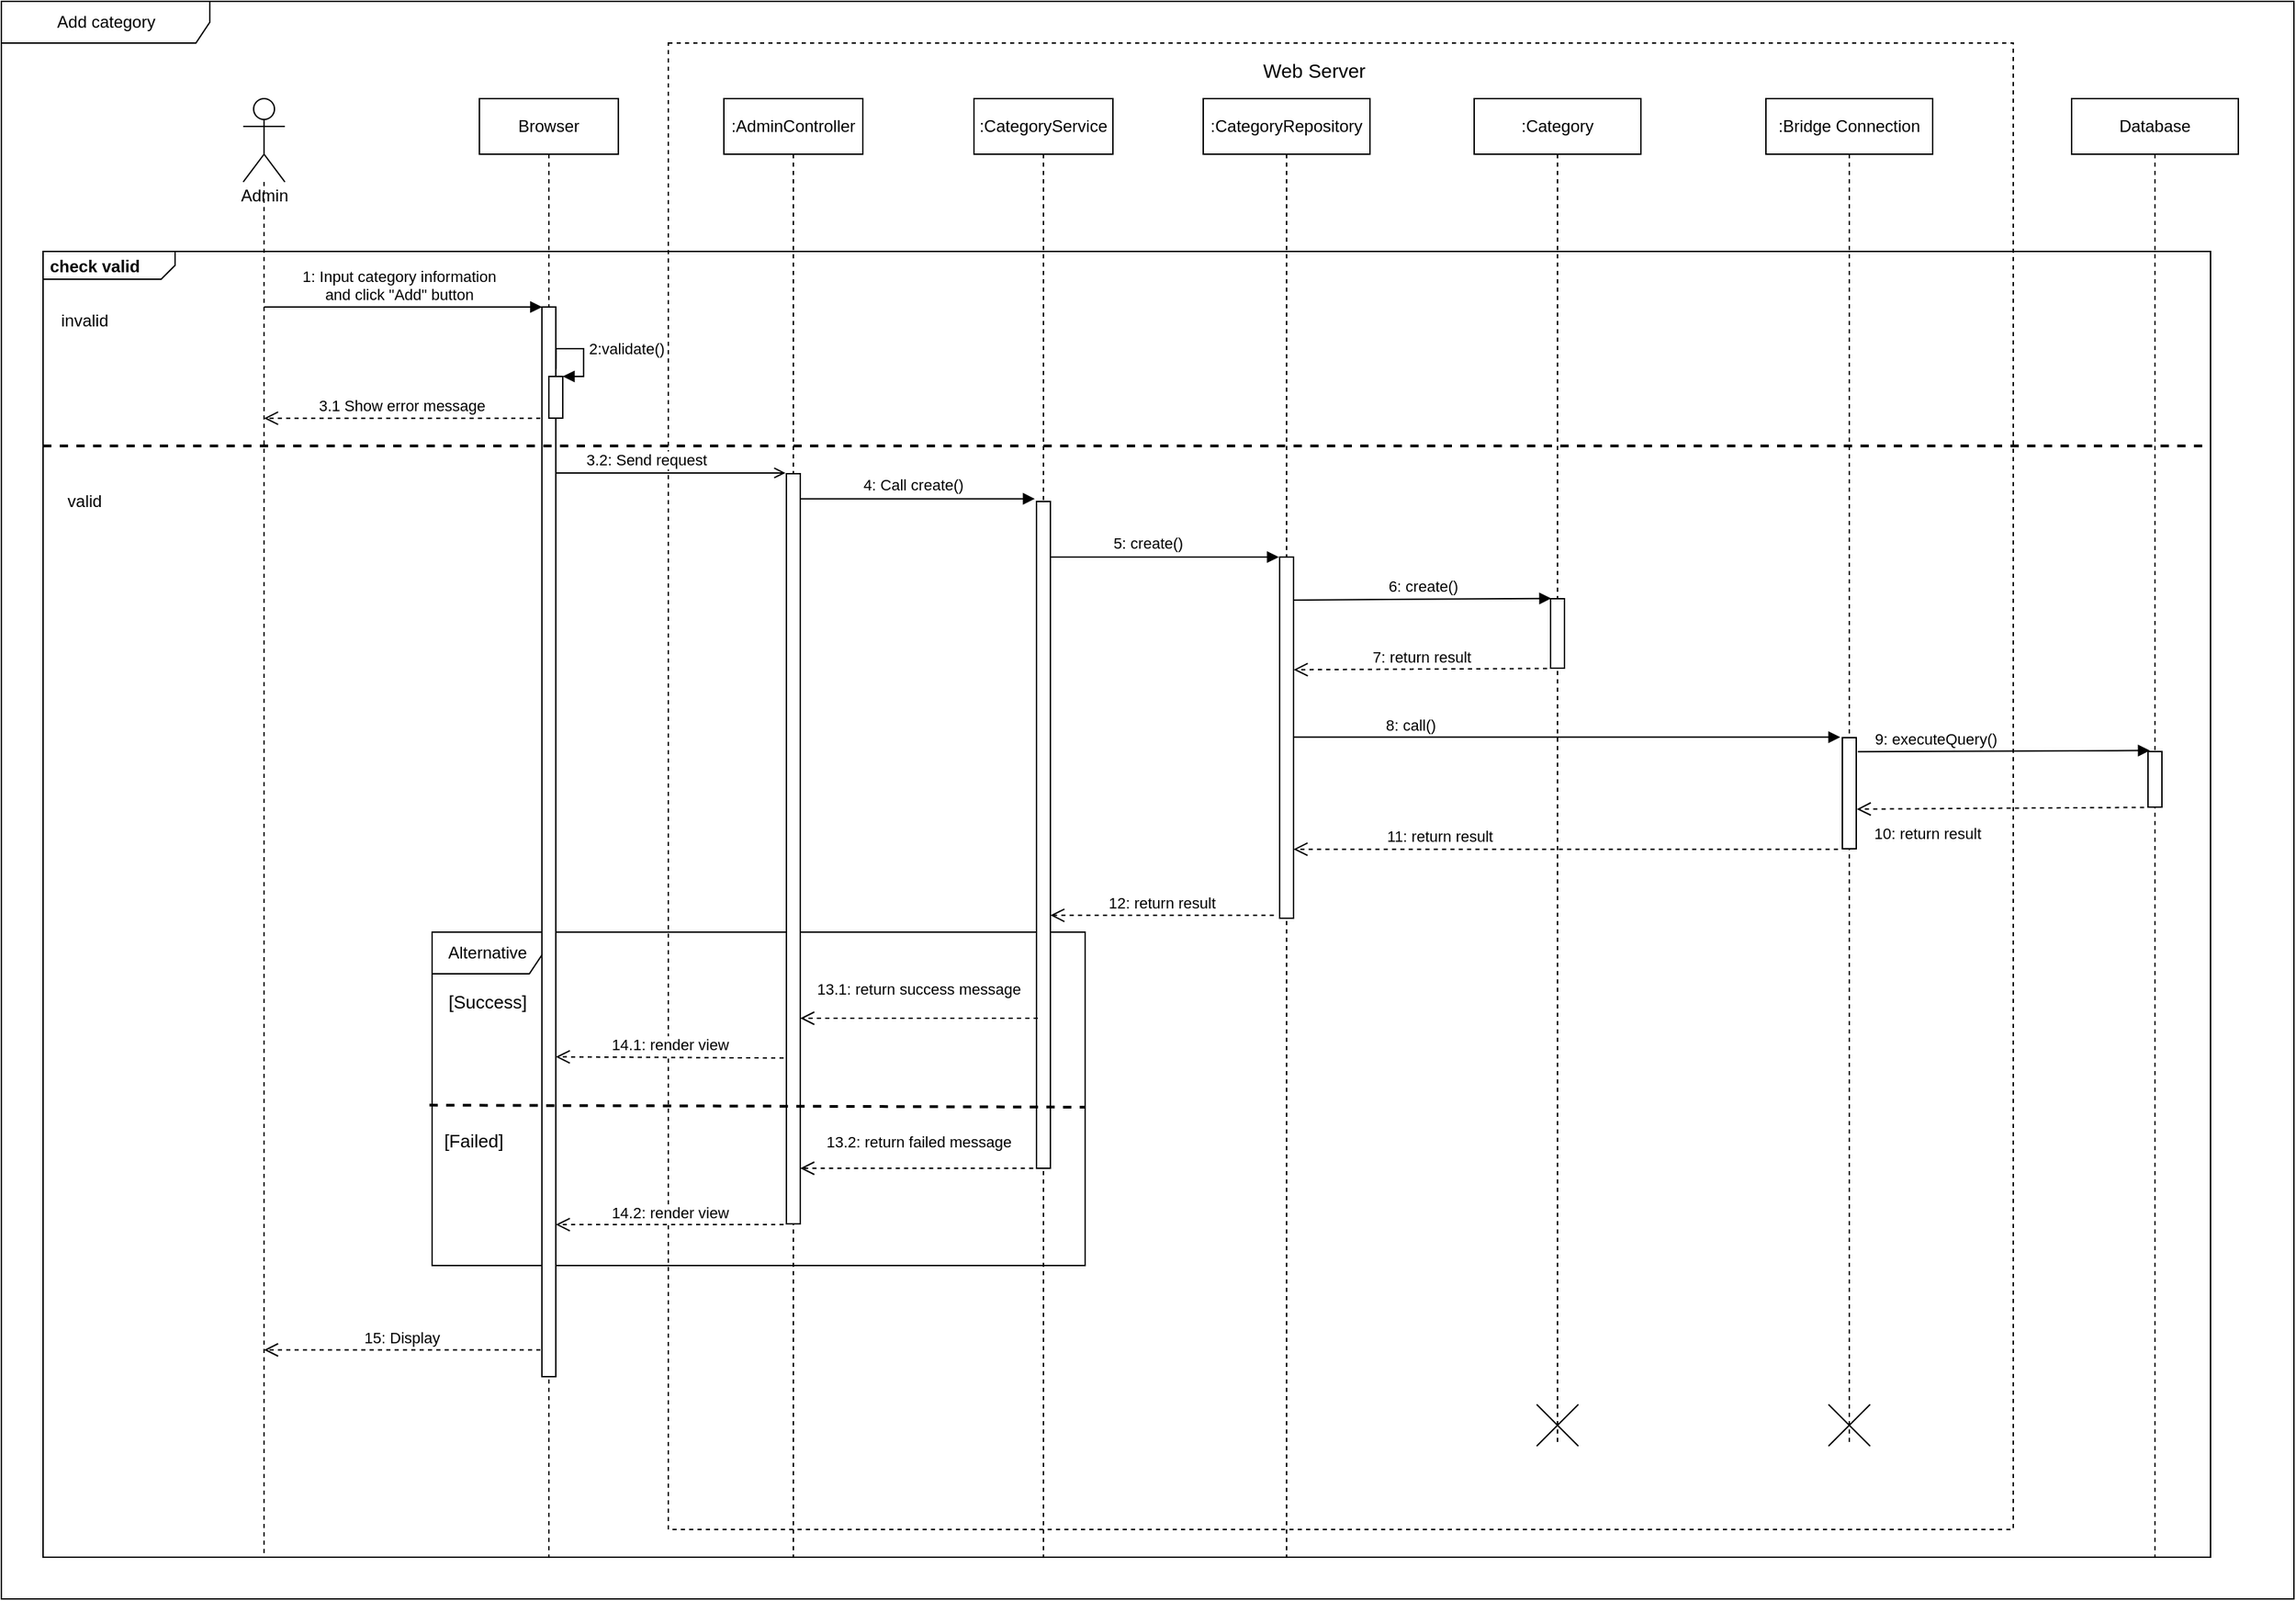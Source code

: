 <mxfile version="14.1.8" type="device" pages="9"><diagram name="add-category" id="13e1069c-82ec-6db2-03f1-153e76fe0fe0"><mxGraphModel dx="1849" dy="563" grid="1" gridSize="10" guides="1" tooltips="1" connect="1" arrows="1" fold="1" page="1" pageScale="1" pageWidth="1100" pageHeight="850" background="#ffffff" math="0" shadow="0"><root><mxCell id="0"/><mxCell id="1" parent="0"/><mxCell id="NB25fRAs37pi6-HHgydE-1" value="&lt;p style=&quot;margin: 0px ; margin-top: 4px ; margin-left: 5px ; text-align: left&quot;&gt;&lt;b&gt;check valid&lt;/b&gt;&lt;/p&gt;" style="html=1;shape=mxgraph.sysml.package;overflow=fill;labelX=95;align=left;spacingLeft=5;verticalAlign=top;spacingTop=-3;fillColor=none;" parent="1" vertex="1"><mxGeometry x="-990" y="210" width="1560" height="940" as="geometry"/></mxCell><mxCell id="CYegi8PLiTdDHh-oV3m6-1" value="Add category" style="shape=umlFrame;html=1;width=150" parent="1" vertex="1"><mxGeometry x="-1020" y="30" width="1650" height="1150" as="geometry"/></mxCell><mxCell id="NB25fRAs37pi6-HHgydE-2" value="Alternative" style="shape=umlFrame;whiteSpace=wrap;html=1;fillColor=none;width=80;height=30;" parent="1" vertex="1"><mxGeometry x="-710" y="700" width="470" height="240" as="geometry"/></mxCell><mxCell id="CYegi8PLiTdDHh-oV3m6-65" value="" style="rounded=0;whiteSpace=wrap;html=1;shadow=0;glass=0;sketch=0;strokeWidth=1;gradientColor=none;fillColor=none;dashed=1;" parent="1" vertex="1"><mxGeometry x="-540" y="60" width="968" height="1070" as="geometry"/></mxCell><mxCell id="CYegi8PLiTdDHh-oV3m6-14" value="" style="rounded=0;orthogonalLoop=1;jettySize=auto;html=1;entryX=-0.067;entryY=-0.001;entryDx=0;entryDy=0;entryPerimeter=0;endArrow=open;endFill=0;" parent="1" source="CYegi8PLiTdDHh-oV3m6-4" target="CYegi8PLiTdDHh-oV3m6-13" edge="1"><mxGeometry relative="1" as="geometry"><Array as="points"/></mxGeometry></mxCell><mxCell id="CYegi8PLiTdDHh-oV3m6-15" value="3.2: Send request" style="edgeLabel;html=1;align=center;verticalAlign=middle;resizable=0;points=[];" parent="CYegi8PLiTdDHh-oV3m6-14" vertex="1" connectable="0"><mxGeometry x="0.185" y="1" relative="1" as="geometry"><mxPoint x="-30.84" y="-9" as="offset"/></mxGeometry></mxCell><mxCell id="CYegi8PLiTdDHh-oV3m6-4" value="Browser" style="shape=umlLifeline;perimeter=lifelinePerimeter;whiteSpace=wrap;html=1;container=1;collapsible=0;recursiveResize=0;outlineConnect=0;" parent="1" vertex="1"><mxGeometry x="-675.95" y="100" width="100" height="1050" as="geometry"/></mxCell><mxCell id="CYegi8PLiTdDHh-oV3m6-6" value="" style="html=1;points=[];perimeter=orthogonalPerimeter;" parent="CYegi8PLiTdDHh-oV3m6-4" vertex="1"><mxGeometry x="45" y="150" width="10" height="770" as="geometry"/></mxCell><mxCell id="aefcLpMam9UwRNv_i3We-19" value="" style="html=1;points=[];perimeter=orthogonalPerimeter;" parent="CYegi8PLiTdDHh-oV3m6-4" vertex="1"><mxGeometry x="50" y="200" width="10" height="30" as="geometry"/></mxCell><mxCell id="aefcLpMam9UwRNv_i3We-20" value="2:validate()" style="edgeStyle=orthogonalEdgeStyle;html=1;align=left;spacingLeft=2;endArrow=block;rounded=0;entryX=1;entryY=0;exitX=1.011;exitY=0.058;exitDx=0;exitDy=0;exitPerimeter=0;" parent="CYegi8PLiTdDHh-oV3m6-4" source="CYegi8PLiTdDHh-oV3m6-6" target="aefcLpMam9UwRNv_i3We-19" edge="1"><mxGeometry relative="1" as="geometry"><mxPoint x="50" y="180" as="sourcePoint"/><Array as="points"><mxPoint x="75" y="180"/><mxPoint x="75" y="200"/></Array></mxGeometry></mxCell><mxCell id="aefcLpMam9UwRNv_i3We-33" value="" style="endArrow=none;dashed=1;html=1;strokeWidth=2;exitX=0;exitY=0.149;exitDx=0;exitDy=0;exitPerimeter=0;" parent="CYegi8PLiTdDHh-oV3m6-4" edge="1"><mxGeometry width="50" height="50" relative="1" as="geometry"><mxPoint x="-314.05" y="250.06" as="sourcePoint"/><mxPoint x="1245.95" y="250" as="targetPoint"/></mxGeometry></mxCell><mxCell id="CYegi8PLiTdDHh-oV3m6-11" value="1: Input category information &lt;br&gt;and click &quot;Add&quot; button" style="verticalAlign=bottom;endArrow=block;entryX=0.012;entryY=0;entryDx=0;entryDy=0;entryPerimeter=0;align=center;html=1;labelPosition=center;verticalLabelPosition=top;width=50;jumpStyle=sharp;" parent="1" source="aefcLpMam9UwRNv_i3We-30" target="CYegi8PLiTdDHh-oV3m6-6" edge="1"><mxGeometry x="-0.034" width="80" relative="1" as="geometry"><mxPoint x="-825.95" y="252" as="sourcePoint"/><mxPoint x="-535.95" y="272" as="targetPoint"/><mxPoint as="offset"/></mxGeometry></mxCell><mxCell id="CYegi8PLiTdDHh-oV3m6-20" value="" style="edgeStyle=none;rounded=0;orthogonalLoop=1;jettySize=auto;html=1;entryX=-0.12;entryY=-0.004;entryDx=0;entryDy=0;entryPerimeter=0;endArrow=block;endFill=1;" parent="1" source="CYegi8PLiTdDHh-oV3m6-13" target="CYegi8PLiTdDHh-oV3m6-19" edge="1"><mxGeometry relative="1" as="geometry"/></mxCell><mxCell id="CYegi8PLiTdDHh-oV3m6-31" value="4: Call create()" style="edgeLabel;html=1;align=center;verticalAlign=middle;resizable=0;points=[];" parent="CYegi8PLiTdDHh-oV3m6-20" vertex="1" connectable="0"><mxGeometry x="-0.267" y="1" relative="1" as="geometry"><mxPoint x="19.17" y="-9.12" as="offset"/></mxGeometry></mxCell><mxCell id="CYegi8PLiTdDHh-oV3m6-12" value=":AdminController" style="shape=umlLifeline;perimeter=lifelinePerimeter;whiteSpace=wrap;html=1;container=1;collapsible=0;recursiveResize=0;outlineConnect=0;" parent="1" vertex="1"><mxGeometry x="-500" y="100" width="100" height="1050" as="geometry"/></mxCell><mxCell id="CYegi8PLiTdDHh-oV3m6-13" value="" style="html=1;points=[];perimeter=orthogonalPerimeter;" parent="CYegi8PLiTdDHh-oV3m6-12" vertex="1"><mxGeometry x="45" y="270" width="10" height="540" as="geometry"/></mxCell><mxCell id="CYegi8PLiTdDHh-oV3m6-23" value="" style="edgeStyle=none;rounded=0;orthogonalLoop=1;jettySize=auto;html=1;entryX=-0.056;entryY=0;entryDx=0;entryDy=0;entryPerimeter=0;endArrow=block;endFill=1;" parent="1" source="CYegi8PLiTdDHh-oV3m6-19" target="CYegi8PLiTdDHh-oV3m6-22" edge="1"><mxGeometry relative="1" as="geometry"/></mxCell><mxCell id="CYegi8PLiTdDHh-oV3m6-35" value="5: create()" style="edgeLabel;html=1;align=center;verticalAlign=middle;resizable=0;points=[];" parent="CYegi8PLiTdDHh-oV3m6-23" vertex="1" connectable="0"><mxGeometry x="-0.147" y="1" relative="1" as="geometry"><mxPoint y="-9" as="offset"/></mxGeometry></mxCell><mxCell id="CYegi8PLiTdDHh-oV3m6-18" value=":CategoryService" style="shape=umlLifeline;perimeter=lifelinePerimeter;whiteSpace=wrap;html=1;container=1;collapsible=0;recursiveResize=0;outlineConnect=0;" parent="1" vertex="1"><mxGeometry x="-320" y="100" width="100" height="1050" as="geometry"/></mxCell><mxCell id="CYegi8PLiTdDHh-oV3m6-19" value="" style="html=1;points=[];perimeter=orthogonalPerimeter;" parent="CYegi8PLiTdDHh-oV3m6-18" vertex="1"><mxGeometry x="45" y="290" width="10" height="480" as="geometry"/></mxCell><mxCell id="CYegi8PLiTdDHh-oV3m6-34" value="" style="edgeStyle=none;rounded=0;orthogonalLoop=1;jettySize=auto;html=1;exitX=1.02;exitY=0.119;exitDx=0;exitDy=0;exitPerimeter=0;entryX=0.04;entryY=-0.004;entryDx=0;entryDy=0;entryPerimeter=0;endArrow=block;endFill=1;" parent="1" source="CYegi8PLiTdDHh-oV3m6-22" target="CYegi8PLiTdDHh-oV3m6-33" edge="1"><mxGeometry relative="1" as="geometry"/></mxCell><mxCell id="CYegi8PLiTdDHh-oV3m6-36" value="6: create()" style="edgeLabel;html=1;align=center;verticalAlign=middle;resizable=0;points=[];" parent="CYegi8PLiTdDHh-oV3m6-34" vertex="1" connectable="0"><mxGeometry x="0.002" y="3" relative="1" as="geometry"><mxPoint y="-7" as="offset"/></mxGeometry></mxCell><mxCell id="CYegi8PLiTdDHh-oV3m6-21" value=":CategoryRepository" style="shape=umlLifeline;perimeter=lifelinePerimeter;html=1;container=1;collapsible=0;recursiveResize=0;outlineConnect=0;whiteSpace=wrap;" parent="1" vertex="1"><mxGeometry x="-155" y="100" width="120" height="1050" as="geometry"/></mxCell><mxCell id="CYegi8PLiTdDHh-oV3m6-22" value="" style="html=1;points=[];perimeter=orthogonalPerimeter;" parent="CYegi8PLiTdDHh-oV3m6-21" vertex="1"><mxGeometry x="55" y="330" width="10" height="260" as="geometry"/></mxCell><mxCell id="CYegi8PLiTdDHh-oV3m6-32" value=":Category" style="shape=umlLifeline;perimeter=lifelinePerimeter;whiteSpace=wrap;html=1;container=1;collapsible=0;recursiveResize=0;outlineConnect=0;" parent="1" vertex="1"><mxGeometry x="40" y="100" width="120" height="970" as="geometry"/></mxCell><mxCell id="CYegi8PLiTdDHh-oV3m6-33" value="" style="html=1;points=[];perimeter=orthogonalPerimeter;" parent="CYegi8PLiTdDHh-oV3m6-32" vertex="1"><mxGeometry x="55" y="360" width="10" height="50" as="geometry"/></mxCell><mxCell id="CYegi8PLiTdDHh-oV3m6-37" value="7: return result" style="html=1;verticalAlign=bottom;endArrow=open;dashed=1;endSize=8;exitX=-0.248;exitY=1.004;exitDx=0;exitDy=0;exitPerimeter=0;entryX=1.014;entryY=0.312;entryDx=0;entryDy=0;entryPerimeter=0;" parent="1" source="CYegi8PLiTdDHh-oV3m6-33" target="CYegi8PLiTdDHh-oV3m6-22" edge="1"><mxGeometry relative="1" as="geometry"><mxPoint y="310" as="sourcePoint"/><mxPoint x="-80" y="310" as="targetPoint"/></mxGeometry></mxCell><mxCell id="CYegi8PLiTdDHh-oV3m6-39" value=":Bridge Connection" style="shape=umlLifeline;perimeter=lifelinePerimeter;whiteSpace=wrap;html=1;container=1;collapsible=0;recursiveResize=0;outlineConnect=0;" parent="1" vertex="1"><mxGeometry x="250" y="100" width="120" height="970" as="geometry"/></mxCell><mxCell id="CYegi8PLiTdDHh-oV3m6-40" value="" style="html=1;points=[];perimeter=orthogonalPerimeter;" parent="CYegi8PLiTdDHh-oV3m6-39" vertex="1"><mxGeometry x="55" y="460" width="10" height="80" as="geometry"/></mxCell><mxCell id="CYegi8PLiTdDHh-oV3m6-41" value="8: call()" style="html=1;verticalAlign=bottom;endArrow=block;entryX=-0.152;entryY=-0.004;entryDx=0;entryDy=0;entryPerimeter=0;" parent="1" source="CYegi8PLiTdDHh-oV3m6-22" target="CYegi8PLiTdDHh-oV3m6-40" edge="1"><mxGeometry x="-0.575" width="80" relative="1" as="geometry"><mxPoint x="-30" y="420" as="sourcePoint"/><mxPoint x="50" y="420" as="targetPoint"/><mxPoint as="offset"/></mxGeometry></mxCell><mxCell id="CYegi8PLiTdDHh-oV3m6-42" value="Database" style="shape=umlLifeline;perimeter=lifelinePerimeter;whiteSpace=wrap;html=1;container=1;collapsible=0;recursiveResize=0;outlineConnect=0;" parent="1" vertex="1"><mxGeometry x="470" y="100" width="120" height="1050" as="geometry"/></mxCell><mxCell id="CYegi8PLiTdDHh-oV3m6-43" value="" style="html=1;points=[];perimeter=orthogonalPerimeter;" parent="CYegi8PLiTdDHh-oV3m6-42" vertex="1"><mxGeometry x="55" y="470" width="10" height="40" as="geometry"/></mxCell><mxCell id="CYegi8PLiTdDHh-oV3m6-45" value="9: executeQuery()" style="html=1;verticalAlign=bottom;endArrow=block;entryX=0.133;entryY=-0.019;entryDx=0;entryDy=0;entryPerimeter=0;exitX=1.114;exitY=0.127;exitDx=0;exitDy=0;exitPerimeter=0;" parent="1" source="CYegi8PLiTdDHh-oV3m6-40" target="CYegi8PLiTdDHh-oV3m6-43" edge="1"><mxGeometry x="-0.477" width="80" relative="1" as="geometry"><mxPoint x="240" y="370" as="sourcePoint"/><mxPoint x="320" y="370" as="targetPoint"/><mxPoint x="1" as="offset"/></mxGeometry></mxCell><mxCell id="CYegi8PLiTdDHh-oV3m6-46" value="10: return result" style="html=1;verticalAlign=bottom;endArrow=open;dashed=1;endSize=8;entryX=1.04;entryY=0.643;entryDx=0;entryDy=0;entryPerimeter=0;exitX=-0.28;exitY=1.005;exitDx=0;exitDy=0;exitPerimeter=0;" parent="1" source="CYegi8PLiTdDHh-oV3m6-43" target="CYegi8PLiTdDHh-oV3m6-40" edge="1"><mxGeometry x="0.51" y="27" relative="1" as="geometry"><mxPoint x="500" y="466" as="sourcePoint"/><mxPoint x="260" y="370" as="targetPoint"/><mxPoint as="offset"/></mxGeometry></mxCell><mxCell id="CYegi8PLiTdDHh-oV3m6-48" value="11: return result" style="html=1;verticalAlign=bottom;endArrow=open;dashed=1;endSize=8;exitX=-0.314;exitY=1.004;exitDx=0;exitDy=0;exitPerimeter=0;" parent="1" source="CYegi8PLiTdDHh-oV3m6-40" target="CYegi8PLiTdDHh-oV3m6-22" edge="1"><mxGeometry x="0.463" relative="1" as="geometry"><mxPoint x="160" y="440" as="sourcePoint"/><mxPoint x="-90" y="480" as="targetPoint"/><Array as="points"/><mxPoint as="offset"/></mxGeometry></mxCell><mxCell id="CYegi8PLiTdDHh-oV3m6-49" value="12: return result" style="html=1;verticalAlign=bottom;endArrow=open;dashed=1;endSize=8;exitX=-0.417;exitY=0.992;exitDx=0;exitDy=0;exitPerimeter=0;" parent="1" source="CYegi8PLiTdDHh-oV3m6-22" target="CYegi8PLiTdDHh-oV3m6-19" edge="1"><mxGeometry relative="1" as="geometry"><mxPoint x="-105" y="510" as="sourcePoint"/><mxPoint x="-260" y="513" as="targetPoint"/></mxGeometry></mxCell><mxCell id="CYegi8PLiTdDHh-oV3m6-51" value="" style="endArrow=none;dashed=1;html=1;strokeWidth=2;exitX=-0.004;exitY=0.519;exitDx=0;exitDy=0;exitPerimeter=0;" parent="1" source="NB25fRAs37pi6-HHgydE-2" edge="1"><mxGeometry width="50" height="50" relative="1" as="geometry"><mxPoint x="-678.68" y="826.24" as="sourcePoint"/><mxPoint x="-240" y="826" as="targetPoint"/></mxGeometry></mxCell><mxCell id="CYegi8PLiTdDHh-oV3m6-52" value="13.1: return success message" style="html=1;verticalAlign=bottom;endArrow=open;dashed=1;endSize=8;strokeWidth=1;exitX=0.09;exitY=0.775;exitDx=0;exitDy=0;exitPerimeter=0;" parent="1" source="CYegi8PLiTdDHh-oV3m6-19" target="CYegi8PLiTdDHh-oV3m6-13" edge="1"><mxGeometry x="0.005" y="-12" relative="1" as="geometry"><mxPoint x="-279.9" y="579.92" as="sourcePoint"/><mxPoint x="-510" y="650" as="targetPoint"/><Array as="points"/><mxPoint as="offset"/></mxGeometry></mxCell><mxCell id="CYegi8PLiTdDHh-oV3m6-53" value="13.2: return failed message" style="html=1;verticalAlign=bottom;endArrow=open;dashed=1;endSize=8;strokeWidth=1;exitX=-0.233;exitY=1;exitDx=0;exitDy=0;exitPerimeter=0;" parent="1" source="CYegi8PLiTdDHh-oV3m6-19" target="CYegi8PLiTdDHh-oV3m6-13" edge="1"><mxGeometry x="-0.014" y="-10" relative="1" as="geometry"><mxPoint x="-269.9" y="589.92" as="sourcePoint"/><mxPoint x="-445.71" y="591.93" as="targetPoint"/><mxPoint as="offset"/></mxGeometry></mxCell><mxCell id="CYegi8PLiTdDHh-oV3m6-66" value="&lt;font style=&quot;font-size: 14px&quot;&gt;Web Server&lt;/font&gt;" style="text;html=1;strokeColor=none;fillColor=none;align=center;verticalAlign=middle;whiteSpace=wrap;rounded=0;shadow=0;glass=0;dashed=1;sketch=0;" parent="1" vertex="1"><mxGeometry x="-115" y="70" width="80" height="20" as="geometry"/></mxCell><mxCell id="CYegi8PLiTdDHh-oV3m6-69" value="&lt;font style=&quot;font-size: 13px&quot;&gt;[&lt;font style=&quot;font-size: 13px&quot;&gt;Success&lt;/font&gt;]&lt;/font&gt;" style="text;html=1;strokeColor=none;fillColor=none;align=center;verticalAlign=middle;whiteSpace=wrap;rounded=0;shadow=0;glass=0;dashed=1;sketch=0;" parent="1" vertex="1"><mxGeometry x="-690" y="740" width="40" height="20" as="geometry"/></mxCell><mxCell id="CYegi8PLiTdDHh-oV3m6-70" value="&lt;font style=&quot;font-size: 13px&quot;&gt;[Failed]&lt;/font&gt;" style="text;html=1;strokeColor=none;fillColor=none;align=center;verticalAlign=middle;whiteSpace=wrap;rounded=0;shadow=0;glass=0;dashed=1;sketch=0;" parent="1" vertex="1"><mxGeometry x="-700" y="840" width="40" height="20" as="geometry"/></mxCell><mxCell id="aefcLpMam9UwRNv_i3We-10" value="3.1 Show error message" style="html=1;verticalAlign=bottom;endArrow=open;dashed=1;endSize=8;exitX=-0.112;exitY=0.104;exitDx=0;exitDy=0;exitPerimeter=0;" parent="1" source="CYegi8PLiTdDHh-oV3m6-6" target="aefcLpMam9UwRNv_i3We-30" edge="1"><mxGeometry relative="1" as="geometry"><mxPoint x="-635.95" y="330" as="sourcePoint"/><mxPoint x="-825.95" y="324" as="targetPoint"/></mxGeometry></mxCell><mxCell id="aefcLpMam9UwRNv_i3We-21" value="invalid" style="text;html=1;strokeColor=none;fillColor=none;align=center;verticalAlign=middle;whiteSpace=wrap;rounded=0;" parent="1" vertex="1"><mxGeometry x="-980" y="250" width="40" height="20" as="geometry"/></mxCell><mxCell id="CYegi8PLiTdDHh-oV3m6-63" value="" style="shape=umlDestroy;whiteSpace=wrap;html=1;strokeWidth=1;rounded=0;shadow=0;glass=0;sketch=0;fillColor=#ffffff;gradientColor=none;" parent="1" vertex="1"><mxGeometry x="295" y="1040" width="30" height="30" as="geometry"/></mxCell><mxCell id="CYegi8PLiTdDHh-oV3m6-62" value="" style="shape=umlDestroy;whiteSpace=wrap;html=1;strokeWidth=1;rounded=0;shadow=0;glass=0;sketch=0;fillColor=#ffffff;gradientColor=none;" parent="1" vertex="1"><mxGeometry x="85" y="1040" width="30" height="30" as="geometry"/></mxCell><mxCell id="aefcLpMam9UwRNv_i3We-26" value="14.1: render view" style="html=1;verticalAlign=bottom;endArrow=open;dashed=1;endSize=8;strokeWidth=1;exitX=-0.2;exitY=0.779;exitDx=0;exitDy=0;exitPerimeter=0;entryX=1;entryY=0.701;entryDx=0;entryDy=0;entryPerimeter=0;" parent="1" source="CYegi8PLiTdDHh-oV3m6-13" target="CYegi8PLiTdDHh-oV3m6-6" edge="1"><mxGeometry relative="1" as="geometry"><mxPoint x="-459.1" y="790" as="sourcePoint"/><mxPoint x="-575.1" y="790.18" as="targetPoint"/><Array as="points"/></mxGeometry></mxCell><mxCell id="aefcLpMam9UwRNv_i3We-28" value="14.2: render view" style="html=1;verticalAlign=bottom;endArrow=open;dashed=1;endSize=8;strokeWidth=1;exitX=-0.2;exitY=1.001;exitDx=0;exitDy=0;exitPerimeter=0;" parent="1" source="CYegi8PLiTdDHh-oV3m6-13" target="CYegi8PLiTdDHh-oV3m6-6" edge="1"><mxGeometry relative="1" as="geometry"><mxPoint x="-462.57" y="900.08" as="sourcePoint"/><mxPoint x="-575" y="911" as="targetPoint"/><Array as="points"/></mxGeometry></mxCell><mxCell id="aefcLpMam9UwRNv_i3We-30" value="" style="shape=umlLifeline;participant=umlActor;perimeter=lifelinePerimeter;whiteSpace=wrap;html=1;container=1;collapsible=0;recursiveResize=0;verticalAlign=top;spacingTop=36;outlineConnect=0;size=60;" parent="1" vertex="1"><mxGeometry x="-845.95" y="100" width="30" height="1050" as="geometry"/></mxCell><mxCell id="aefcLpMam9UwRNv_i3We-31" value="Admin" style="text;html=1;align=center;verticalAlign=middle;resizable=0;points=[];autosize=1;" parent="1" vertex="1"><mxGeometry x="-855.95" y="160" width="50" height="20" as="geometry"/></mxCell><mxCell id="aefcLpMam9UwRNv_i3We-32" value="15: Display" style="html=1;verticalAlign=bottom;endArrow=open;dashed=1;endSize=8;strokeWidth=1;exitX=-0.105;exitY=0.975;exitDx=0;exitDy=0;exitPerimeter=0;" parent="1" source="CYegi8PLiTdDHh-oV3m6-6" target="aefcLpMam9UwRNv_i3We-30" edge="1"><mxGeometry relative="1" as="geometry"><mxPoint x="-718.34" y="1000" as="sourcePoint"/><mxPoint x="-825.95" y="1001.21" as="targetPoint"/><Array as="points"/></mxGeometry></mxCell><mxCell id="aefcLpMam9UwRNv_i3We-34" value="valid" style="text;html=1;strokeColor=none;fillColor=none;align=center;verticalAlign=middle;whiteSpace=wrap;rounded=0;" parent="1" vertex="1"><mxGeometry x="-980" y="380" width="40" height="20" as="geometry"/></mxCell></root></mxGraphModel></diagram><diagram id="nRxS-NB0L1cixwIhsO3B" name="edit-category"><mxGraphModel dx="2217" dy="389" grid="1" gridSize="10" guides="1" tooltips="1" connect="1" arrows="1" fold="1" page="1" pageScale="1" pageWidth="850" pageHeight="1100" math="0" shadow="0"><root><mxCell id="iuQkhFJKH_cEWTGG5C0C-0"/><mxCell id="iuQkhFJKH_cEWTGG5C0C-1" parent="iuQkhFJKH_cEWTGG5C0C-0"/><mxCell id="L7Wh7ombtRk3v1HWTcxO-1" value="&lt;p style=&quot;margin: 0px ; margin-top: 4px ; margin-left: 5px ; text-align: left&quot;&gt;&lt;b&gt;Check valid&lt;/b&gt;&lt;/p&gt;" style="html=1;shape=mxgraph.sysml.package;overflow=fill;labelX=95;align=left;spacingLeft=5;verticalAlign=top;spacingTop=-3;fillColor=none;" parent="iuQkhFJKH_cEWTGG5C0C-1" vertex="1"><mxGeometry x="-1600" y="250" width="1560" height="940" as="geometry"/></mxCell><mxCell id="7U9olLqkXVlGuFGi-pVg-0" value="Edit category" style="shape=umlFrame;html=1;width=150" parent="iuQkhFJKH_cEWTGG5C0C-1" vertex="1"><mxGeometry x="-1630" y="70" width="1650" height="1150" as="geometry"/></mxCell><mxCell id="BydX-WKb1B23gvJ7whNv-0" value="Alternative" style="shape=umlFrame;whiteSpace=wrap;html=1;fillColor=none;width=80;height=30;" parent="iuQkhFJKH_cEWTGG5C0C-1" vertex="1"><mxGeometry x="-1320" y="740" width="470" height="240" as="geometry"/></mxCell><mxCell id="7U9olLqkXVlGuFGi-pVg-2" value="" style="rounded=0;whiteSpace=wrap;html=1;shadow=0;glass=0;sketch=0;strokeWidth=1;gradientColor=none;fillColor=none;dashed=1;" parent="iuQkhFJKH_cEWTGG5C0C-1" vertex="1"><mxGeometry x="-1150" y="100" width="968" height="1070" as="geometry"/></mxCell><mxCell id="7U9olLqkXVlGuFGi-pVg-3" value="" style="rounded=0;orthogonalLoop=1;jettySize=auto;html=1;entryX=-0.067;entryY=-0.001;entryDx=0;entryDy=0;entryPerimeter=0;endArrow=open;endFill=0;" parent="iuQkhFJKH_cEWTGG5C0C-1" source="7U9olLqkXVlGuFGi-pVg-5" target="7U9olLqkXVlGuFGi-pVg-14" edge="1"><mxGeometry relative="1" as="geometry"><Array as="points"/></mxGeometry></mxCell><mxCell id="7U9olLqkXVlGuFGi-pVg-4" value="3.2: Send request" style="edgeLabel;html=1;align=center;verticalAlign=middle;resizable=0;points=[];" parent="7U9olLqkXVlGuFGi-pVg-3" vertex="1" connectable="0"><mxGeometry x="0.185" y="1" relative="1" as="geometry"><mxPoint x="-30.84" y="-9" as="offset"/></mxGeometry></mxCell><mxCell id="7U9olLqkXVlGuFGi-pVg-5" value="Browser" style="shape=umlLifeline;perimeter=lifelinePerimeter;whiteSpace=wrap;html=1;container=1;collapsible=0;recursiveResize=0;outlineConnect=0;" parent="iuQkhFJKH_cEWTGG5C0C-1" vertex="1"><mxGeometry x="-1285.95" y="140" width="100" height="1050" as="geometry"/></mxCell><mxCell id="7U9olLqkXVlGuFGi-pVg-6" value="" style="html=1;points=[];perimeter=orthogonalPerimeter;" parent="7U9olLqkXVlGuFGi-pVg-5" vertex="1"><mxGeometry x="45" y="150" width="10" height="770" as="geometry"/></mxCell><mxCell id="7U9olLqkXVlGuFGi-pVg-7" value="" style="html=1;points=[];perimeter=orthogonalPerimeter;" parent="7U9olLqkXVlGuFGi-pVg-5" vertex="1"><mxGeometry x="50" y="200" width="10" height="30" as="geometry"/></mxCell><mxCell id="7U9olLqkXVlGuFGi-pVg-8" value="2:validate()" style="edgeStyle=orthogonalEdgeStyle;html=1;align=left;spacingLeft=2;endArrow=block;rounded=0;entryX=1;entryY=0;exitX=1.011;exitY=0.058;exitDx=0;exitDy=0;exitPerimeter=0;" parent="7U9olLqkXVlGuFGi-pVg-5" source="7U9olLqkXVlGuFGi-pVg-6" target="7U9olLqkXVlGuFGi-pVg-7" edge="1"><mxGeometry relative="1" as="geometry"><mxPoint x="50" y="180" as="sourcePoint"/><Array as="points"><mxPoint x="75" y="180"/><mxPoint x="75" y="200"/></Array></mxGeometry></mxCell><mxCell id="7U9olLqkXVlGuFGi-pVg-9" value="" style="endArrow=none;dashed=1;html=1;strokeWidth=2;exitX=0;exitY=0.149;exitDx=0;exitDy=0;exitPerimeter=0;" parent="7U9olLqkXVlGuFGi-pVg-5" edge="1"><mxGeometry width="50" height="50" relative="1" as="geometry"><mxPoint x="-314.05" y="250.06" as="sourcePoint"/><mxPoint x="1245.95" y="250" as="targetPoint"/></mxGeometry></mxCell><mxCell id="7U9olLqkXVlGuFGi-pVg-39" value="&lt;font style=&quot;font-size: 13px&quot;&gt;[&lt;font style=&quot;font-size: 13px&quot;&gt;Success&lt;/font&gt;]&lt;/font&gt;" style="text;html=1;strokeColor=none;fillColor=none;align=center;verticalAlign=middle;whiteSpace=wrap;rounded=0;shadow=0;glass=0;dashed=1;sketch=0;" parent="7U9olLqkXVlGuFGi-pVg-5" vertex="1"><mxGeometry x="-14.05" y="640" width="40" height="20" as="geometry"/></mxCell><mxCell id="7U9olLqkXVlGuFGi-pVg-10" value="1: Input category information &lt;br&gt;and click &quot;Edit&quot; button" style="verticalAlign=bottom;endArrow=block;align=center;html=1;labelPosition=center;verticalLabelPosition=top;width=50;jumpStyle=sharp;entryX=-0.105;entryY=-0.001;entryDx=0;entryDy=0;entryPerimeter=0;" parent="iuQkhFJKH_cEWTGG5C0C-1" source="7U9olLqkXVlGuFGi-pVg-49" target="7U9olLqkXVlGuFGi-pVg-6" edge="1"><mxGeometry x="-0.034" width="80" relative="1" as="geometry"><mxPoint x="-1435.95" y="292" as="sourcePoint"/><mxPoint x="-1239" y="292" as="targetPoint"/><mxPoint as="offset"/></mxGeometry></mxCell><mxCell id="7U9olLqkXVlGuFGi-pVg-11" value="" style="edgeStyle=none;rounded=0;orthogonalLoop=1;jettySize=auto;html=1;entryX=-0.12;entryY=-0.004;entryDx=0;entryDy=0;entryPerimeter=0;endArrow=block;endFill=1;" parent="iuQkhFJKH_cEWTGG5C0C-1" source="7U9olLqkXVlGuFGi-pVg-14" target="7U9olLqkXVlGuFGi-pVg-18" edge="1"><mxGeometry relative="1" as="geometry"/></mxCell><mxCell id="7U9olLqkXVlGuFGi-pVg-12" value="4: Call update()" style="edgeLabel;html=1;align=center;verticalAlign=middle;resizable=0;points=[];" parent="7U9olLqkXVlGuFGi-pVg-11" vertex="1" connectable="0"><mxGeometry x="-0.267" y="1" relative="1" as="geometry"><mxPoint x="19.17" y="-9.12" as="offset"/></mxGeometry></mxCell><mxCell id="7U9olLqkXVlGuFGi-pVg-13" value=":AdminController" style="shape=umlLifeline;perimeter=lifelinePerimeter;whiteSpace=wrap;html=1;container=1;collapsible=0;recursiveResize=0;outlineConnect=0;" parent="iuQkhFJKH_cEWTGG5C0C-1" vertex="1"><mxGeometry x="-1110" y="140" width="100" height="1050" as="geometry"/></mxCell><mxCell id="7U9olLqkXVlGuFGi-pVg-14" value="" style="html=1;points=[];perimeter=orthogonalPerimeter;" parent="7U9olLqkXVlGuFGi-pVg-13" vertex="1"><mxGeometry x="45" y="270" width="10" height="540" as="geometry"/></mxCell><mxCell id="7U9olLqkXVlGuFGi-pVg-15" value="" style="edgeStyle=none;rounded=0;orthogonalLoop=1;jettySize=auto;html=1;entryX=-0.056;entryY=0;entryDx=0;entryDy=0;entryPerimeter=0;endArrow=block;endFill=1;" parent="iuQkhFJKH_cEWTGG5C0C-1" source="7U9olLqkXVlGuFGi-pVg-18" target="7U9olLqkXVlGuFGi-pVg-22" edge="1"><mxGeometry relative="1" as="geometry"/></mxCell><mxCell id="7U9olLqkXVlGuFGi-pVg-16" value="5: update()" style="edgeLabel;html=1;align=center;verticalAlign=middle;resizable=0;points=[];" parent="7U9olLqkXVlGuFGi-pVg-15" vertex="1" connectable="0"><mxGeometry x="-0.147" y="1" relative="1" as="geometry"><mxPoint y="-9" as="offset"/></mxGeometry></mxCell><mxCell id="7U9olLqkXVlGuFGi-pVg-17" value=":CategoryService" style="shape=umlLifeline;perimeter=lifelinePerimeter;whiteSpace=wrap;html=1;container=1;collapsible=0;recursiveResize=0;outlineConnect=0;" parent="iuQkhFJKH_cEWTGG5C0C-1" vertex="1"><mxGeometry x="-930" y="140" width="100" height="1050" as="geometry"/></mxCell><mxCell id="7U9olLqkXVlGuFGi-pVg-18" value="" style="html=1;points=[];perimeter=orthogonalPerimeter;" parent="7U9olLqkXVlGuFGi-pVg-17" vertex="1"><mxGeometry x="45" y="290" width="10" height="480" as="geometry"/></mxCell><mxCell id="7U9olLqkXVlGuFGi-pVg-19" value="" style="edgeStyle=none;rounded=0;orthogonalLoop=1;jettySize=auto;html=1;exitX=1.02;exitY=0.119;exitDx=0;exitDy=0;exitPerimeter=0;entryX=0.04;entryY=-0.004;entryDx=0;entryDy=0;entryPerimeter=0;endArrow=block;endFill=1;" parent="iuQkhFJKH_cEWTGG5C0C-1" source="7U9olLqkXVlGuFGi-pVg-22" target="7U9olLqkXVlGuFGi-pVg-24" edge="1"><mxGeometry relative="1" as="geometry"/></mxCell><mxCell id="7U9olLqkXVlGuFGi-pVg-20" value="6: create()" style="edgeLabel;html=1;align=center;verticalAlign=middle;resizable=0;points=[];" parent="7U9olLqkXVlGuFGi-pVg-19" vertex="1" connectable="0"><mxGeometry x="0.002" y="3" relative="1" as="geometry"><mxPoint y="-7" as="offset"/></mxGeometry></mxCell><mxCell id="7U9olLqkXVlGuFGi-pVg-21" value=":CategoryRepository" style="shape=umlLifeline;perimeter=lifelinePerimeter;html=1;container=1;collapsible=0;recursiveResize=0;outlineConnect=0;whiteSpace=wrap;" parent="iuQkhFJKH_cEWTGG5C0C-1" vertex="1"><mxGeometry x="-765" y="140" width="120" height="1050" as="geometry"/></mxCell><mxCell id="7U9olLqkXVlGuFGi-pVg-22" value="" style="html=1;points=[];perimeter=orthogonalPerimeter;" parent="7U9olLqkXVlGuFGi-pVg-21" vertex="1"><mxGeometry x="55" y="330" width="10" height="260" as="geometry"/></mxCell><mxCell id="7U9olLqkXVlGuFGi-pVg-23" value=":Category" style="shape=umlLifeline;perimeter=lifelinePerimeter;whiteSpace=wrap;html=1;container=1;collapsible=0;recursiveResize=0;outlineConnect=0;" parent="iuQkhFJKH_cEWTGG5C0C-1" vertex="1"><mxGeometry x="-570" y="140" width="120" height="980" as="geometry"/></mxCell><mxCell id="7U9olLqkXVlGuFGi-pVg-24" value="" style="html=1;points=[];perimeter=orthogonalPerimeter;" parent="7U9olLqkXVlGuFGi-pVg-23" vertex="1"><mxGeometry x="55" y="360" width="10" height="50" as="geometry"/></mxCell><mxCell id="7U9olLqkXVlGuFGi-pVg-25" value="7: return result" style="html=1;verticalAlign=bottom;endArrow=open;dashed=1;endSize=8;exitX=-0.248;exitY=1.004;exitDx=0;exitDy=0;exitPerimeter=0;entryX=1.014;entryY=0.312;entryDx=0;entryDy=0;entryPerimeter=0;" parent="iuQkhFJKH_cEWTGG5C0C-1" source="7U9olLqkXVlGuFGi-pVg-24" target="7U9olLqkXVlGuFGi-pVg-22" edge="1"><mxGeometry relative="1" as="geometry"><mxPoint x="-610" y="350" as="sourcePoint"/><mxPoint x="-690" y="350" as="targetPoint"/></mxGeometry></mxCell><mxCell id="7U9olLqkXVlGuFGi-pVg-26" value=":Bridge Connection" style="shape=umlLifeline;perimeter=lifelinePerimeter;whiteSpace=wrap;html=1;container=1;collapsible=0;recursiveResize=0;outlineConnect=0;" parent="iuQkhFJKH_cEWTGG5C0C-1" vertex="1"><mxGeometry x="-360" y="140" width="120" height="980" as="geometry"/></mxCell><mxCell id="7U9olLqkXVlGuFGi-pVg-27" value="" style="html=1;points=[];perimeter=orthogonalPerimeter;" parent="7U9olLqkXVlGuFGi-pVg-26" vertex="1"><mxGeometry x="55" y="460" width="10" height="80" as="geometry"/></mxCell><mxCell id="7U9olLqkXVlGuFGi-pVg-28" value="8: call()" style="html=1;verticalAlign=bottom;endArrow=block;entryX=-0.152;entryY=-0.004;entryDx=0;entryDy=0;entryPerimeter=0;" parent="iuQkhFJKH_cEWTGG5C0C-1" source="7U9olLqkXVlGuFGi-pVg-22" target="7U9olLqkXVlGuFGi-pVg-27" edge="1"><mxGeometry x="-0.575" width="80" relative="1" as="geometry"><mxPoint x="-640" y="460" as="sourcePoint"/><mxPoint x="-560" y="460" as="targetPoint"/><mxPoint as="offset"/></mxGeometry></mxCell><mxCell id="7U9olLqkXVlGuFGi-pVg-29" value="Database" style="shape=umlLifeline;perimeter=lifelinePerimeter;whiteSpace=wrap;html=1;container=1;collapsible=0;recursiveResize=0;outlineConnect=0;" parent="iuQkhFJKH_cEWTGG5C0C-1" vertex="1"><mxGeometry x="-140" y="140" width="120" height="1050" as="geometry"/></mxCell><mxCell id="7U9olLqkXVlGuFGi-pVg-30" value="" style="html=1;points=[];perimeter=orthogonalPerimeter;" parent="7U9olLqkXVlGuFGi-pVg-29" vertex="1"><mxGeometry x="55" y="470" width="10" height="40" as="geometry"/></mxCell><mxCell id="7U9olLqkXVlGuFGi-pVg-31" value="9: executeQuery()" style="html=1;verticalAlign=bottom;endArrow=block;entryX=0.133;entryY=-0.019;entryDx=0;entryDy=0;entryPerimeter=0;exitX=1.114;exitY=0.127;exitDx=0;exitDy=0;exitPerimeter=0;" parent="iuQkhFJKH_cEWTGG5C0C-1" source="7U9olLqkXVlGuFGi-pVg-27" target="7U9olLqkXVlGuFGi-pVg-30" edge="1"><mxGeometry x="-0.477" width="80" relative="1" as="geometry"><mxPoint x="-370" y="410" as="sourcePoint"/><mxPoint x="-290" y="410" as="targetPoint"/><mxPoint x="1" as="offset"/></mxGeometry></mxCell><mxCell id="7U9olLqkXVlGuFGi-pVg-32" value="10: return result" style="html=1;verticalAlign=bottom;endArrow=open;dashed=1;endSize=8;entryX=1.04;entryY=0.643;entryDx=0;entryDy=0;entryPerimeter=0;exitX=-0.28;exitY=1.005;exitDx=0;exitDy=0;exitPerimeter=0;" parent="iuQkhFJKH_cEWTGG5C0C-1" source="7U9olLqkXVlGuFGi-pVg-30" target="7U9olLqkXVlGuFGi-pVg-27" edge="1"><mxGeometry x="0.51" y="27" relative="1" as="geometry"><mxPoint x="-110" y="506" as="sourcePoint"/><mxPoint x="-350" y="410" as="targetPoint"/><mxPoint as="offset"/></mxGeometry></mxCell><mxCell id="7U9olLqkXVlGuFGi-pVg-33" value="11: return result" style="html=1;verticalAlign=bottom;endArrow=open;dashed=1;endSize=8;exitX=-0.314;exitY=1.004;exitDx=0;exitDy=0;exitPerimeter=0;" parent="iuQkhFJKH_cEWTGG5C0C-1" source="7U9olLqkXVlGuFGi-pVg-27" target="7U9olLqkXVlGuFGi-pVg-22" edge="1"><mxGeometry x="0.463" relative="1" as="geometry"><mxPoint x="-450" y="480" as="sourcePoint"/><mxPoint x="-700" y="520" as="targetPoint"/><Array as="points"/><mxPoint as="offset"/></mxGeometry></mxCell><mxCell id="7U9olLqkXVlGuFGi-pVg-34" value="12: return result" style="html=1;verticalAlign=bottom;endArrow=open;dashed=1;endSize=8;exitX=-0.417;exitY=0.992;exitDx=0;exitDy=0;exitPerimeter=0;" parent="iuQkhFJKH_cEWTGG5C0C-1" source="7U9olLqkXVlGuFGi-pVg-22" target="7U9olLqkXVlGuFGi-pVg-18" edge="1"><mxGeometry relative="1" as="geometry"><mxPoint x="-715" y="550" as="sourcePoint"/><mxPoint x="-870" y="553" as="targetPoint"/></mxGeometry></mxCell><mxCell id="7U9olLqkXVlGuFGi-pVg-35" value="" style="endArrow=none;dashed=1;html=1;entryX=1;entryY=0.526;entryDx=0;entryDy=0;entryPerimeter=0;strokeWidth=2;exitX=0;exitY=0.522;exitDx=0;exitDy=0;exitPerimeter=0;" parent="iuQkhFJKH_cEWTGG5C0C-1" source="BydX-WKb1B23gvJ7whNv-0" edge="1"><mxGeometry width="50" height="50" relative="1" as="geometry"><mxPoint x="-1288.68" y="866.24" as="sourcePoint"/><mxPoint x="-850" y="866.24" as="targetPoint"/></mxGeometry></mxCell><mxCell id="7U9olLqkXVlGuFGi-pVg-36" value="13.1: return success message" style="html=1;verticalAlign=bottom;endArrow=open;dashed=1;endSize=8;strokeWidth=1;exitX=0.09;exitY=0.775;exitDx=0;exitDy=0;exitPerimeter=0;" parent="iuQkhFJKH_cEWTGG5C0C-1" source="7U9olLqkXVlGuFGi-pVg-18" target="7U9olLqkXVlGuFGi-pVg-14" edge="1"><mxGeometry x="0.005" y="-12" relative="1" as="geometry"><mxPoint x="-889.9" y="619.92" as="sourcePoint"/><mxPoint x="-1120" y="690" as="targetPoint"/><Array as="points"/><mxPoint as="offset"/></mxGeometry></mxCell><mxCell id="7U9olLqkXVlGuFGi-pVg-37" value="13.2: return failed message" style="html=1;verticalAlign=bottom;endArrow=open;dashed=1;endSize=8;strokeWidth=1;exitX=-0.233;exitY=1;exitDx=0;exitDy=0;exitPerimeter=0;" parent="iuQkhFJKH_cEWTGG5C0C-1" source="7U9olLqkXVlGuFGi-pVg-18" target="7U9olLqkXVlGuFGi-pVg-14" edge="1"><mxGeometry x="-0.014" y="-10" relative="1" as="geometry"><mxPoint x="-879.9" y="629.92" as="sourcePoint"/><mxPoint x="-1055.71" y="631.93" as="targetPoint"/><mxPoint as="offset"/></mxGeometry></mxCell><mxCell id="7U9olLqkXVlGuFGi-pVg-38" value="&lt;font style=&quot;font-size: 14px&quot;&gt;Web Server&lt;/font&gt;" style="text;html=1;strokeColor=none;fillColor=none;align=center;verticalAlign=middle;whiteSpace=wrap;rounded=0;shadow=0;glass=0;dashed=1;sketch=0;" parent="iuQkhFJKH_cEWTGG5C0C-1" vertex="1"><mxGeometry x="-725" y="110" width="80" height="20" as="geometry"/></mxCell><mxCell id="7U9olLqkXVlGuFGi-pVg-40" value="&lt;font style=&quot;font-size: 13px&quot;&gt;[Failed]&lt;/font&gt;" style="text;html=1;strokeColor=none;fillColor=none;align=center;verticalAlign=middle;whiteSpace=wrap;rounded=0;shadow=0;glass=0;dashed=1;sketch=0;" parent="iuQkhFJKH_cEWTGG5C0C-1" vertex="1"><mxGeometry x="-1295" y="880" width="40" height="20" as="geometry"/></mxCell><mxCell id="7U9olLqkXVlGuFGi-pVg-41" value="3.1 Show error message" style="html=1;verticalAlign=bottom;endArrow=open;dashed=1;endSize=8;exitX=-0.112;exitY=0.104;exitDx=0;exitDy=0;exitPerimeter=0;" parent="iuQkhFJKH_cEWTGG5C0C-1" source="7U9olLqkXVlGuFGi-pVg-6" target="7U9olLqkXVlGuFGi-pVg-49" edge="1"><mxGeometry relative="1" as="geometry"><mxPoint x="-1245.95" y="370" as="sourcePoint"/><mxPoint x="-1435.95" y="364" as="targetPoint"/></mxGeometry></mxCell><mxCell id="7U9olLqkXVlGuFGi-pVg-42" value="invalid" style="text;html=1;strokeColor=none;fillColor=none;align=center;verticalAlign=middle;whiteSpace=wrap;rounded=0;" parent="iuQkhFJKH_cEWTGG5C0C-1" vertex="1"><mxGeometry x="-1590" y="290" width="40" height="20" as="geometry"/></mxCell><mxCell id="7U9olLqkXVlGuFGi-pVg-43" value="" style="shape=umlDestroy;whiteSpace=wrap;html=1;strokeWidth=1;rounded=0;shadow=0;glass=0;sketch=0;fillColor=#ffffff;gradientColor=none;" parent="iuQkhFJKH_cEWTGG5C0C-1" vertex="1"><mxGeometry x="-315" y="1090" width="30" height="30" as="geometry"/></mxCell><mxCell id="7U9olLqkXVlGuFGi-pVg-47" value="14.1: render view" style="html=1;verticalAlign=bottom;endArrow=open;dashed=1;endSize=8;strokeWidth=1;exitX=-0.2;exitY=0.779;exitDx=0;exitDy=0;exitPerimeter=0;entryX=1;entryY=0.701;entryDx=0;entryDy=0;entryPerimeter=0;" parent="iuQkhFJKH_cEWTGG5C0C-1" source="7U9olLqkXVlGuFGi-pVg-14" target="7U9olLqkXVlGuFGi-pVg-6" edge="1"><mxGeometry relative="1" as="geometry"><mxPoint x="-1069.1" y="830" as="sourcePoint"/><mxPoint x="-1185.1" y="830.18" as="targetPoint"/><Array as="points"/></mxGeometry></mxCell><mxCell id="7U9olLqkXVlGuFGi-pVg-48" value="14.2: render view" style="html=1;verticalAlign=bottom;endArrow=open;dashed=1;endSize=8;strokeWidth=1;exitX=-0.2;exitY=1.001;exitDx=0;exitDy=0;exitPerimeter=0;" parent="iuQkhFJKH_cEWTGG5C0C-1" source="7U9olLqkXVlGuFGi-pVg-14" target="7U9olLqkXVlGuFGi-pVg-6" edge="1"><mxGeometry relative="1" as="geometry"><mxPoint x="-1072.57" y="940.08" as="sourcePoint"/><mxPoint x="-1185" y="951" as="targetPoint"/><Array as="points"/></mxGeometry></mxCell><mxCell id="7U9olLqkXVlGuFGi-pVg-49" value="" style="shape=umlLifeline;participant=umlActor;perimeter=lifelinePerimeter;whiteSpace=wrap;html=1;container=1;collapsible=0;recursiveResize=0;verticalAlign=top;spacingTop=36;outlineConnect=0;size=60;" parent="iuQkhFJKH_cEWTGG5C0C-1" vertex="1"><mxGeometry x="-1455.95" y="140" width="30" height="1050" as="geometry"/></mxCell><mxCell id="7U9olLqkXVlGuFGi-pVg-50" value="Admin" style="text;html=1;align=center;verticalAlign=middle;resizable=0;points=[];autosize=1;" parent="iuQkhFJKH_cEWTGG5C0C-1" vertex="1"><mxGeometry x="-1465.95" y="200" width="50" height="20" as="geometry"/></mxCell><mxCell id="7U9olLqkXVlGuFGi-pVg-51" value="15: Display" style="html=1;verticalAlign=bottom;endArrow=open;dashed=1;endSize=8;strokeWidth=1;exitX=-0.105;exitY=0.975;exitDx=0;exitDy=0;exitPerimeter=0;" parent="iuQkhFJKH_cEWTGG5C0C-1" source="7U9olLqkXVlGuFGi-pVg-6" target="7U9olLqkXVlGuFGi-pVg-49" edge="1"><mxGeometry relative="1" as="geometry"><mxPoint x="-1328.34" y="1040" as="sourcePoint"/><mxPoint x="-1435.95" y="1041.21" as="targetPoint"/><Array as="points"/></mxGeometry></mxCell><mxCell id="7U9olLqkXVlGuFGi-pVg-52" value="valid" style="text;html=1;strokeColor=none;fillColor=none;align=center;verticalAlign=middle;whiteSpace=wrap;rounded=0;" parent="iuQkhFJKH_cEWTGG5C0C-1" vertex="1"><mxGeometry x="-1590" y="420" width="40" height="20" as="geometry"/></mxCell><mxCell id="7U9olLqkXVlGuFGi-pVg-45" value="" style="shape=umlDestroy;whiteSpace=wrap;html=1;strokeWidth=1;rounded=0;shadow=0;glass=0;sketch=0;fillColor=#ffffff;gradientColor=none;" parent="iuQkhFJKH_cEWTGG5C0C-1" vertex="1"><mxGeometry x="-525" y="1090" width="30" height="30" as="geometry"/></mxCell></root></mxGraphModel></diagram><diagram id="riT6So7LTRBKCy2MFwxy" name="remove-category"><mxGraphModel dx="2786" dy="816" grid="1" gridSize="10" guides="1" tooltips="1" connect="1" arrows="1" fold="1" page="1" pageScale="1" pageWidth="850" pageHeight="1100" math="0" shadow="0"><root><mxCell id="jgM0qKrXnpOHnF8Lz5IU-0"/><mxCell id="jgM0qKrXnpOHnF8Lz5IU-1" parent="jgM0qKrXnpOHnF8Lz5IU-0"/><mxCell id="ik8Pbn-tSTacmkN75yEL-0" value="Remove Category" style="shape=umlFrame;html=1;width=150" parent="jgM0qKrXnpOHnF8Lz5IU-1" vertex="1"><mxGeometry x="-1630" y="70" width="1470" height="1060" as="geometry"/></mxCell><mxCell id="tpmmwMS6CNZm0eGXFW7w-1" value="&lt;p style=&quot;margin: 0px ; margin-top: 4px ; margin-left: 5px ; text-align: left&quot;&gt;&lt;b&gt;Confirm remove&lt;/b&gt;&lt;/p&gt;" style="html=1;shape=mxgraph.sysml.package;overflow=fill;labelX=145.83;align=left;spacingLeft=5;verticalAlign=top;spacingTop=-3;fillColor=none;" parent="jgM0qKrXnpOHnF8Lz5IU-1" vertex="1"><mxGeometry x="-1590" y="390" width="1380" height="700" as="geometry"/></mxCell><mxCell id="ik8Pbn-tSTacmkN75yEL-53" value="Alternative" style="shape=umlFrame;whiteSpace=wrap;html=1;width=120" parent="jgM0qKrXnpOHnF8Lz5IU-1" vertex="1"><mxGeometry x="-1310" y="580" width="445" height="210" as="geometry"/></mxCell><mxCell id="ik8Pbn-tSTacmkN75yEL-2" value="" style="rounded=0;whiteSpace=wrap;html=1;shadow=0;glass=0;sketch=0;strokeWidth=1;gradientColor=none;fillColor=none;dashed=1;" parent="jgM0qKrXnpOHnF8Lz5IU-1" vertex="1"><mxGeometry x="-1150" y="100" width="750" height="950" as="geometry"/></mxCell><mxCell id="ik8Pbn-tSTacmkN75yEL-3" value="" style="rounded=0;orthogonalLoop=1;jettySize=auto;html=1;entryX=-0.083;entryY=0.056;entryDx=0;entryDy=0;entryPerimeter=0;endArrow=open;endFill=0;" parent="jgM0qKrXnpOHnF8Lz5IU-1" source="ik8Pbn-tSTacmkN75yEL-5" target="ik8Pbn-tSTacmkN75yEL-14" edge="1"><mxGeometry relative="1" as="geometry"><Array as="points"/></mxGeometry></mxCell><mxCell id="ik8Pbn-tSTacmkN75yEL-4" value="4.1: Send request" style="edgeLabel;html=1;align=center;verticalAlign=middle;resizable=0;points=[];" parent="ik8Pbn-tSTacmkN75yEL-3" vertex="1" connectable="0"><mxGeometry x="0.185" y="1" relative="1" as="geometry"><mxPoint x="-30.84" y="-9" as="offset"/></mxGeometry></mxCell><mxCell id="ik8Pbn-tSTacmkN75yEL-5" value="Browser" style="shape=umlLifeline;perimeter=lifelinePerimeter;whiteSpace=wrap;html=1;container=1;collapsible=0;recursiveResize=0;outlineConnect=0;" parent="jgM0qKrXnpOHnF8Lz5IU-1" vertex="1"><mxGeometry x="-1285.95" y="140" width="100" height="950" as="geometry"/></mxCell><mxCell id="ik8Pbn-tSTacmkN75yEL-6" value="" style="html=1;points=[];perimeter=orthogonalPerimeter;" parent="ik8Pbn-tSTacmkN75yEL-5" vertex="1"><mxGeometry x="45" y="150" width="10" height="680" as="geometry"/></mxCell><mxCell id="ik8Pbn-tSTacmkN75yEL-7" value="" style="html=1;points=[];perimeter=orthogonalPerimeter;" parent="ik8Pbn-tSTacmkN75yEL-5" vertex="1"><mxGeometry x="50" y="200" width="10" height="30" as="geometry"/></mxCell><mxCell id="ik8Pbn-tSTacmkN75yEL-8" value="2:Show confirm&lt;br&gt;dialog" style="edgeStyle=orthogonalEdgeStyle;html=1;align=left;spacingLeft=2;endArrow=block;rounded=0;entryX=1;entryY=0;exitX=1.011;exitY=0.058;exitDx=0;exitDy=0;exitPerimeter=0;" parent="ik8Pbn-tSTacmkN75yEL-5" source="ik8Pbn-tSTacmkN75yEL-6" target="ik8Pbn-tSTacmkN75yEL-7" edge="1"><mxGeometry x="-0.269" y="20" relative="1" as="geometry"><mxPoint x="50" y="180" as="sourcePoint"/><Array as="points"><mxPoint x="75" y="180"/><mxPoint x="75" y="200"/></Array><mxPoint as="offset"/></mxGeometry></mxCell><mxCell id="ik8Pbn-tSTacmkN75yEL-10" value="1: Select category&amp;nbsp;&lt;br&gt;and click &quot;Remove&quot; button" style="verticalAlign=bottom;endArrow=block;align=center;html=1;labelPosition=center;verticalLabelPosition=top;width=50;jumpStyle=sharp;entryX=-0.105;entryY=-0.001;entryDx=0;entryDy=0;entryPerimeter=0;" parent="jgM0qKrXnpOHnF8Lz5IU-1" source="ik8Pbn-tSTacmkN75yEL-49" target="ik8Pbn-tSTacmkN75yEL-6" edge="1"><mxGeometry x="-0.034" width="80" relative="1" as="geometry"><mxPoint x="-1435.95" y="292" as="sourcePoint"/><mxPoint x="-1239" y="292" as="targetPoint"/><mxPoint as="offset"/></mxGeometry></mxCell><mxCell id="ik8Pbn-tSTacmkN75yEL-11" value="" style="edgeStyle=none;rounded=0;orthogonalLoop=1;jettySize=auto;html=1;entryX=-0.24;entryY=0.06;entryDx=0;entryDy=0;entryPerimeter=0;endArrow=block;endFill=1;" parent="jgM0qKrXnpOHnF8Lz5IU-1" source="ik8Pbn-tSTacmkN75yEL-14" target="ik8Pbn-tSTacmkN75yEL-18" edge="1"><mxGeometry relative="1" as="geometry"/></mxCell><mxCell id="ik8Pbn-tSTacmkN75yEL-12" value="5: Call remove()" style="edgeLabel;html=1;align=center;verticalAlign=middle;resizable=0;points=[];" parent="ik8Pbn-tSTacmkN75yEL-11" vertex="1" connectable="0"><mxGeometry x="-0.267" y="1" relative="1" as="geometry"><mxPoint x="19.17" y="-9.12" as="offset"/></mxGeometry></mxCell><mxCell id="ik8Pbn-tSTacmkN75yEL-13" value=":AdminController" style="shape=umlLifeline;perimeter=lifelinePerimeter;whiteSpace=wrap;html=1;container=1;collapsible=0;recursiveResize=0;outlineConnect=0;" parent="jgM0qKrXnpOHnF8Lz5IU-1" vertex="1"><mxGeometry x="-1110" y="140" width="100" height="950" as="geometry"/></mxCell><mxCell id="ik8Pbn-tSTacmkN75yEL-14" value="" style="html=1;points=[];perimeter=orthogonalPerimeter;" parent="ik8Pbn-tSTacmkN75yEL-13" vertex="1"><mxGeometry x="45" y="270" width="10" height="360" as="geometry"/></mxCell><mxCell id="ik8Pbn-tSTacmkN75yEL-15" value="" style="edgeStyle=none;rounded=0;orthogonalLoop=1;jettySize=auto;html=1;entryX=-0.056;entryY=0;entryDx=0;entryDy=0;entryPerimeter=0;endArrow=block;endFill=1;" parent="jgM0qKrXnpOHnF8Lz5IU-1" source="ik8Pbn-tSTacmkN75yEL-18" target="ik8Pbn-tSTacmkN75yEL-22" edge="1"><mxGeometry relative="1" as="geometry"/></mxCell><mxCell id="ik8Pbn-tSTacmkN75yEL-16" value="6: remove()" style="edgeLabel;html=1;align=center;verticalAlign=middle;resizable=0;points=[];" parent="ik8Pbn-tSTacmkN75yEL-15" vertex="1" connectable="0"><mxGeometry x="-0.147" y="1" relative="1" as="geometry"><mxPoint y="-9" as="offset"/></mxGeometry></mxCell><mxCell id="ik8Pbn-tSTacmkN75yEL-17" value=":CategoryService" style="shape=umlLifeline;perimeter=lifelinePerimeter;whiteSpace=wrap;html=1;container=1;collapsible=0;recursiveResize=0;outlineConnect=0;" parent="jgM0qKrXnpOHnF8Lz5IU-1" vertex="1"><mxGeometry x="-930" y="140" width="100" height="950" as="geometry"/></mxCell><mxCell id="ik8Pbn-tSTacmkN75yEL-18" value="" style="html=1;points=[];perimeter=orthogonalPerimeter;" parent="ik8Pbn-tSTacmkN75yEL-17" vertex="1"><mxGeometry x="45" y="290" width="10" height="310" as="geometry"/></mxCell><mxCell id="ik8Pbn-tSTacmkN75yEL-21" value=":CategoryRepository" style="shape=umlLifeline;perimeter=lifelinePerimeter;html=1;container=1;collapsible=0;recursiveResize=0;outlineConnect=0;whiteSpace=wrap;" parent="jgM0qKrXnpOHnF8Lz5IU-1" vertex="1"><mxGeometry x="-765" y="140" width="120" height="950" as="geometry"/></mxCell><mxCell id="ik8Pbn-tSTacmkN75yEL-22" value="" style="html=1;points=[];perimeter=orthogonalPerimeter;" parent="ik8Pbn-tSTacmkN75yEL-21" vertex="1"><mxGeometry x="55" y="330" width="10" height="130" as="geometry"/></mxCell><mxCell id="ik8Pbn-tSTacmkN75yEL-26" value=":Bridge Connection" style="shape=umlLifeline;perimeter=lifelinePerimeter;whiteSpace=wrap;html=1;container=1;collapsible=0;recursiveResize=0;outlineConnect=0;" parent="jgM0qKrXnpOHnF8Lz5IU-1" vertex="1"><mxGeometry x="-570" y="140" width="120" height="880" as="geometry"/></mxCell><mxCell id="ik8Pbn-tSTacmkN75yEL-27" value="" style="html=1;points=[];perimeter=orthogonalPerimeter;" parent="ik8Pbn-tSTacmkN75yEL-26" vertex="1"><mxGeometry x="55" y="350" width="10" height="80" as="geometry"/></mxCell><mxCell id="ik8Pbn-tSTacmkN75yEL-45" value="" style="shape=umlDestroy;whiteSpace=wrap;html=1;strokeWidth=1;rounded=0;shadow=0;glass=0;sketch=0;fillColor=#ffffff;gradientColor=none;" parent="ik8Pbn-tSTacmkN75yEL-26" vertex="1"><mxGeometry x="45" y="850" width="30" height="30" as="geometry"/></mxCell><mxCell id="ik8Pbn-tSTacmkN75yEL-28" value="7: call()" style="html=1;verticalAlign=bottom;endArrow=block;entryX=-0.152;entryY=-0.004;entryDx=0;entryDy=0;entryPerimeter=0;" parent="jgM0qKrXnpOHnF8Lz5IU-1" source="ik8Pbn-tSTacmkN75yEL-22" target="ik8Pbn-tSTacmkN75yEL-27" edge="1"><mxGeometry x="-0.575" width="80" relative="1" as="geometry"><mxPoint x="-640" y="460" as="sourcePoint"/><mxPoint x="-560" y="460" as="targetPoint"/><mxPoint as="offset"/></mxGeometry></mxCell><mxCell id="ik8Pbn-tSTacmkN75yEL-29" value="Database" style="shape=umlLifeline;perimeter=lifelinePerimeter;whiteSpace=wrap;html=1;container=1;collapsible=0;recursiveResize=0;outlineConnect=0;" parent="jgM0qKrXnpOHnF8Lz5IU-1" vertex="1"><mxGeometry x="-350" y="140" width="120" height="950" as="geometry"/></mxCell><mxCell id="ik8Pbn-tSTacmkN75yEL-30" value="" style="html=1;points=[];perimeter=orthogonalPerimeter;" parent="ik8Pbn-tSTacmkN75yEL-29" vertex="1"><mxGeometry x="55" y="360" width="10" height="40" as="geometry"/></mxCell><mxCell id="ik8Pbn-tSTacmkN75yEL-31" value="8: executeQuery()" style="html=1;verticalAlign=bottom;endArrow=block;entryX=0.133;entryY=-0.019;entryDx=0;entryDy=0;entryPerimeter=0;exitX=1.114;exitY=0.127;exitDx=0;exitDy=0;exitPerimeter=0;" parent="jgM0qKrXnpOHnF8Lz5IU-1" source="ik8Pbn-tSTacmkN75yEL-27" target="ik8Pbn-tSTacmkN75yEL-30" edge="1"><mxGeometry x="-0.477" width="80" relative="1" as="geometry"><mxPoint x="-370" y="410" as="sourcePoint"/><mxPoint x="-290" y="410" as="targetPoint"/><mxPoint x="1" as="offset"/></mxGeometry></mxCell><mxCell id="ik8Pbn-tSTacmkN75yEL-32" value="9: return result" style="html=1;verticalAlign=bottom;endArrow=open;dashed=1;endSize=8;entryX=1.04;entryY=0.643;entryDx=0;entryDy=0;entryPerimeter=0;exitX=-0.28;exitY=1.005;exitDx=0;exitDy=0;exitPerimeter=0;" parent="jgM0qKrXnpOHnF8Lz5IU-1" source="ik8Pbn-tSTacmkN75yEL-30" target="ik8Pbn-tSTacmkN75yEL-27" edge="1"><mxGeometry x="0.51" y="27" relative="1" as="geometry"><mxPoint x="-110" y="506" as="sourcePoint"/><mxPoint x="-350" y="410" as="targetPoint"/><mxPoint as="offset"/></mxGeometry></mxCell><mxCell id="ik8Pbn-tSTacmkN75yEL-33" value="10: return result" style="html=1;verticalAlign=bottom;endArrow=open;dashed=1;endSize=8;exitX=-0.314;exitY=1.004;exitDx=0;exitDy=0;exitPerimeter=0;" parent="jgM0qKrXnpOHnF8Lz5IU-1" source="ik8Pbn-tSTacmkN75yEL-27" target="ik8Pbn-tSTacmkN75yEL-22" edge="1"><mxGeometry x="0.463" relative="1" as="geometry"><mxPoint x="-450" y="480" as="sourcePoint"/><mxPoint x="-700" y="520" as="targetPoint"/><Array as="points"/><mxPoint as="offset"/></mxGeometry></mxCell><mxCell id="ik8Pbn-tSTacmkN75yEL-34" value="11: return result" style="html=1;verticalAlign=bottom;endArrow=open;dashed=1;endSize=8;exitX=-0.417;exitY=0.992;exitDx=0;exitDy=0;exitPerimeter=0;" parent="jgM0qKrXnpOHnF8Lz5IU-1" source="ik8Pbn-tSTacmkN75yEL-22" target="ik8Pbn-tSTacmkN75yEL-18" edge="1"><mxGeometry relative="1" as="geometry"><mxPoint x="-715" y="550" as="sourcePoint"/><mxPoint x="-870" y="553" as="targetPoint"/></mxGeometry></mxCell><mxCell id="ik8Pbn-tSTacmkN75yEL-35" value="" style="endArrow=none;dashed=1;html=1;strokeWidth=2;exitX=0.003;exitY=0.526;exitDx=0;exitDy=0;exitPerimeter=0;" parent="jgM0qKrXnpOHnF8Lz5IU-1" edge="1"><mxGeometry width="50" height="50" relative="1" as="geometry"><mxPoint x="-1308.665" y="690.0" as="sourcePoint"/><mxPoint x="-865" y="690.17" as="targetPoint"/></mxGeometry></mxCell><mxCell id="ik8Pbn-tSTacmkN75yEL-36" value="12.1: return success message" style="html=1;verticalAlign=bottom;endArrow=open;dashed=1;endSize=8;strokeWidth=1;exitX=-0.29;exitY=0.641;exitDx=0;exitDy=0;exitPerimeter=0;" parent="jgM0qKrXnpOHnF8Lz5IU-1" source="ik8Pbn-tSTacmkN75yEL-18" target="ik8Pbn-tSTacmkN75yEL-14" edge="1"><mxGeometry x="0.005" y="-12" relative="1" as="geometry"><mxPoint x="-889.9" y="619.92" as="sourcePoint"/><mxPoint x="-1120" y="690" as="targetPoint"/><Array as="points"/><mxPoint as="offset"/></mxGeometry></mxCell><mxCell id="ik8Pbn-tSTacmkN75yEL-37" value="12.2: return failed message" style="html=1;verticalAlign=bottom;endArrow=open;dashed=1;endSize=8;strokeWidth=1;exitX=-0.233;exitY=1;exitDx=0;exitDy=0;exitPerimeter=0;" parent="jgM0qKrXnpOHnF8Lz5IU-1" source="ik8Pbn-tSTacmkN75yEL-18" target="ik8Pbn-tSTacmkN75yEL-14" edge="1"><mxGeometry x="-0.014" y="-10" relative="1" as="geometry"><mxPoint x="-879.9" y="629.92" as="sourcePoint"/><mxPoint x="-1055.71" y="631.93" as="targetPoint"/><mxPoint as="offset"/></mxGeometry></mxCell><mxCell id="ik8Pbn-tSTacmkN75yEL-38" value="&lt;font style=&quot;font-size: 14px&quot;&gt;Web Server&lt;/font&gt;" style="text;html=1;strokeColor=none;fillColor=none;align=center;verticalAlign=middle;whiteSpace=wrap;rounded=0;shadow=0;glass=0;dashed=1;sketch=0;" parent="jgM0qKrXnpOHnF8Lz5IU-1" vertex="1"><mxGeometry x="-815" y="110" width="80" height="20" as="geometry"/></mxCell><mxCell id="ik8Pbn-tSTacmkN75yEL-39" value="&lt;font style=&quot;font-size: 13px&quot;&gt;[&lt;font style=&quot;font-size: 13px&quot;&gt;Success&lt;/font&gt;]&lt;/font&gt;" style="text;html=1;strokeColor=none;fillColor=none;align=center;verticalAlign=middle;whiteSpace=wrap;rounded=0;shadow=0;glass=0;dashed=1;sketch=0;" parent="jgM0qKrXnpOHnF8Lz5IU-1" vertex="1"><mxGeometry x="-1295" y="610" width="40" height="20" as="geometry"/></mxCell><mxCell id="ik8Pbn-tSTacmkN75yEL-40" value="&lt;font style=&quot;font-size: 13px&quot;&gt;[Failed]&lt;/font&gt;" style="text;html=1;strokeColor=none;fillColor=none;align=center;verticalAlign=middle;whiteSpace=wrap;rounded=0;shadow=0;glass=0;dashed=1;sketch=0;" parent="jgM0qKrXnpOHnF8Lz5IU-1" vertex="1"><mxGeometry x="-1301" y="702.17" width="40" height="20" as="geometry"/></mxCell><mxCell id="ik8Pbn-tSTacmkN75yEL-47" value="13.1: render view" style="html=1;verticalAlign=bottom;endArrow=open;dashed=1;endSize=8;strokeWidth=1;exitX=-0.29;exitY=0.671;exitDx=0;exitDy=0;exitPerimeter=0;" parent="jgM0qKrXnpOHnF8Lz5IU-1" source="ik8Pbn-tSTacmkN75yEL-14" target="ik8Pbn-tSTacmkN75yEL-6" edge="1"><mxGeometry relative="1" as="geometry"><mxPoint x="-1069.1" y="830" as="sourcePoint"/><mxPoint x="-1185.1" y="830.18" as="targetPoint"/><Array as="points"/></mxGeometry></mxCell><mxCell id="ik8Pbn-tSTacmkN75yEL-48" value="13.2: render view" style="html=1;verticalAlign=bottom;endArrow=open;dashed=1;endSize=8;strokeWidth=1;exitX=-0.2;exitY=1.001;exitDx=0;exitDy=0;exitPerimeter=0;" parent="jgM0qKrXnpOHnF8Lz5IU-1" source="ik8Pbn-tSTacmkN75yEL-14" target="ik8Pbn-tSTacmkN75yEL-6" edge="1"><mxGeometry relative="1" as="geometry"><mxPoint x="-1072.57" y="940.08" as="sourcePoint"/><mxPoint x="-1185" y="951" as="targetPoint"/><Array as="points"/></mxGeometry></mxCell><mxCell id="ik8Pbn-tSTacmkN75yEL-49" value="" style="shape=umlLifeline;participant=umlActor;perimeter=lifelinePerimeter;whiteSpace=wrap;html=1;container=1;collapsible=0;recursiveResize=0;verticalAlign=top;spacingTop=36;outlineConnect=0;size=60;" parent="jgM0qKrXnpOHnF8Lz5IU-1" vertex="1"><mxGeometry x="-1455.95" y="140" width="30" height="950" as="geometry"/></mxCell><mxCell id="ik8Pbn-tSTacmkN75yEL-50" value="Admin" style="text;html=1;align=center;verticalAlign=middle;resizable=0;points=[];autosize=1;" parent="jgM0qKrXnpOHnF8Lz5IU-1" vertex="1"><mxGeometry x="-1465.95" y="200" width="50" height="20" as="geometry"/></mxCell><mxCell id="ik8Pbn-tSTacmkN75yEL-51" value="14: Display" style="html=1;verticalAlign=bottom;endArrow=open;dashed=1;endSize=8;strokeWidth=1;exitX=-0.176;exitY=0.778;exitDx=0;exitDy=0;exitPerimeter=0;" parent="jgM0qKrXnpOHnF8Lz5IU-1" source="ik8Pbn-tSTacmkN75yEL-6" target="ik8Pbn-tSTacmkN75yEL-49" edge="1"><mxGeometry relative="1" as="geometry"><mxPoint x="-1328.34" y="1040" as="sourcePoint"/><mxPoint x="-1435.95" y="1041.21" as="targetPoint"/><Array as="points"/></mxGeometry></mxCell><mxCell id="ik8Pbn-tSTacmkN75yEL-52" value="confirm" style="text;html=1;strokeColor=none;fillColor=none;align=center;verticalAlign=middle;whiteSpace=wrap;rounded=0;" parent="jgM0qKrXnpOHnF8Lz5IU-1" vertex="1"><mxGeometry x="-1573.44" y="420" width="40" height="20" as="geometry"/></mxCell><mxCell id="ik8Pbn-tSTacmkN75yEL-9" value="" style="endArrow=none;dashed=1;html=1;strokeWidth=2;exitX=-0.001;exitY=0.413;exitDx=0;exitDy=0;exitPerimeter=0;" parent="jgM0qKrXnpOHnF8Lz5IU-1" edge="1"><mxGeometry width="50" height="50" relative="1" as="geometry"><mxPoint x="-1590" y="850.4" as="sourcePoint"/><mxPoint x="-208.44" y="850" as="targetPoint"/></mxGeometry></mxCell><mxCell id="tpmmwMS6CNZm0eGXFW7w-2" value="not confirm" style="text;html=1;strokeColor=none;fillColor=none;align=center;verticalAlign=middle;whiteSpace=wrap;rounded=0;" parent="jgM0qKrXnpOHnF8Lz5IU-1" vertex="1"><mxGeometry x="-1588.44" y="880" width="70" height="20" as="geometry"/></mxCell><mxCell id="WFI6E1TzOK1ahetyMaBT-0" value="3.1: Click &quot;Yes&quot; button" style="verticalAlign=bottom;endArrow=block;align=center;html=1;labelPosition=center;verticalLabelPosition=top;width=50;jumpStyle=sharp;entryX=-0.105;entryY=-0.001;entryDx=0;entryDy=0;entryPerimeter=0;" parent="jgM0qKrXnpOHnF8Lz5IU-1" edge="1"><mxGeometry x="-0.034" width="80" relative="1" as="geometry"><mxPoint x="-1440.003" y="420.0" as="sourcePoint"/><mxPoint x="-1240.72" y="420.0" as="targetPoint"/><mxPoint as="offset"/></mxGeometry></mxCell><mxCell id="4lu908UGDn5mp_O8hTQc-0" value="3.2: Click &quot;No&quot; button" style="verticalAlign=bottom;endArrow=block;align=center;html=1;labelPosition=center;verticalLabelPosition=top;width=50;jumpStyle=sharp;entryX=-0.105;entryY=-0.001;entryDx=0;entryDy=0;entryPerimeter=0;" parent="jgM0qKrXnpOHnF8Lz5IU-1" edge="1"><mxGeometry x="-0.034" width="80" relative="1" as="geometry"><mxPoint x="-1440.003" y="889.41" as="sourcePoint"/><mxPoint x="-1240.72" y="889.41" as="targetPoint"/><mxPoint as="offset"/></mxGeometry></mxCell><mxCell id="4lu908UGDn5mp_O8hTQc-1" value="4.2: Close confirm dialog" style="html=1;verticalAlign=bottom;endArrow=open;dashed=1;endSize=8;strokeWidth=1;exitX=0.064;exitY=1;exitDx=0;exitDy=0;exitPerimeter=0;" parent="jgM0qKrXnpOHnF8Lz5IU-1" edge="1"><mxGeometry relative="1" as="geometry"><mxPoint x="-1238.86" y="970" as="sourcePoint"/><mxPoint x="-1440" y="970" as="targetPoint"/><Array as="points"/></mxGeometry></mxCell></root></mxGraphModel></diagram><diagram id="myInALjXuLvcx0uW_-6a" name="block-user"><mxGraphModel dx="2786" dy="816" grid="1" gridSize="10" guides="1" tooltips="1" connect="1" arrows="1" fold="1" page="1" pageScale="1" pageWidth="850" pageHeight="1100" math="0" shadow="0"><root><mxCell id="1SYxCZy9HgYE3Sdb12rM-0"/><mxCell id="1SYxCZy9HgYE3Sdb12rM-1" parent="1SYxCZy9HgYE3Sdb12rM-0"/><mxCell id="jw3RvHESxcuSdnYaTWy3-4" value="Alternative" style="shape=umlFrame;whiteSpace=wrap;html=1;fillColor=none;width=90;height=30;" parent="1SYxCZy9HgYE3Sdb12rM-1" vertex="1"><mxGeometry x="-1340" y="910" width="850" height="230" as="geometry"/></mxCell><mxCell id="t1PNF7th4ubf2qhpaBS6-0" value="Block User" style="shape=umlFrame;html=1;width=150" parent="1SYxCZy9HgYE3Sdb12rM-1" vertex="1"><mxGeometry x="-1630" y="60" width="1810" height="1400" as="geometry"/></mxCell><mxCell id="t1PNF7th4ubf2qhpaBS6-1" value="&lt;p style=&quot;margin: 0px ; margin-top: 4px ; margin-left: 5px ; text-align: left&quot;&gt;&lt;b&gt;Confirm block user&lt;/b&gt;&lt;/p&gt;" style="html=1;shape=mxgraph.sysml.package;overflow=fill;labelX=145.83;align=left;spacingLeft=5;verticalAlign=top;spacingTop=-3;fillColor=none;" parent="1SYxCZy9HgYE3Sdb12rM-1" vertex="1"><mxGeometry x="-1590" y="390" width="1700" height="1040" as="geometry"/></mxCell><mxCell id="t1PNF7th4ubf2qhpaBS6-2" value="Alternative" style="shape=umlFrame;whiteSpace=wrap;html=1;width=120" parent="1SYxCZy9HgYE3Sdb12rM-1" vertex="1"><mxGeometry x="-1410" y="610" width="1450" height="620" as="geometry"/></mxCell><mxCell id="t1PNF7th4ubf2qhpaBS6-3" value="" style="rounded=0;whiteSpace=wrap;html=1;shadow=0;glass=0;sketch=0;strokeWidth=1;gradientColor=none;fillColor=none;dashed=1;" parent="1SYxCZy9HgYE3Sdb12rM-1" vertex="1"><mxGeometry x="-1150" y="100" width="1060" height="1070" as="geometry"/></mxCell><mxCell id="t1PNF7th4ubf2qhpaBS6-4" value="" style="rounded=0;orthogonalLoop=1;jettySize=auto;html=1;entryX=0.086;entryY=-0.002;entryDx=0;entryDy=0;entryPerimeter=0;endArrow=open;endFill=0;" parent="1SYxCZy9HgYE3Sdb12rM-1" source="t1PNF7th4ubf2qhpaBS6-6" target="t1PNF7th4ubf2qhpaBS6-14" edge="1"><mxGeometry relative="1" as="geometry"><Array as="points"/></mxGeometry></mxCell><mxCell id="t1PNF7th4ubf2qhpaBS6-5" value="4.1: Send request" style="edgeLabel;html=1;align=center;verticalAlign=middle;resizable=0;points=[];" parent="t1PNF7th4ubf2qhpaBS6-4" vertex="1" connectable="0"><mxGeometry x="0.185" y="1" relative="1" as="geometry"><mxPoint x="-30.84" y="-9" as="offset"/></mxGeometry></mxCell><mxCell id="t1PNF7th4ubf2qhpaBS6-6" value="Browser" style="shape=umlLifeline;perimeter=lifelinePerimeter;whiteSpace=wrap;html=1;container=1;collapsible=0;recursiveResize=0;outlineConnect=0;" parent="1SYxCZy9HgYE3Sdb12rM-1" vertex="1"><mxGeometry x="-1285.95" y="140" width="100" height="1290" as="geometry"/></mxCell><mxCell id="t1PNF7th4ubf2qhpaBS6-7" value="" style="html=1;points=[];perimeter=orthogonalPerimeter;" parent="t1PNF7th4ubf2qhpaBS6-6" vertex="1"><mxGeometry x="45" y="150" width="10" height="1080" as="geometry"/></mxCell><mxCell id="t1PNF7th4ubf2qhpaBS6-8" value="" style="html=1;points=[];perimeter=orthogonalPerimeter;" parent="t1PNF7th4ubf2qhpaBS6-6" vertex="1"><mxGeometry x="50" y="200" width="10" height="30" as="geometry"/></mxCell><mxCell id="t1PNF7th4ubf2qhpaBS6-9" value="2:Show confirm&lt;br&gt;dialog" style="edgeStyle=orthogonalEdgeStyle;html=1;align=left;spacingLeft=2;endArrow=block;rounded=0;entryX=1.012;entryY=0.004;entryDx=0;entryDy=0;entryPerimeter=0;" parent="t1PNF7th4ubf2qhpaBS6-6" target="t1PNF7th4ubf2qhpaBS6-8" edge="1"><mxGeometry x="-0.6" y="20" relative="1" as="geometry"><mxPoint x="54.95" y="180" as="sourcePoint"/><Array as="points"><mxPoint x="75" y="180"/><mxPoint x="75" y="200"/></Array><mxPoint as="offset"/></mxGeometry></mxCell><mxCell id="t1PNF7th4ubf2qhpaBS6-10" value="1: Select user&lt;br&gt;and click &quot;block&quot; button" style="verticalAlign=bottom;endArrow=block;align=center;html=1;labelPosition=center;verticalLabelPosition=top;width=50;jumpStyle=sharp;entryX=-0.105;entryY=-0.001;entryDx=0;entryDy=0;entryPerimeter=0;" parent="1SYxCZy9HgYE3Sdb12rM-1" source="t1PNF7th4ubf2qhpaBS6-42" target="t1PNF7th4ubf2qhpaBS6-7" edge="1"><mxGeometry x="-0.034" width="80" relative="1" as="geometry"><mxPoint x="-1435.95" y="292" as="sourcePoint"/><mxPoint x="-1239" y="292" as="targetPoint"/><mxPoint as="offset"/></mxGeometry></mxCell><mxCell id="t1PNF7th4ubf2qhpaBS6-11" value="" style="edgeStyle=none;rounded=0;orthogonalLoop=1;jettySize=auto;html=1;entryX=-0.014;entryY=-0.001;entryDx=0;entryDy=0;entryPerimeter=0;endArrow=block;endFill=1;" parent="1SYxCZy9HgYE3Sdb12rM-1" source="t1PNF7th4ubf2qhpaBS6-14" target="t1PNF7th4ubf2qhpaBS6-18" edge="1"><mxGeometry relative="1" as="geometry"/></mxCell><mxCell id="t1PNF7th4ubf2qhpaBS6-12" value="5: Call block()" style="edgeLabel;html=1;align=center;verticalAlign=middle;resizable=0;points=[];" parent="t1PNF7th4ubf2qhpaBS6-11" vertex="1" connectable="0"><mxGeometry x="-0.267" y="1" relative="1" as="geometry"><mxPoint x="19.17" y="-9.12" as="offset"/></mxGeometry></mxCell><mxCell id="t1PNF7th4ubf2qhpaBS6-13" value=":AdminController" style="shape=umlLifeline;perimeter=lifelinePerimeter;whiteSpace=wrap;html=1;container=1;collapsible=0;recursiveResize=0;outlineConnect=0;" parent="1SYxCZy9HgYE3Sdb12rM-1" vertex="1"><mxGeometry x="-1110" y="140" width="100" height="1290" as="geometry"/></mxCell><mxCell id="t1PNF7th4ubf2qhpaBS6-14" value="" style="html=1;points=[];perimeter=orthogonalPerimeter;" parent="t1PNF7th4ubf2qhpaBS6-13" vertex="1"><mxGeometry x="45" y="300" width="10" height="680" as="geometry"/></mxCell><mxCell id="t1PNF7th4ubf2qhpaBS6-15" value="" style="edgeStyle=none;rounded=0;orthogonalLoop=1;jettySize=auto;html=1;entryX=-0.056;entryY=0;entryDx=0;entryDy=0;entryPerimeter=0;endArrow=block;endFill=1;" parent="1SYxCZy9HgYE3Sdb12rM-1" source="t1PNF7th4ubf2qhpaBS6-18" target="t1PNF7th4ubf2qhpaBS6-20" edge="1"><mxGeometry relative="1" as="geometry"/></mxCell><mxCell id="t1PNF7th4ubf2qhpaBS6-16" value="6: block()" style="edgeLabel;html=1;align=center;verticalAlign=middle;resizable=0;points=[];" parent="t1PNF7th4ubf2qhpaBS6-15" vertex="1" connectable="0"><mxGeometry x="-0.147" y="1" relative="1" as="geometry"><mxPoint y="-9" as="offset"/></mxGeometry></mxCell><mxCell id="t1PNF7th4ubf2qhpaBS6-17" value=":UserService" style="shape=umlLifeline;perimeter=lifelinePerimeter;whiteSpace=wrap;html=1;container=1;collapsible=0;recursiveResize=0;outlineConnect=0;" parent="1SYxCZy9HgYE3Sdb12rM-1" vertex="1"><mxGeometry x="-930" y="140" width="100" height="1290" as="geometry"/></mxCell><mxCell id="t1PNF7th4ubf2qhpaBS6-18" value="" style="html=1;points=[];perimeter=orthogonalPerimeter;" parent="t1PNF7th4ubf2qhpaBS6-17" vertex="1"><mxGeometry x="45" y="320" width="10" height="280" as="geometry"/></mxCell><mxCell id="t1PNF7th4ubf2qhpaBS6-19" value=":UserRepository" style="shape=umlLifeline;perimeter=lifelinePerimeter;html=1;container=1;collapsible=0;recursiveResize=0;outlineConnect=0;whiteSpace=wrap;" parent="1SYxCZy9HgYE3Sdb12rM-1" vertex="1"><mxGeometry x="-765" y="140" width="120" height="1290" as="geometry"/></mxCell><mxCell id="t1PNF7th4ubf2qhpaBS6-20" value="" style="html=1;points=[];perimeter=orthogonalPerimeter;" parent="t1PNF7th4ubf2qhpaBS6-19" vertex="1"><mxGeometry x="55" y="330" width="10" height="130" as="geometry"/></mxCell><mxCell id="t1PNF7th4ubf2qhpaBS6-21" value=":Bridge Connection" style="shape=umlLifeline;perimeter=lifelinePerimeter;whiteSpace=wrap;html=1;container=1;collapsible=0;recursiveResize=0;outlineConnect=0;" parent="1SYxCZy9HgYE3Sdb12rM-1" vertex="1"><mxGeometry x="-240" y="140" width="120" height="1280" as="geometry"/></mxCell><mxCell id="t1PNF7th4ubf2qhpaBS6-22" value="" style="html=1;points=[];perimeter=orthogonalPerimeter;" parent="t1PNF7th4ubf2qhpaBS6-21" vertex="1"><mxGeometry x="55" y="350" width="10" height="91" as="geometry"/></mxCell><mxCell id="JfY3vnmzsRmMZbMfb2dJ-0" value="" style="html=1;points=[];perimeter=orthogonalPerimeter;" parent="t1PNF7th4ubf2qhpaBS6-21" vertex="1"><mxGeometry x="55" y="690" width="10" height="70" as="geometry"/></mxCell><mxCell id="w5U67utbEvkKLDxuaxdF-0" value="" style="shape=umlDestroy;whiteSpace=wrap;html=1;strokeWidth=1;rounded=0;shadow=0;glass=0;sketch=0;fillColor=#ffffff;gradientColor=none;" parent="t1PNF7th4ubf2qhpaBS6-21" vertex="1"><mxGeometry x="45" y="1250" width="30" height="30" as="geometry"/></mxCell><mxCell id="t1PNF7th4ubf2qhpaBS6-23" value="7: call()" style="html=1;verticalAlign=bottom;endArrow=block;entryX=0.008;entryY=0.001;entryDx=0;entryDy=0;entryPerimeter=0;" parent="1SYxCZy9HgYE3Sdb12rM-1" source="t1PNF7th4ubf2qhpaBS6-20" target="t1PNF7th4ubf2qhpaBS6-22" edge="1"><mxGeometry x="-0.575" width="80" relative="1" as="geometry"><mxPoint x="-640" y="460" as="sourcePoint"/><mxPoint x="-187" y="488" as="targetPoint"/><mxPoint as="offset"/></mxGeometry></mxCell><mxCell id="t1PNF7th4ubf2qhpaBS6-24" value="Database" style="shape=umlLifeline;perimeter=lifelinePerimeter;whiteSpace=wrap;html=1;container=1;collapsible=0;recursiveResize=0;outlineConnect=0;" parent="1SYxCZy9HgYE3Sdb12rM-1" vertex="1"><mxGeometry x="-40" y="140" width="120" height="1290" as="geometry"/></mxCell><mxCell id="t1PNF7th4ubf2qhpaBS6-25" value="" style="html=1;points=[];perimeter=orthogonalPerimeter;" parent="t1PNF7th4ubf2qhpaBS6-24" vertex="1"><mxGeometry x="55" y="375" width="10" height="360" as="geometry"/></mxCell><mxCell id="t1PNF7th4ubf2qhpaBS6-26" value="8: executeQuery()" style="html=1;verticalAlign=bottom;endArrow=block;entryX=-0.057;entryY=-0.001;entryDx=0;entryDy=0;entryPerimeter=0;" parent="1SYxCZy9HgYE3Sdb12rM-1" source="t1PNF7th4ubf2qhpaBS6-22" target="t1PNF7th4ubf2qhpaBS6-25" edge="1"><mxGeometry x="-0.477" width="80" relative="1" as="geometry"><mxPoint x="-170" y="515" as="sourcePoint"/><mxPoint x="-290" y="410" as="targetPoint"/><mxPoint x="1" as="offset"/></mxGeometry></mxCell><mxCell id="t1PNF7th4ubf2qhpaBS6-27" value="17: return result" style="html=1;verticalAlign=bottom;endArrow=open;dashed=1;endSize=8;exitX=-0.28;exitY=1.005;exitDx=0;exitDy=0;exitPerimeter=0;" parent="1SYxCZy9HgYE3Sdb12rM-1" source="t1PNF7th4ubf2qhpaBS6-25" target="JfY3vnmzsRmMZbMfb2dJ-0" edge="1"><mxGeometry x="0.412" y="23" relative="1" as="geometry"><mxPoint x="-110" y="506" as="sourcePoint"/><mxPoint x="-170" y="877" as="targetPoint"/><mxPoint as="offset"/></mxGeometry></mxCell><mxCell id="t1PNF7th4ubf2qhpaBS6-28" value="10: return result" style="html=1;verticalAlign=bottom;endArrow=open;dashed=1;endSize=8;exitX=-0.026;exitY=1.002;exitDx=0;exitDy=0;exitPerimeter=0;" parent="1SYxCZy9HgYE3Sdb12rM-1" source="t1PNF7th4ubf2qhpaBS6-22" target="t1PNF7th4ubf2qhpaBS6-20" edge="1"><mxGeometry x="0.463" relative="1" as="geometry"><mxPoint x="-200" y="581" as="sourcePoint"/><mxPoint x="-700" y="520" as="targetPoint"/><Array as="points"/><mxPoint as="offset"/></mxGeometry></mxCell><mxCell id="t1PNF7th4ubf2qhpaBS6-29" value="11: return result" style="html=1;verticalAlign=bottom;endArrow=open;dashed=1;endSize=8;exitX=-0.417;exitY=0.992;exitDx=0;exitDy=0;exitPerimeter=0;" parent="1SYxCZy9HgYE3Sdb12rM-1" source="t1PNF7th4ubf2qhpaBS6-20" target="t1PNF7th4ubf2qhpaBS6-18" edge="1"><mxGeometry relative="1" as="geometry"><mxPoint x="-715" y="550" as="sourcePoint"/><mxPoint x="-870" y="553" as="targetPoint"/></mxGeometry></mxCell><mxCell id="t1PNF7th4ubf2qhpaBS6-30" value="" style="endArrow=none;dashed=1;html=1;strokeWidth=2;exitX=0;exitY=0.17;exitDx=0;exitDy=0;exitPerimeter=0;entryX=0.999;entryY=0.134;entryDx=0;entryDy=0;entryPerimeter=0;" parent="1SYxCZy9HgYE3Sdb12rM-1" target="t1PNF7th4ubf2qhpaBS6-2" edge="1"><mxGeometry width="50" height="50" relative="1" as="geometry"><mxPoint x="-1410" y="692.4" as="sourcePoint"/><mxPoint x="30" y="686.82" as="targetPoint"/></mxGeometry></mxCell><mxCell id="t1PNF7th4ubf2qhpaBS6-31" value="12.1: return failed message" style="html=1;verticalAlign=bottom;endArrow=open;dashed=1;endSize=8;strokeWidth=1;exitX=-0.221;exitY=0.645;exitDx=0;exitDy=0;exitPerimeter=0;" parent="1SYxCZy9HgYE3Sdb12rM-1" source="t1PNF7th4ubf2qhpaBS6-18" target="t1PNF7th4ubf2qhpaBS6-14" edge="1"><mxGeometry x="0.005" y="-12" relative="1" as="geometry"><mxPoint x="-889.9" y="619.92" as="sourcePoint"/><mxPoint x="-1120" y="690" as="targetPoint"/><Array as="points"/><mxPoint as="offset"/></mxGeometry></mxCell><mxCell id="t1PNF7th4ubf2qhpaBS6-32" value="12.2: return success message" style="html=1;verticalAlign=bottom;endArrow=open;dashed=1;endSize=8;strokeWidth=1;exitX=-0.29;exitY=0.999;exitDx=0;exitDy=0;exitPerimeter=0;" parent="1SYxCZy9HgYE3Sdb12rM-1" source="t1PNF7th4ubf2qhpaBS6-18" target="t1PNF7th4ubf2qhpaBS6-14" edge="1"><mxGeometry x="-0.014" y="-10" relative="1" as="geometry"><mxPoint x="-879.9" y="629.92" as="sourcePoint"/><mxPoint x="-1055.71" y="631.93" as="targetPoint"/><mxPoint as="offset"/></mxGeometry></mxCell><mxCell id="t1PNF7th4ubf2qhpaBS6-33" value="&lt;font style=&quot;font-size: 14px&quot;&gt;Web Server&lt;/font&gt;" style="text;html=1;strokeColor=none;fillColor=none;align=center;verticalAlign=middle;whiteSpace=wrap;rounded=0;shadow=0;glass=0;dashed=1;sketch=0;" parent="1SYxCZy9HgYE3Sdb12rM-1" vertex="1"><mxGeometry x="-660" y="110" width="80" height="20" as="geometry"/></mxCell><mxCell id="t1PNF7th4ubf2qhpaBS6-34" value="&lt;span style=&quot;font-size: 13px&quot;&gt;[Failed]&lt;/span&gt;" style="text;html=1;strokeColor=none;fillColor=none;align=center;verticalAlign=middle;whiteSpace=wrap;rounded=0;shadow=0;glass=0;dashed=1;sketch=0;" parent="1SYxCZy9HgYE3Sdb12rM-1" vertex="1"><mxGeometry x="-1380" y="650" width="40" height="20" as="geometry"/></mxCell><mxCell id="t1PNF7th4ubf2qhpaBS6-35" value="&lt;font style=&quot;font-size: 13px&quot;&gt;[Success]&lt;/font&gt;" style="text;html=1;strokeColor=none;fillColor=none;align=center;verticalAlign=middle;whiteSpace=wrap;rounded=0;shadow=0;glass=0;dashed=1;sketch=0;" parent="1SYxCZy9HgYE3Sdb12rM-1" vertex="1"><mxGeometry x="-1373" y="707" width="40" height="20" as="geometry"/></mxCell><mxCell id="t1PNF7th4ubf2qhpaBS6-40" value="13.1: render view" style="html=1;verticalAlign=bottom;endArrow=open;dashed=1;endSize=8;strokeWidth=1;exitX=-0.4;exitY=0.326;exitDx=0;exitDy=0;exitPerimeter=0;" parent="1SYxCZy9HgYE3Sdb12rM-1" source="t1PNF7th4ubf2qhpaBS6-14" target="t1PNF7th4ubf2qhpaBS6-7" edge="1"><mxGeometry relative="1" as="geometry"><mxPoint x="-1069.1" y="830" as="sourcePoint"/><mxPoint x="-1185.1" y="830.18" as="targetPoint"/><Array as="points"/></mxGeometry></mxCell><mxCell id="t1PNF7th4ubf2qhpaBS6-41" value="21.2: render view" style="html=1;verticalAlign=bottom;endArrow=open;dashed=1;endSize=8;strokeWidth=1;exitX=-0.2;exitY=1.001;exitDx=0;exitDy=0;exitPerimeter=0;" parent="1SYxCZy9HgYE3Sdb12rM-1" source="t1PNF7th4ubf2qhpaBS6-14" target="t1PNF7th4ubf2qhpaBS6-7" edge="1"><mxGeometry relative="1" as="geometry"><mxPoint x="-1072.57" y="940.08" as="sourcePoint"/><mxPoint x="-1185" y="951" as="targetPoint"/><Array as="points"/></mxGeometry></mxCell><mxCell id="t1PNF7th4ubf2qhpaBS6-42" value="" style="shape=umlLifeline;participant=umlActor;perimeter=lifelinePerimeter;whiteSpace=wrap;html=1;container=1;collapsible=0;recursiveResize=0;verticalAlign=top;spacingTop=36;outlineConnect=0;size=60;" parent="1SYxCZy9HgYE3Sdb12rM-1" vertex="1"><mxGeometry x="-1455.95" y="140" width="30" height="1290" as="geometry"/></mxCell><mxCell id="t1PNF7th4ubf2qhpaBS6-43" value="Admin" style="text;html=1;align=center;verticalAlign=middle;resizable=0;points=[];autosize=1;" parent="1SYxCZy9HgYE3Sdb12rM-1" vertex="1"><mxGeometry x="-1465.95" y="200" width="50" height="20" as="geometry"/></mxCell><mxCell id="t1PNF7th4ubf2qhpaBS6-44" value="22: Display" style="html=1;verticalAlign=bottom;endArrow=open;dashed=1;endSize=8;strokeWidth=1;exitX=-0.005;exitY=0.9;exitDx=0;exitDy=0;exitPerimeter=0;" parent="1SYxCZy9HgYE3Sdb12rM-1" source="t1PNF7th4ubf2qhpaBS6-7" target="t1PNF7th4ubf2qhpaBS6-42" edge="1"><mxGeometry relative="1" as="geometry"><mxPoint x="-1328.34" y="1040" as="sourcePoint"/><mxPoint x="-1435.95" y="1041.21" as="targetPoint"/><Array as="points"/></mxGeometry></mxCell><mxCell id="t1PNF7th4ubf2qhpaBS6-45" value="confirm" style="text;html=1;strokeColor=none;fillColor=none;align=center;verticalAlign=middle;whiteSpace=wrap;rounded=0;" parent="1SYxCZy9HgYE3Sdb12rM-1" vertex="1"><mxGeometry x="-1573.44" y="420" width="40" height="20" as="geometry"/></mxCell><mxCell id="t1PNF7th4ubf2qhpaBS6-46" value="" style="endArrow=none;dashed=1;html=1;strokeWidth=2;exitX=-0.001;exitY=0.413;exitDx=0;exitDy=0;exitPerimeter=0;" parent="1SYxCZy9HgYE3Sdb12rM-1" edge="1"><mxGeometry width="50" height="50" relative="1" as="geometry"><mxPoint x="-1588.29" y="1282" as="sourcePoint"/><mxPoint x="110" y="1280" as="targetPoint"/></mxGeometry></mxCell><mxCell id="t1PNF7th4ubf2qhpaBS6-47" value="not confirm" style="text;html=1;strokeColor=none;fillColor=none;align=center;verticalAlign=middle;whiteSpace=wrap;rounded=0;" parent="1SYxCZy9HgYE3Sdb12rM-1" vertex="1"><mxGeometry x="-1586.73" y="1311.6" width="70" height="20" as="geometry"/></mxCell><mxCell id="t1PNF7th4ubf2qhpaBS6-48" value="3.1: Click &quot;Yes&quot; button" style="verticalAlign=bottom;endArrow=block;align=center;html=1;labelPosition=center;verticalLabelPosition=top;width=50;jumpStyle=sharp;entryX=-0.105;entryY=-0.001;entryDx=0;entryDy=0;entryPerimeter=0;" parent="1SYxCZy9HgYE3Sdb12rM-1" edge="1"><mxGeometry x="-0.034" width="80" relative="1" as="geometry"><mxPoint x="-1440.003" y="420.0" as="sourcePoint"/><mxPoint x="-1240.72" y="420.0" as="targetPoint"/><mxPoint as="offset"/></mxGeometry></mxCell><mxCell id="t1PNF7th4ubf2qhpaBS6-49" value="3.2: Click &quot;No&quot; button" style="verticalAlign=bottom;endArrow=block;align=center;html=1;labelPosition=center;verticalLabelPosition=top;width=50;jumpStyle=sharp;entryX=-0.155;entryY=0.958;entryDx=0;entryDy=0;entryPerimeter=0;" parent="1SYxCZy9HgYE3Sdb12rM-1" source="t1PNF7th4ubf2qhpaBS6-42" target="t1PNF7th4ubf2qhpaBS6-7" edge="1"><mxGeometry x="-0.034" width="80" relative="1" as="geometry"><mxPoint x="-1440.003" y="889.41" as="sourcePoint"/><mxPoint x="-1240.72" y="889.41" as="targetPoint"/><mxPoint as="offset"/></mxGeometry></mxCell><mxCell id="t1PNF7th4ubf2qhpaBS6-50" value="4.2: Close confirm dialog" style="html=1;verticalAlign=bottom;endArrow=open;dashed=1;endSize=8;strokeWidth=1;exitX=-0.305;exitY=0.999;exitDx=0;exitDy=0;exitPerimeter=0;" parent="1SYxCZy9HgYE3Sdb12rM-1" source="t1PNF7th4ubf2qhpaBS6-7" target="t1PNF7th4ubf2qhpaBS6-42" edge="1"><mxGeometry relative="1" as="geometry"><mxPoint x="-1238.86" y="970" as="sourcePoint"/><mxPoint x="-1440" y="970" as="targetPoint"/><Array as="points"/></mxGeometry></mxCell><mxCell id="9GmaxYijnd5jRZwtd1BB-4" value=":BookingService" style="shape=umlLifeline;perimeter=lifelinePerimeter;whiteSpace=wrap;html=1;container=1;collapsible=0;recursiveResize=0;outlineConnect=0;" parent="1SYxCZy9HgYE3Sdb12rM-1" vertex="1"><mxGeometry x="-567" y="140" width="100" height="1290" as="geometry"/></mxCell><mxCell id="9GmaxYijnd5jRZwtd1BB-5" value="" style="html=1;points=[];perimeter=orthogonalPerimeter;" parent="9GmaxYijnd5jRZwtd1BB-4" vertex="1"><mxGeometry x="45" y="650" width="10" height="280" as="geometry"/></mxCell><mxCell id="9GmaxYijnd5jRZwtd1BB-6" value=":BookingRepository" style="shape=umlLifeline;perimeter=lifelinePerimeter;html=1;container=1;collapsible=0;recursiveResize=0;outlineConnect=0;whiteSpace=wrap;" parent="1SYxCZy9HgYE3Sdb12rM-1" vertex="1"><mxGeometry x="-402" y="140" width="120" height="1290" as="geometry"/></mxCell><mxCell id="9GmaxYijnd5jRZwtd1BB-7" value="" style="html=1;points=[];perimeter=orthogonalPerimeter;" parent="9GmaxYijnd5jRZwtd1BB-6" vertex="1"><mxGeometry x="55" y="670" width="10" height="120" as="geometry"/></mxCell><mxCell id="9GmaxYijnd5jRZwtd1BB-10" value="" style="edgeStyle=none;rounded=0;orthogonalLoop=1;jettySize=auto;html=1;entryX=-0.119;entryY=-0.005;entryDx=0;entryDy=0;entryPerimeter=0;endArrow=block;endFill=1;" parent="1SYxCZy9HgYE3Sdb12rM-1" source="t1PNF7th4ubf2qhpaBS6-14" target="9GmaxYijnd5jRZwtd1BB-5" edge="1"><mxGeometry relative="1" as="geometry"><mxPoint x="-870" y="789.86" as="sourcePoint"/><mxPoint x="-700.57" y="789.86" as="targetPoint"/></mxGeometry></mxCell><mxCell id="9GmaxYijnd5jRZwtd1BB-11" value="13.2: Call cancelBookings()" style="edgeLabel;html=1;align=center;verticalAlign=middle;resizable=0;points=[];" parent="9GmaxYijnd5jRZwtd1BB-10" vertex="1" connectable="0"><mxGeometry x="-0.267" y="1" relative="1" as="geometry"><mxPoint x="19.17" y="-9.12" as="offset"/></mxGeometry></mxCell><mxCell id="9GmaxYijnd5jRZwtd1BB-12" value="" style="edgeStyle=none;rounded=0;orthogonalLoop=1;jettySize=auto;html=1;entryX=0;entryY=0;entryDx=0;entryDy=0;entryPerimeter=0;endArrow=block;endFill=1;" parent="1SYxCZy9HgYE3Sdb12rM-1" source="9GmaxYijnd5jRZwtd1BB-5" target="9GmaxYijnd5jRZwtd1BB-7" edge="1"><mxGeometry relative="1" as="geometry"><mxPoint x="-510" y="810" as="sourcePoint"/><mxPoint x="-166.09" y="810" as="targetPoint"/></mxGeometry></mxCell><mxCell id="9GmaxYijnd5jRZwtd1BB-13" value="14: cancelBookings()" style="edgeLabel;html=1;align=center;verticalAlign=middle;resizable=0;points=[];" parent="9GmaxYijnd5jRZwtd1BB-12" vertex="1" connectable="0"><mxGeometry x="-0.267" y="1" relative="1" as="geometry"><mxPoint x="19.17" y="-9.12" as="offset"/></mxGeometry></mxCell><mxCell id="9GmaxYijnd5jRZwtd1BB-14" value="" style="edgeStyle=none;rounded=0;orthogonalLoop=1;jettySize=auto;html=1;entryX=-0.05;entryY=0.004;entryDx=0;entryDy=0;entryPerimeter=0;endArrow=block;endFill=1;" parent="1SYxCZy9HgYE3Sdb12rM-1" source="9GmaxYijnd5jRZwtd1BB-7" target="JfY3vnmzsRmMZbMfb2dJ-0" edge="1"><mxGeometry relative="1" as="geometry"><mxPoint x="-350" y="830" as="sourcePoint"/><mxPoint x="-190" y="830" as="targetPoint"/></mxGeometry></mxCell><mxCell id="9GmaxYijnd5jRZwtd1BB-15" value="15: call()" style="edgeLabel;html=1;align=center;verticalAlign=middle;resizable=0;points=[];" parent="9GmaxYijnd5jRZwtd1BB-14" vertex="1" connectable="0"><mxGeometry x="-0.267" y="1" relative="1" as="geometry"><mxPoint x="19.17" y="-9.12" as="offset"/></mxGeometry></mxCell><mxCell id="9GmaxYijnd5jRZwtd1BB-16" value="9: return result" style="html=1;verticalAlign=bottom;endArrow=open;dashed=1;endSize=8;exitX=-0.1;exitY=0.112;exitDx=0;exitDy=0;exitPerimeter=0;" parent="1SYxCZy9HgYE3Sdb12rM-1" source="t1PNF7th4ubf2qhpaBS6-25" target="t1PNF7th4ubf2qhpaBS6-22" edge="1"><mxGeometry x="0.51" y="27" relative="1" as="geometry"><mxPoint x="13.2" y="540" as="sourcePoint"/><mxPoint x="-170" y="555" as="targetPoint"/><mxPoint as="offset"/></mxGeometry></mxCell><mxCell id="9GmaxYijnd5jRZwtd1BB-17" value="18: return result" style="html=1;verticalAlign=bottom;endArrow=open;dashed=1;endSize=8;exitX=-0.023;exitY=1.003;exitDx=0;exitDy=0;exitPerimeter=0;" parent="1SYxCZy9HgYE3Sdb12rM-1" source="JfY3vnmzsRmMZbMfb2dJ-0" target="9GmaxYijnd5jRZwtd1BB-7" edge="1"><mxGeometry x="0.233" y="20" relative="1" as="geometry"><mxPoint x="-200" y="900" as="sourcePoint"/><mxPoint x="-340" y="890" as="targetPoint"/><mxPoint as="offset"/></mxGeometry></mxCell><mxCell id="jw3RvHESxcuSdnYaTWy3-0" value="19: return result" style="html=1;verticalAlign=bottom;endArrow=open;dashed=1;endSize=8;exitX=-0.161;exitY=1.006;exitDx=0;exitDy=0;exitPerimeter=0;" parent="1SYxCZy9HgYE3Sdb12rM-1" source="9GmaxYijnd5jRZwtd1BB-7" target="9GmaxYijnd5jRZwtd1BB-5" edge="1"><mxGeometry x="0.119" y="19" relative="1" as="geometry"><mxPoint x="-361.43" y="930.0" as="sourcePoint"/><mxPoint x="-510" y="930.0" as="targetPoint"/><mxPoint as="offset"/></mxGeometry></mxCell><mxCell id="jw3RvHESxcuSdnYaTWy3-3" value="20.2: return success message" style="html=1;verticalAlign=bottom;endArrow=open;dashed=1;endSize=8;exitX=-0.31;exitY=0.996;exitDx=0;exitDy=0;exitPerimeter=0;" parent="1SYxCZy9HgYE3Sdb12rM-1" source="9GmaxYijnd5jRZwtd1BB-5" target="t1PNF7th4ubf2qhpaBS6-14" edge="1"><mxGeometry x="0.641" y="-9" relative="1" as="geometry"><mxPoint x="-526.61" y="960" as="sourcePoint"/><mxPoint x="-690" y="960" as="targetPoint"/><mxPoint as="offset"/></mxGeometry></mxCell><mxCell id="ZyMY_XzHndVlnuPmg6_Y-0" value="" style="endArrow=none;dashed=1;html=1;strokeWidth=2;exitX=-0.002;exitY=0.512;exitDx=0;exitDy=0;exitPerimeter=0;entryX=0.999;entryY=0.512;entryDx=0;entryDy=0;entryPerimeter=0;" parent="1SYxCZy9HgYE3Sdb12rM-1" source="jw3RvHESxcuSdnYaTWy3-4" target="jw3RvHESxcuSdnYaTWy3-4" edge="1"><mxGeometry width="50" height="50" relative="1" as="geometry"><mxPoint x="-1340" y="1005.58" as="sourcePoint"/><mxPoint x="-510" y="1006" as="targetPoint"/></mxGeometry></mxCell><mxCell id="ZyMY_XzHndVlnuPmg6_Y-1" value="20.1: return failed message" style="html=1;verticalAlign=bottom;endArrow=open;dashed=1;endSize=8;exitX=-0.3;exitY=0.608;exitDx=0;exitDy=0;exitPerimeter=0;" parent="1SYxCZy9HgYE3Sdb12rM-1" source="9GmaxYijnd5jRZwtd1BB-5" target="t1PNF7th4ubf2qhpaBS6-14" edge="1"><mxGeometry x="0.641" y="-9" relative="1" as="geometry"><mxPoint x="-515.1" y="1078.88" as="sourcePoint"/><mxPoint x="-1045" y="1078.88" as="targetPoint"/><mxPoint as="offset"/></mxGeometry></mxCell><mxCell id="ZyMY_XzHndVlnuPmg6_Y-2" value="21.1: render view" style="html=1;verticalAlign=bottom;endArrow=open;dashed=1;endSize=8;strokeWidth=1;exitX=-0.014;exitY=0.804;exitDx=0;exitDy=0;exitPerimeter=0;" parent="1SYxCZy9HgYE3Sdb12rM-1" source="t1PNF7th4ubf2qhpaBS6-14" target="t1PNF7th4ubf2qhpaBS6-7" edge="1"><mxGeometry relative="1" as="geometry"><mxPoint x="-1059" y="671.68" as="sourcePoint"/><mxPoint x="-1220.95" y="671.68" as="targetPoint"/><Array as="points"/></mxGeometry></mxCell><mxCell id="ZyMY_XzHndVlnuPmg6_Y-3" value="&lt;span style=&quot;font-size: 13px&quot;&gt;[Failed]&lt;/span&gt;" style="text;html=1;strokeColor=none;fillColor=none;align=center;verticalAlign=middle;whiteSpace=wrap;rounded=0;shadow=0;glass=0;dashed=1;sketch=0;" parent="1SYxCZy9HgYE3Sdb12rM-1" vertex="1"><mxGeometry x="-1325.95" y="965" width="40" height="20" as="geometry"/></mxCell><mxCell id="ZyMY_XzHndVlnuPmg6_Y-4" value="&lt;font style=&quot;font-size: 13px&quot;&gt;[Success]&lt;/font&gt;" style="text;html=1;strokeColor=none;fillColor=none;align=center;verticalAlign=middle;whiteSpace=wrap;rounded=0;shadow=0;glass=0;dashed=1;sketch=0;" parent="1SYxCZy9HgYE3Sdb12rM-1" vertex="1"><mxGeometry x="-1319" y="1039" width="40" height="24" as="geometry"/></mxCell><mxCell id="ZyMY_XzHndVlnuPmg6_Y-5" value="16: executeQuery()" style="html=1;verticalAlign=bottom;endArrow=block;entryX=0.133;entryY=0.928;entryDx=0;entryDy=0;entryPerimeter=0;" parent="1SYxCZy9HgYE3Sdb12rM-1" source="JfY3vnmzsRmMZbMfb2dJ-0" target="t1PNF7th4ubf2qhpaBS6-25" edge="1"><mxGeometry x="-0.477" width="80" relative="1" as="geometry"><mxPoint x="-170" y="849" as="sourcePoint"/><mxPoint x="9.43" y="850.0" as="targetPoint"/><mxPoint x="1" as="offset"/></mxGeometry></mxCell></root></mxGraphModel></diagram><diagram name="unblock-user" id="rn97xxwZy0ZoNLuBu36k"><mxGraphModel dx="2786" dy="816" grid="1" gridSize="10" guides="1" tooltips="1" connect="1" arrows="1" fold="1" page="1" pageScale="1" pageWidth="850" pageHeight="1100" math="0" shadow="0"><root><mxCell id="PpP-ugQQq-2jJQTt_eJR-0"/><mxCell id="PpP-ugQQq-2jJQTt_eJR-1" parent="PpP-ugQQq-2jJQTt_eJR-0"/><mxCell id="PpP-ugQQq-2jJQTt_eJR-2" value="Unblock User" style="shape=umlFrame;html=1;width=150" parent="PpP-ugQQq-2jJQTt_eJR-1" vertex="1"><mxGeometry x="-1630" y="70" width="1470" height="1080" as="geometry"/></mxCell><mxCell id="PpP-ugQQq-2jJQTt_eJR-3" value="&lt;p style=&quot;margin: 0px ; margin-top: 4px ; margin-left: 5px ; text-align: left&quot;&gt;&lt;b&gt;Confirm unblock user&lt;/b&gt;&lt;/p&gt;" style="html=1;shape=mxgraph.sysml.package;overflow=fill;labelX=145.83;align=left;spacingLeft=5;verticalAlign=top;spacingTop=-3;fillColor=none;" parent="PpP-ugQQq-2jJQTt_eJR-1" vertex="1"><mxGeometry x="-1590" y="390" width="1380" height="730" as="geometry"/></mxCell><mxCell id="PpP-ugQQq-2jJQTt_eJR-4" value="Alternative" style="shape=umlFrame;whiteSpace=wrap;html=1;width=120" parent="PpP-ugQQq-2jJQTt_eJR-1" vertex="1"><mxGeometry x="-1310" y="580" width="445" height="210" as="geometry"/></mxCell><mxCell id="PpP-ugQQq-2jJQTt_eJR-5" value="" style="rounded=0;whiteSpace=wrap;html=1;shadow=0;glass=0;sketch=0;strokeWidth=1;gradientColor=none;fillColor=none;dashed=1;" parent="PpP-ugQQq-2jJQTt_eJR-1" vertex="1"><mxGeometry x="-1150" y="100" width="750" height="980" as="geometry"/></mxCell><mxCell id="PpP-ugQQq-2jJQTt_eJR-6" value="" style="rounded=0;orthogonalLoop=1;jettySize=auto;html=1;entryX=-0.083;entryY=0.056;entryDx=0;entryDy=0;entryPerimeter=0;endArrow=open;endFill=0;" parent="PpP-ugQQq-2jJQTt_eJR-1" source="PpP-ugQQq-2jJQTt_eJR-8" target="PpP-ugQQq-2jJQTt_eJR-16" edge="1"><mxGeometry relative="1" as="geometry"><Array as="points"/></mxGeometry></mxCell><mxCell id="PpP-ugQQq-2jJQTt_eJR-7" value="4.1: Send request" style="edgeLabel;html=1;align=center;verticalAlign=middle;resizable=0;points=[];" parent="PpP-ugQQq-2jJQTt_eJR-6" vertex="1" connectable="0"><mxGeometry x="0.185" y="1" relative="1" as="geometry"><mxPoint x="-30.84" y="-9" as="offset"/></mxGeometry></mxCell><mxCell id="PpP-ugQQq-2jJQTt_eJR-8" value="Browser" style="shape=umlLifeline;perimeter=lifelinePerimeter;whiteSpace=wrap;html=1;container=1;collapsible=0;recursiveResize=0;outlineConnect=0;" parent="PpP-ugQQq-2jJQTt_eJR-1" vertex="1"><mxGeometry x="-1285.95" y="140" width="100" height="980" as="geometry"/></mxCell><mxCell id="PpP-ugQQq-2jJQTt_eJR-9" value="" style="html=1;points=[];perimeter=orthogonalPerimeter;" parent="PpP-ugQQq-2jJQTt_eJR-8" vertex="1"><mxGeometry x="45" y="150" width="10" height="680" as="geometry"/></mxCell><mxCell id="PpP-ugQQq-2jJQTt_eJR-10" value="" style="html=1;points=[];perimeter=orthogonalPerimeter;" parent="PpP-ugQQq-2jJQTt_eJR-8" vertex="1"><mxGeometry x="50" y="200" width="10" height="30" as="geometry"/></mxCell><mxCell id="PpP-ugQQq-2jJQTt_eJR-11" value="2:Show confirm&lt;br&gt;dialog" style="edgeStyle=orthogonalEdgeStyle;html=1;align=left;spacingLeft=2;endArrow=block;rounded=0;entryX=1;entryY=0;exitX=1.011;exitY=0.058;exitDx=0;exitDy=0;exitPerimeter=0;" parent="PpP-ugQQq-2jJQTt_eJR-8" source="PpP-ugQQq-2jJQTt_eJR-9" target="PpP-ugQQq-2jJQTt_eJR-10" edge="1"><mxGeometry x="-0.269" y="20" relative="1" as="geometry"><mxPoint x="50" y="180" as="sourcePoint"/><Array as="points"><mxPoint x="75" y="180"/><mxPoint x="75" y="200"/></Array><mxPoint as="offset"/></mxGeometry></mxCell><mxCell id="PpP-ugQQq-2jJQTt_eJR-12" value="1: Select user&lt;br&gt;and click &quot;unblock&quot; button" style="verticalAlign=bottom;endArrow=block;align=center;html=1;labelPosition=center;verticalLabelPosition=top;width=50;jumpStyle=sharp;entryX=-0.105;entryY=-0.001;entryDx=0;entryDy=0;entryPerimeter=0;" parent="PpP-ugQQq-2jJQTt_eJR-1" source="PpP-ugQQq-2jJQTt_eJR-44" target="PpP-ugQQq-2jJQTt_eJR-9" edge="1"><mxGeometry x="-0.034" width="80" relative="1" as="geometry"><mxPoint x="-1435.95" y="292" as="sourcePoint"/><mxPoint x="-1239" y="292" as="targetPoint"/><mxPoint as="offset"/></mxGeometry></mxCell><mxCell id="PpP-ugQQq-2jJQTt_eJR-13" value="" style="edgeStyle=none;rounded=0;orthogonalLoop=1;jettySize=auto;html=1;entryX=-0.24;entryY=0.06;entryDx=0;entryDy=0;entryPerimeter=0;endArrow=block;endFill=1;" parent="PpP-ugQQq-2jJQTt_eJR-1" source="PpP-ugQQq-2jJQTt_eJR-16" target="PpP-ugQQq-2jJQTt_eJR-20" edge="1"><mxGeometry relative="1" as="geometry"/></mxCell><mxCell id="PpP-ugQQq-2jJQTt_eJR-14" value="5: Call unblock()" style="edgeLabel;html=1;align=center;verticalAlign=middle;resizable=0;points=[];" parent="PpP-ugQQq-2jJQTt_eJR-13" vertex="1" connectable="0"><mxGeometry x="-0.267" y="1" relative="1" as="geometry"><mxPoint x="19.17" y="-9.12" as="offset"/></mxGeometry></mxCell><mxCell id="PpP-ugQQq-2jJQTt_eJR-15" value=":AdminController" style="shape=umlLifeline;perimeter=lifelinePerimeter;whiteSpace=wrap;html=1;container=1;collapsible=0;recursiveResize=0;outlineConnect=0;" parent="PpP-ugQQq-2jJQTt_eJR-1" vertex="1"><mxGeometry x="-1110" y="140" width="100" height="980" as="geometry"/></mxCell><mxCell id="PpP-ugQQq-2jJQTt_eJR-16" value="" style="html=1;points=[];perimeter=orthogonalPerimeter;" parent="PpP-ugQQq-2jJQTt_eJR-15" vertex="1"><mxGeometry x="45" y="270" width="10" height="360" as="geometry"/></mxCell><mxCell id="PpP-ugQQq-2jJQTt_eJR-17" value="" style="edgeStyle=none;rounded=0;orthogonalLoop=1;jettySize=auto;html=1;entryX=-0.056;entryY=0;entryDx=0;entryDy=0;entryPerimeter=0;endArrow=block;endFill=1;" parent="PpP-ugQQq-2jJQTt_eJR-1" source="PpP-ugQQq-2jJQTt_eJR-20" target="PpP-ugQQq-2jJQTt_eJR-22" edge="1"><mxGeometry relative="1" as="geometry"/></mxCell><mxCell id="PpP-ugQQq-2jJQTt_eJR-18" value="6: unblock()" style="edgeLabel;html=1;align=center;verticalAlign=middle;resizable=0;points=[];" parent="PpP-ugQQq-2jJQTt_eJR-17" vertex="1" connectable="0"><mxGeometry x="-0.147" y="1" relative="1" as="geometry"><mxPoint y="-9" as="offset"/></mxGeometry></mxCell><mxCell id="PpP-ugQQq-2jJQTt_eJR-19" value=":UserService" style="shape=umlLifeline;perimeter=lifelinePerimeter;whiteSpace=wrap;html=1;container=1;collapsible=0;recursiveResize=0;outlineConnect=0;" parent="PpP-ugQQq-2jJQTt_eJR-1" vertex="1"><mxGeometry x="-930" y="140" width="100" height="980" as="geometry"/></mxCell><mxCell id="PpP-ugQQq-2jJQTt_eJR-20" value="" style="html=1;points=[];perimeter=orthogonalPerimeter;" parent="PpP-ugQQq-2jJQTt_eJR-19" vertex="1"><mxGeometry x="45" y="290" width="10" height="310" as="geometry"/></mxCell><mxCell id="PpP-ugQQq-2jJQTt_eJR-21" value=":UserRepository" style="shape=umlLifeline;perimeter=lifelinePerimeter;html=1;container=1;collapsible=0;recursiveResize=0;outlineConnect=0;whiteSpace=wrap;" parent="PpP-ugQQq-2jJQTt_eJR-1" vertex="1"><mxGeometry x="-765" y="140" width="120" height="980" as="geometry"/></mxCell><mxCell id="PpP-ugQQq-2jJQTt_eJR-22" value="" style="html=1;points=[];perimeter=orthogonalPerimeter;" parent="PpP-ugQQq-2jJQTt_eJR-21" vertex="1"><mxGeometry x="55" y="330" width="10" height="130" as="geometry"/></mxCell><mxCell id="PpP-ugQQq-2jJQTt_eJR-23" value=":Bridge Connection" style="shape=umlLifeline;perimeter=lifelinePerimeter;whiteSpace=wrap;html=1;container=1;collapsible=0;recursiveResize=0;outlineConnect=0;" parent="PpP-ugQQq-2jJQTt_eJR-1" vertex="1"><mxGeometry x="-570" y="140" width="120" height="890" as="geometry"/></mxCell><mxCell id="PpP-ugQQq-2jJQTt_eJR-24" value="" style="html=1;points=[];perimeter=orthogonalPerimeter;" parent="PpP-ugQQq-2jJQTt_eJR-23" vertex="1"><mxGeometry x="55" y="350" width="10" height="80" as="geometry"/></mxCell><mxCell id="PpP-ugQQq-2jJQTt_eJR-25" value="7: call()" style="html=1;verticalAlign=bottom;endArrow=block;entryX=-0.152;entryY=-0.004;entryDx=0;entryDy=0;entryPerimeter=0;" parent="PpP-ugQQq-2jJQTt_eJR-1" source="PpP-ugQQq-2jJQTt_eJR-22" target="PpP-ugQQq-2jJQTt_eJR-24" edge="1"><mxGeometry x="-0.575" width="80" relative="1" as="geometry"><mxPoint x="-640" y="460" as="sourcePoint"/><mxPoint x="-560" y="460" as="targetPoint"/><mxPoint as="offset"/></mxGeometry></mxCell><mxCell id="PpP-ugQQq-2jJQTt_eJR-26" value="Database" style="shape=umlLifeline;perimeter=lifelinePerimeter;whiteSpace=wrap;html=1;container=1;collapsible=0;recursiveResize=0;outlineConnect=0;" parent="PpP-ugQQq-2jJQTt_eJR-1" vertex="1"><mxGeometry x="-350" y="140" width="120" height="980" as="geometry"/></mxCell><mxCell id="PpP-ugQQq-2jJQTt_eJR-27" value="" style="html=1;points=[];perimeter=orthogonalPerimeter;" parent="PpP-ugQQq-2jJQTt_eJR-26" vertex="1"><mxGeometry x="55" y="360" width="10" height="40" as="geometry"/></mxCell><mxCell id="PpP-ugQQq-2jJQTt_eJR-28" value="8: executeQuery()" style="html=1;verticalAlign=bottom;endArrow=block;entryX=0.133;entryY=-0.019;entryDx=0;entryDy=0;entryPerimeter=0;exitX=1.114;exitY=0.127;exitDx=0;exitDy=0;exitPerimeter=0;" parent="PpP-ugQQq-2jJQTt_eJR-1" source="PpP-ugQQq-2jJQTt_eJR-24" target="PpP-ugQQq-2jJQTt_eJR-27" edge="1"><mxGeometry x="-0.477" width="80" relative="1" as="geometry"><mxPoint x="-370" y="410" as="sourcePoint"/><mxPoint x="-290" y="410" as="targetPoint"/><mxPoint x="1" as="offset"/></mxGeometry></mxCell><mxCell id="PpP-ugQQq-2jJQTt_eJR-29" value="9: return result" style="html=1;verticalAlign=bottom;endArrow=open;dashed=1;endSize=8;entryX=1.04;entryY=0.643;entryDx=0;entryDy=0;entryPerimeter=0;exitX=-0.28;exitY=1.005;exitDx=0;exitDy=0;exitPerimeter=0;" parent="PpP-ugQQq-2jJQTt_eJR-1" source="PpP-ugQQq-2jJQTt_eJR-27" target="PpP-ugQQq-2jJQTt_eJR-24" edge="1"><mxGeometry x="0.51" y="27" relative="1" as="geometry"><mxPoint x="-110" y="506" as="sourcePoint"/><mxPoint x="-350" y="410" as="targetPoint"/><mxPoint as="offset"/></mxGeometry></mxCell><mxCell id="PpP-ugQQq-2jJQTt_eJR-30" value="10: return result" style="html=1;verticalAlign=bottom;endArrow=open;dashed=1;endSize=8;exitX=-0.314;exitY=1.004;exitDx=0;exitDy=0;exitPerimeter=0;" parent="PpP-ugQQq-2jJQTt_eJR-1" source="PpP-ugQQq-2jJQTt_eJR-24" target="PpP-ugQQq-2jJQTt_eJR-22" edge="1"><mxGeometry x="0.463" relative="1" as="geometry"><mxPoint x="-450" y="480" as="sourcePoint"/><mxPoint x="-700" y="520" as="targetPoint"/><Array as="points"/><mxPoint as="offset"/></mxGeometry></mxCell><mxCell id="PpP-ugQQq-2jJQTt_eJR-31" value="11: return result" style="html=1;verticalAlign=bottom;endArrow=open;dashed=1;endSize=8;exitX=-0.417;exitY=0.992;exitDx=0;exitDy=0;exitPerimeter=0;" parent="PpP-ugQQq-2jJQTt_eJR-1" source="PpP-ugQQq-2jJQTt_eJR-22" target="PpP-ugQQq-2jJQTt_eJR-20" edge="1"><mxGeometry relative="1" as="geometry"><mxPoint x="-715" y="550" as="sourcePoint"/><mxPoint x="-870" y="553" as="targetPoint"/></mxGeometry></mxCell><mxCell id="PpP-ugQQq-2jJQTt_eJR-32" value="" style="endArrow=none;dashed=1;html=1;strokeWidth=2;exitX=0.003;exitY=0.526;exitDx=0;exitDy=0;exitPerimeter=0;" parent="PpP-ugQQq-2jJQTt_eJR-1" edge="1"><mxGeometry width="50" height="50" relative="1" as="geometry"><mxPoint x="-1308.665" y="690.0" as="sourcePoint"/><mxPoint x="-865.0" y="690.17" as="targetPoint"/></mxGeometry></mxCell><mxCell id="PpP-ugQQq-2jJQTt_eJR-33" value="12.1: return success message" style="html=1;verticalAlign=bottom;endArrow=open;dashed=1;endSize=8;strokeWidth=1;exitX=-0.29;exitY=0.641;exitDx=0;exitDy=0;exitPerimeter=0;" parent="PpP-ugQQq-2jJQTt_eJR-1" source="PpP-ugQQq-2jJQTt_eJR-20" target="PpP-ugQQq-2jJQTt_eJR-16" edge="1"><mxGeometry x="0.005" y="-12" relative="1" as="geometry"><mxPoint x="-889.9" y="619.92" as="sourcePoint"/><mxPoint x="-1120" y="690" as="targetPoint"/><Array as="points"/><mxPoint as="offset"/></mxGeometry></mxCell><mxCell id="PpP-ugQQq-2jJQTt_eJR-34" value="12.2: return failed message" style="html=1;verticalAlign=bottom;endArrow=open;dashed=1;endSize=8;strokeWidth=1;exitX=-0.233;exitY=1;exitDx=0;exitDy=0;exitPerimeter=0;" parent="PpP-ugQQq-2jJQTt_eJR-1" source="PpP-ugQQq-2jJQTt_eJR-20" target="PpP-ugQQq-2jJQTt_eJR-16" edge="1"><mxGeometry x="-0.014" y="-10" relative="1" as="geometry"><mxPoint x="-879.9" y="629.92" as="sourcePoint"/><mxPoint x="-1055.71" y="631.93" as="targetPoint"/><mxPoint as="offset"/></mxGeometry></mxCell><mxCell id="PpP-ugQQq-2jJQTt_eJR-35" value="&lt;font style=&quot;font-size: 14px&quot;&gt;Web Server&lt;/font&gt;" style="text;html=1;strokeColor=none;fillColor=none;align=center;verticalAlign=middle;whiteSpace=wrap;rounded=0;shadow=0;glass=0;dashed=1;sketch=0;" parent="PpP-ugQQq-2jJQTt_eJR-1" vertex="1"><mxGeometry x="-815" y="110" width="80" height="20" as="geometry"/></mxCell><mxCell id="PpP-ugQQq-2jJQTt_eJR-36" value="&lt;font style=&quot;font-size: 13px&quot;&gt;[&lt;font style=&quot;font-size: 13px&quot;&gt;Success&lt;/font&gt;]&lt;/font&gt;" style="text;html=1;strokeColor=none;fillColor=none;align=center;verticalAlign=middle;whiteSpace=wrap;rounded=0;shadow=0;glass=0;dashed=1;sketch=0;" parent="PpP-ugQQq-2jJQTt_eJR-1" vertex="1"><mxGeometry x="-1295" y="610" width="40" height="20" as="geometry"/></mxCell><mxCell id="PpP-ugQQq-2jJQTt_eJR-37" value="&lt;font style=&quot;font-size: 13px&quot;&gt;[Failed]&lt;/font&gt;" style="text;html=1;strokeColor=none;fillColor=none;align=center;verticalAlign=middle;whiteSpace=wrap;rounded=0;shadow=0;glass=0;dashed=1;sketch=0;" parent="PpP-ugQQq-2jJQTt_eJR-1" vertex="1"><mxGeometry x="-1301" y="702.17" width="40" height="20" as="geometry"/></mxCell><mxCell id="PpP-ugQQq-2jJQTt_eJR-40" value="" style="shape=umlDestroy;whiteSpace=wrap;html=1;strokeWidth=1;rounded=0;shadow=0;glass=0;sketch=0;fillColor=#ffffff;gradientColor=none;" parent="PpP-ugQQq-2jJQTt_eJR-1" vertex="1"><mxGeometry x="-525" y="1000" width="30" height="30" as="geometry"/></mxCell><mxCell id="PpP-ugQQq-2jJQTt_eJR-42" value="13.1: render view" style="html=1;verticalAlign=bottom;endArrow=open;dashed=1;endSize=8;strokeWidth=1;exitX=-0.29;exitY=0.671;exitDx=0;exitDy=0;exitPerimeter=0;" parent="PpP-ugQQq-2jJQTt_eJR-1" source="PpP-ugQQq-2jJQTt_eJR-16" target="PpP-ugQQq-2jJQTt_eJR-9" edge="1"><mxGeometry relative="1" as="geometry"><mxPoint x="-1069.1" y="830" as="sourcePoint"/><mxPoint x="-1185.1" y="830.18" as="targetPoint"/><Array as="points"/></mxGeometry></mxCell><mxCell id="PpP-ugQQq-2jJQTt_eJR-43" value="13.2: render view" style="html=1;verticalAlign=bottom;endArrow=open;dashed=1;endSize=8;strokeWidth=1;exitX=-0.2;exitY=1.001;exitDx=0;exitDy=0;exitPerimeter=0;" parent="PpP-ugQQq-2jJQTt_eJR-1" source="PpP-ugQQq-2jJQTt_eJR-16" target="PpP-ugQQq-2jJQTt_eJR-9" edge="1"><mxGeometry relative="1" as="geometry"><mxPoint x="-1072.57" y="940.08" as="sourcePoint"/><mxPoint x="-1185" y="951" as="targetPoint"/><Array as="points"/></mxGeometry></mxCell><mxCell id="PpP-ugQQq-2jJQTt_eJR-44" value="" style="shape=umlLifeline;participant=umlActor;perimeter=lifelinePerimeter;whiteSpace=wrap;html=1;container=1;collapsible=0;recursiveResize=0;verticalAlign=top;spacingTop=36;outlineConnect=0;size=60;" parent="PpP-ugQQq-2jJQTt_eJR-1" vertex="1"><mxGeometry x="-1455.95" y="140" width="30" height="980" as="geometry"/></mxCell><mxCell id="PpP-ugQQq-2jJQTt_eJR-45" value="Admin" style="text;html=1;align=center;verticalAlign=middle;resizable=0;points=[];autosize=1;" parent="PpP-ugQQq-2jJQTt_eJR-1" vertex="1"><mxGeometry x="-1465.95" y="200" width="50" height="20" as="geometry"/></mxCell><mxCell id="PpP-ugQQq-2jJQTt_eJR-46" value="14: Display" style="html=1;verticalAlign=bottom;endArrow=open;dashed=1;endSize=8;strokeWidth=1;exitX=-0.176;exitY=0.778;exitDx=0;exitDy=0;exitPerimeter=0;" parent="PpP-ugQQq-2jJQTt_eJR-1" source="PpP-ugQQq-2jJQTt_eJR-9" target="PpP-ugQQq-2jJQTt_eJR-44" edge="1"><mxGeometry relative="1" as="geometry"><mxPoint x="-1328.34" y="1040" as="sourcePoint"/><mxPoint x="-1435.95" y="1041.21" as="targetPoint"/><Array as="points"/></mxGeometry></mxCell><mxCell id="PpP-ugQQq-2jJQTt_eJR-47" value="confirm" style="text;html=1;strokeColor=none;fillColor=none;align=center;verticalAlign=middle;whiteSpace=wrap;rounded=0;" parent="PpP-ugQQq-2jJQTt_eJR-1" vertex="1"><mxGeometry x="-1573.44" y="420" width="40" height="20" as="geometry"/></mxCell><mxCell id="PpP-ugQQq-2jJQTt_eJR-48" value="" style="endArrow=none;dashed=1;html=1;strokeWidth=2;exitX=-0.001;exitY=0.413;exitDx=0;exitDy=0;exitPerimeter=0;" parent="PpP-ugQQq-2jJQTt_eJR-1" edge="1"><mxGeometry width="50" height="50" relative="1" as="geometry"><mxPoint x="-1590" y="850.4" as="sourcePoint"/><mxPoint x="-208.44" y="850" as="targetPoint"/></mxGeometry></mxCell><mxCell id="PpP-ugQQq-2jJQTt_eJR-49" value="not confirm" style="text;html=1;strokeColor=none;fillColor=none;align=center;verticalAlign=middle;whiteSpace=wrap;rounded=0;" parent="PpP-ugQQq-2jJQTt_eJR-1" vertex="1"><mxGeometry x="-1588.44" y="880" width="70" height="20" as="geometry"/></mxCell><mxCell id="PpP-ugQQq-2jJQTt_eJR-50" value="3.1: Click &quot;Yes&quot; button" style="verticalAlign=bottom;endArrow=block;align=center;html=1;labelPosition=center;verticalLabelPosition=top;width=50;jumpStyle=sharp;entryX=-0.105;entryY=-0.001;entryDx=0;entryDy=0;entryPerimeter=0;" parent="PpP-ugQQq-2jJQTt_eJR-1" edge="1"><mxGeometry x="-0.034" width="80" relative="1" as="geometry"><mxPoint x="-1440.003" y="420.0" as="sourcePoint"/><mxPoint x="-1240.72" y="420.0" as="targetPoint"/><mxPoint as="offset"/></mxGeometry></mxCell><mxCell id="PpP-ugQQq-2jJQTt_eJR-51" value="3.2: Click &quot;No&quot; button" style="verticalAlign=bottom;endArrow=block;align=center;html=1;labelPosition=center;verticalLabelPosition=top;width=50;jumpStyle=sharp;entryX=-0.105;entryY=-0.001;entryDx=0;entryDy=0;entryPerimeter=0;" parent="PpP-ugQQq-2jJQTt_eJR-1" edge="1"><mxGeometry x="-0.034" width="80" relative="1" as="geometry"><mxPoint x="-1440.003" y="889.41" as="sourcePoint"/><mxPoint x="-1240.72" y="889.41" as="targetPoint"/><mxPoint as="offset"/></mxGeometry></mxCell><mxCell id="PpP-ugQQq-2jJQTt_eJR-52" value="4.2: Close confirm dialog" style="html=1;verticalAlign=bottom;endArrow=open;dashed=1;endSize=8;strokeWidth=1;exitX=0.064;exitY=1;exitDx=0;exitDy=0;exitPerimeter=0;" parent="PpP-ugQQq-2jJQTt_eJR-1" edge="1"><mxGeometry relative="1" as="geometry"><mxPoint x="-1238.86" y="970" as="sourcePoint"/><mxPoint x="-1440" y="970" as="targetPoint"/><Array as="points"/></mxGeometry></mxCell></root></mxGraphModel></diagram><diagram name="warn-user" id="5P3m1go0Y76xeMAD1VT_"><mxGraphModel dx="2786" dy="816" grid="1" gridSize="10" guides="1" tooltips="1" connect="1" arrows="1" fold="1" page="1" pageScale="1" pageWidth="850" pageHeight="1100" math="0" shadow="0"><root><mxCell id="9WNrDan93YnHbHrDn8Qq-0"/><mxCell id="9WNrDan93YnHbHrDn8Qq-1" parent="9WNrDan93YnHbHrDn8Qq-0"/><mxCell id="9WNrDan93YnHbHrDn8Qq-2" value="Alternative" style="shape=umlFrame;whiteSpace=wrap;html=1;fillColor=none;width=90;height=30;" parent="9WNrDan93YnHbHrDn8Qq-1" vertex="1"><mxGeometry x="-1340" y="910" width="850" height="230" as="geometry"/></mxCell><mxCell id="9WNrDan93YnHbHrDn8Qq-3" value="Warn User" style="shape=umlFrame;html=1;width=150" parent="9WNrDan93YnHbHrDn8Qq-1" vertex="1"><mxGeometry x="-1630" y="60" width="1810" height="1440" as="geometry"/></mxCell><mxCell id="9WNrDan93YnHbHrDn8Qq-4" value="&lt;p style=&quot;margin: 0px ; margin-top: 4px ; margin-left: 5px ; text-align: left&quot;&gt;&lt;b&gt;Confirm warn user&lt;/b&gt;&lt;/p&gt;" style="html=1;shape=mxgraph.sysml.package;overflow=fill;labelX=145.83;align=left;spacingLeft=5;verticalAlign=top;spacingTop=-3;fillColor=none;" parent="9WNrDan93YnHbHrDn8Qq-1" vertex="1"><mxGeometry x="-1590" y="390" width="1700" height="1070" as="geometry"/></mxCell><mxCell id="9WNrDan93YnHbHrDn8Qq-5" value="Alternative" style="shape=umlFrame;whiteSpace=wrap;html=1;width=120" parent="9WNrDan93YnHbHrDn8Qq-1" vertex="1"><mxGeometry x="-1410" y="610" width="1450" height="620" as="geometry"/></mxCell><mxCell id="9WNrDan93YnHbHrDn8Qq-6" value="" style="rounded=0;whiteSpace=wrap;html=1;shadow=0;glass=0;sketch=0;strokeWidth=1;gradientColor=none;fillColor=none;dashed=1;" parent="9WNrDan93YnHbHrDn8Qq-1" vertex="1"><mxGeometry x="-1150" y="100" width="1060" height="1070" as="geometry"/></mxCell><mxCell id="9WNrDan93YnHbHrDn8Qq-7" value="" style="rounded=0;orthogonalLoop=1;jettySize=auto;html=1;entryX=0.086;entryY=-0.002;entryDx=0;entryDy=0;entryPerimeter=0;endArrow=open;endFill=0;" parent="9WNrDan93YnHbHrDn8Qq-1" source="9WNrDan93YnHbHrDn8Qq-9" target="9WNrDan93YnHbHrDn8Qq-17" edge="1"><mxGeometry relative="1" as="geometry"><Array as="points"/></mxGeometry></mxCell><mxCell id="9WNrDan93YnHbHrDn8Qq-8" value="4.1: Send request" style="edgeLabel;html=1;align=center;verticalAlign=middle;resizable=0;points=[];" parent="9WNrDan93YnHbHrDn8Qq-7" vertex="1" connectable="0"><mxGeometry x="0.185" y="1" relative="1" as="geometry"><mxPoint x="-30.84" y="-9" as="offset"/></mxGeometry></mxCell><mxCell id="9WNrDan93YnHbHrDn8Qq-9" value="Browser" style="shape=umlLifeline;perimeter=lifelinePerimeter;whiteSpace=wrap;html=1;container=1;collapsible=0;recursiveResize=0;outlineConnect=0;" parent="9WNrDan93YnHbHrDn8Qq-1" vertex="1"><mxGeometry x="-1285.95" y="140" width="100" height="1320" as="geometry"/></mxCell><mxCell id="9WNrDan93YnHbHrDn8Qq-10" value="" style="html=1;points=[];perimeter=orthogonalPerimeter;" parent="9WNrDan93YnHbHrDn8Qq-9" vertex="1"><mxGeometry x="45" y="150" width="10" height="1080" as="geometry"/></mxCell><mxCell id="9WNrDan93YnHbHrDn8Qq-11" value="" style="html=1;points=[];perimeter=orthogonalPerimeter;" parent="9WNrDan93YnHbHrDn8Qq-9" vertex="1"><mxGeometry x="50" y="200" width="10" height="30" as="geometry"/></mxCell><mxCell id="9WNrDan93YnHbHrDn8Qq-12" value="2:Show confirm&lt;br&gt;dialog" style="edgeStyle=orthogonalEdgeStyle;html=1;align=left;spacingLeft=2;endArrow=block;rounded=0;entryX=1.012;entryY=0.004;entryDx=0;entryDy=0;entryPerimeter=0;" parent="9WNrDan93YnHbHrDn8Qq-9" target="9WNrDan93YnHbHrDn8Qq-11" edge="1"><mxGeometry x="-0.6" y="20" relative="1" as="geometry"><mxPoint x="54.95" y="180" as="sourcePoint"/><Array as="points"><mxPoint x="75" y="180"/><mxPoint x="75" y="200"/></Array><mxPoint as="offset"/></mxGeometry></mxCell><mxCell id="9WNrDan93YnHbHrDn8Qq-13" value="1: In cancellation view&lt;br&gt;click &quot;warn&quot; button" style="verticalAlign=bottom;endArrow=block;align=center;html=1;labelPosition=center;verticalLabelPosition=top;width=50;jumpStyle=sharp;entryX=-0.017;entryY=0;entryDx=0;entryDy=0;entryPerimeter=0;" parent="9WNrDan93YnHbHrDn8Qq-1" source="9WNrDan93YnHbHrDn8Qq-41" target="9WNrDan93YnHbHrDn8Qq-10" edge="1"><mxGeometry x="-0.034" width="80" relative="1" as="geometry"><mxPoint x="-1435.95" y="292" as="sourcePoint"/><mxPoint x="-1239" y="292" as="targetPoint"/><mxPoint as="offset"/></mxGeometry></mxCell><mxCell id="9WNrDan93YnHbHrDn8Qq-14" value="" style="edgeStyle=none;rounded=0;orthogonalLoop=1;jettySize=auto;html=1;entryX=-0.014;entryY=-0.001;entryDx=0;entryDy=0;entryPerimeter=0;endArrow=block;endFill=1;" parent="9WNrDan93YnHbHrDn8Qq-1" source="9WNrDan93YnHbHrDn8Qq-17" target="9WNrDan93YnHbHrDn8Qq-21" edge="1"><mxGeometry relative="1" as="geometry"/></mxCell><mxCell id="9WNrDan93YnHbHrDn8Qq-15" value="5: Call warn()" style="edgeLabel;html=1;align=center;verticalAlign=middle;resizable=0;points=[];" parent="9WNrDan93YnHbHrDn8Qq-14" vertex="1" connectable="0"><mxGeometry x="-0.267" y="1" relative="1" as="geometry"><mxPoint x="19.17" y="-9.12" as="offset"/></mxGeometry></mxCell><mxCell id="9WNrDan93YnHbHrDn8Qq-16" value=":AdminController" style="shape=umlLifeline;perimeter=lifelinePerimeter;whiteSpace=wrap;html=1;container=1;collapsible=0;recursiveResize=0;outlineConnect=0;" parent="9WNrDan93YnHbHrDn8Qq-1" vertex="1"><mxGeometry x="-1110" y="140" width="100" height="1320" as="geometry"/></mxCell><mxCell id="9WNrDan93YnHbHrDn8Qq-17" value="" style="html=1;points=[];perimeter=orthogonalPerimeter;" parent="9WNrDan93YnHbHrDn8Qq-16" vertex="1"><mxGeometry x="45" y="300" width="10" height="680" as="geometry"/></mxCell><mxCell id="9WNrDan93YnHbHrDn8Qq-18" value="" style="edgeStyle=none;rounded=0;orthogonalLoop=1;jettySize=auto;html=1;entryX=-0.056;entryY=0;entryDx=0;entryDy=0;entryPerimeter=0;endArrow=block;endFill=1;" parent="9WNrDan93YnHbHrDn8Qq-1" source="9WNrDan93YnHbHrDn8Qq-21" target="9WNrDan93YnHbHrDn8Qq-23" edge="1"><mxGeometry relative="1" as="geometry"/></mxCell><mxCell id="9WNrDan93YnHbHrDn8Qq-19" value="6: warn()" style="edgeLabel;html=1;align=center;verticalAlign=middle;resizable=0;points=[];" parent="9WNrDan93YnHbHrDn8Qq-18" vertex="1" connectable="0"><mxGeometry x="-0.147" y="1" relative="1" as="geometry"><mxPoint y="-9" as="offset"/></mxGeometry></mxCell><mxCell id="9WNrDan93YnHbHrDn8Qq-20" value=":Cancellation&lt;br&gt;Service" style="shape=umlLifeline;perimeter=lifelinePerimeter;whiteSpace=wrap;html=1;container=1;collapsible=0;recursiveResize=0;outlineConnect=0;" parent="9WNrDan93YnHbHrDn8Qq-1" vertex="1"><mxGeometry x="-930" y="140" width="100" height="1320" as="geometry"/></mxCell><mxCell id="9WNrDan93YnHbHrDn8Qq-21" value="" style="html=1;points=[];perimeter=orthogonalPerimeter;" parent="9WNrDan93YnHbHrDn8Qq-20" vertex="1"><mxGeometry x="45" y="320" width="10" height="280" as="geometry"/></mxCell><mxCell id="9WNrDan93YnHbHrDn8Qq-22" value=":Cancellation&lt;br&gt;Repository" style="shape=umlLifeline;perimeter=lifelinePerimeter;html=1;container=1;collapsible=0;recursiveResize=0;outlineConnect=0;whiteSpace=wrap;" parent="9WNrDan93YnHbHrDn8Qq-1" vertex="1"><mxGeometry x="-765" y="140" width="120" height="1320" as="geometry"/></mxCell><mxCell id="9WNrDan93YnHbHrDn8Qq-23" value="" style="html=1;points=[];perimeter=orthogonalPerimeter;" parent="9WNrDan93YnHbHrDn8Qq-22" vertex="1"><mxGeometry x="55" y="330" width="10" height="130" as="geometry"/></mxCell><mxCell id="9WNrDan93YnHbHrDn8Qq-24" value=":Bridge Connection" style="shape=umlLifeline;perimeter=lifelinePerimeter;whiteSpace=wrap;html=1;container=1;collapsible=0;recursiveResize=0;outlineConnect=0;" parent="9WNrDan93YnHbHrDn8Qq-1" vertex="1"><mxGeometry x="-240" y="140" width="120" height="1280" as="geometry"/></mxCell><mxCell id="9WNrDan93YnHbHrDn8Qq-25" value="" style="html=1;points=[];perimeter=orthogonalPerimeter;" parent="9WNrDan93YnHbHrDn8Qq-24" vertex="1"><mxGeometry x="55" y="350" width="10" height="91" as="geometry"/></mxCell><mxCell id="iikAaGaS6V0vKi087P0--0" value="" style="html=1;points=[];perimeter=orthogonalPerimeter;" parent="9WNrDan93YnHbHrDn8Qq-24" vertex="1"><mxGeometry x="55" y="690" width="10" height="70" as="geometry"/></mxCell><mxCell id="9WNrDan93YnHbHrDn8Qq-26" value="7: call()" style="html=1;verticalAlign=bottom;endArrow=block;entryX=0.012;entryY=0.001;entryDx=0;entryDy=0;entryPerimeter=0;" parent="9WNrDan93YnHbHrDn8Qq-1" source="9WNrDan93YnHbHrDn8Qq-23" target="9WNrDan93YnHbHrDn8Qq-25" edge="1"><mxGeometry x="-0.575" width="80" relative="1" as="geometry"><mxPoint x="-640" y="460" as="sourcePoint"/><mxPoint x="-200" y="490" as="targetPoint"/><mxPoint as="offset"/></mxGeometry></mxCell><mxCell id="9WNrDan93YnHbHrDn8Qq-27" value="Database" style="shape=umlLifeline;perimeter=lifelinePerimeter;whiteSpace=wrap;html=1;container=1;collapsible=0;recursiveResize=0;outlineConnect=0;" parent="9WNrDan93YnHbHrDn8Qq-1" vertex="1"><mxGeometry x="-40" y="140" width="120" height="1320" as="geometry"/></mxCell><mxCell id="9WNrDan93YnHbHrDn8Qq-28" value="" style="html=1;points=[];perimeter=orthogonalPerimeter;" parent="9WNrDan93YnHbHrDn8Qq-27" vertex="1"><mxGeometry x="55" y="375" width="10" height="360" as="geometry"/></mxCell><mxCell id="9WNrDan93YnHbHrDn8Qq-29" value="8: executeQuery()" style="html=1;verticalAlign=bottom;endArrow=block;entryX=-0.057;entryY=-0.001;entryDx=0;entryDy=0;entryPerimeter=0;" parent="9WNrDan93YnHbHrDn8Qq-1" source="9WNrDan93YnHbHrDn8Qq-25" target="9WNrDan93YnHbHrDn8Qq-28" edge="1"><mxGeometry x="-0.477" width="80" relative="1" as="geometry"><mxPoint x="-170" y="515" as="sourcePoint"/><mxPoint x="-290" y="410" as="targetPoint"/><mxPoint x="1" as="offset"/></mxGeometry></mxCell><mxCell id="9WNrDan93YnHbHrDn8Qq-30" value="17: return result" style="html=1;verticalAlign=bottom;endArrow=open;dashed=1;endSize=8;exitX=-0.28;exitY=1.005;exitDx=0;exitDy=0;exitPerimeter=0;" parent="9WNrDan93YnHbHrDn8Qq-1" source="9WNrDan93YnHbHrDn8Qq-28" target="iikAaGaS6V0vKi087P0--0" edge="1"><mxGeometry x="0.412" y="23" relative="1" as="geometry"><mxPoint x="-110" y="506" as="sourcePoint"/><mxPoint x="-170" y="877" as="targetPoint"/><mxPoint as="offset"/></mxGeometry></mxCell><mxCell id="9WNrDan93YnHbHrDn8Qq-31" value="10: return result" style="html=1;verticalAlign=bottom;endArrow=open;dashed=1;endSize=8;exitX=0.004;exitY=1;exitDx=0;exitDy=0;exitPerimeter=0;" parent="9WNrDan93YnHbHrDn8Qq-1" source="9WNrDan93YnHbHrDn8Qq-25" target="9WNrDan93YnHbHrDn8Qq-23" edge="1"><mxGeometry x="0.463" relative="1" as="geometry"><mxPoint x="-200" y="581" as="sourcePoint"/><mxPoint x="-700" y="520" as="targetPoint"/><Array as="points"/><mxPoint as="offset"/></mxGeometry></mxCell><mxCell id="9WNrDan93YnHbHrDn8Qq-32" value="11: return result" style="html=1;verticalAlign=bottom;endArrow=open;dashed=1;endSize=8;exitX=-0.417;exitY=0.992;exitDx=0;exitDy=0;exitPerimeter=0;" parent="9WNrDan93YnHbHrDn8Qq-1" source="9WNrDan93YnHbHrDn8Qq-23" target="9WNrDan93YnHbHrDn8Qq-21" edge="1"><mxGeometry relative="1" as="geometry"><mxPoint x="-715" y="550" as="sourcePoint"/><mxPoint x="-870" y="553" as="targetPoint"/></mxGeometry></mxCell><mxCell id="9WNrDan93YnHbHrDn8Qq-33" value="" style="endArrow=none;dashed=1;html=1;strokeWidth=2;exitX=0;exitY=0.17;exitDx=0;exitDy=0;exitPerimeter=0;entryX=0.999;entryY=0.134;entryDx=0;entryDy=0;entryPerimeter=0;" parent="9WNrDan93YnHbHrDn8Qq-1" target="9WNrDan93YnHbHrDn8Qq-5" edge="1"><mxGeometry width="50" height="50" relative="1" as="geometry"><mxPoint x="-1410" y="692.4" as="sourcePoint"/><mxPoint x="30" y="686.82" as="targetPoint"/></mxGeometry></mxCell><mxCell id="9WNrDan93YnHbHrDn8Qq-34" value="12.1: return failed message" style="html=1;verticalAlign=bottom;endArrow=open;dashed=1;endSize=8;strokeWidth=1;exitX=-0.221;exitY=0.645;exitDx=0;exitDy=0;exitPerimeter=0;" parent="9WNrDan93YnHbHrDn8Qq-1" source="9WNrDan93YnHbHrDn8Qq-21" target="9WNrDan93YnHbHrDn8Qq-17" edge="1"><mxGeometry x="0.005" y="-12" relative="1" as="geometry"><mxPoint x="-889.9" y="619.92" as="sourcePoint"/><mxPoint x="-1120" y="690" as="targetPoint"/><Array as="points"/><mxPoint as="offset"/></mxGeometry></mxCell><mxCell id="9WNrDan93YnHbHrDn8Qq-35" value="12.2: return success message" style="html=1;verticalAlign=bottom;endArrow=open;dashed=1;endSize=8;strokeWidth=1;exitX=-0.29;exitY=0.999;exitDx=0;exitDy=0;exitPerimeter=0;" parent="9WNrDan93YnHbHrDn8Qq-1" source="9WNrDan93YnHbHrDn8Qq-21" target="9WNrDan93YnHbHrDn8Qq-17" edge="1"><mxGeometry x="-0.014" y="-10" relative="1" as="geometry"><mxPoint x="-879.9" y="629.92" as="sourcePoint"/><mxPoint x="-1055.71" y="631.93" as="targetPoint"/><mxPoint as="offset"/></mxGeometry></mxCell><mxCell id="9WNrDan93YnHbHrDn8Qq-36" value="&lt;font style=&quot;font-size: 14px&quot;&gt;Web Server&lt;/font&gt;" style="text;html=1;strokeColor=none;fillColor=none;align=center;verticalAlign=middle;whiteSpace=wrap;rounded=0;shadow=0;glass=0;dashed=1;sketch=0;" parent="9WNrDan93YnHbHrDn8Qq-1" vertex="1"><mxGeometry x="-660" y="110" width="80" height="20" as="geometry"/></mxCell><mxCell id="9WNrDan93YnHbHrDn8Qq-37" value="&lt;span style=&quot;font-size: 13px&quot;&gt;[Failed]&lt;/span&gt;" style="text;html=1;strokeColor=none;fillColor=none;align=center;verticalAlign=middle;whiteSpace=wrap;rounded=0;shadow=0;glass=0;dashed=1;sketch=0;" parent="9WNrDan93YnHbHrDn8Qq-1" vertex="1"><mxGeometry x="-1380" y="650" width="40" height="20" as="geometry"/></mxCell><mxCell id="9WNrDan93YnHbHrDn8Qq-38" value="&lt;font style=&quot;font-size: 13px&quot;&gt;[Success]&lt;/font&gt;" style="text;html=1;strokeColor=none;fillColor=none;align=center;verticalAlign=middle;whiteSpace=wrap;rounded=0;shadow=0;glass=0;dashed=1;sketch=0;" parent="9WNrDan93YnHbHrDn8Qq-1" vertex="1"><mxGeometry x="-1373" y="707" width="40" height="20" as="geometry"/></mxCell><mxCell id="9WNrDan93YnHbHrDn8Qq-39" value="13.1: render view" style="html=1;verticalAlign=bottom;endArrow=open;dashed=1;endSize=8;strokeWidth=1;exitX=-0.4;exitY=0.326;exitDx=0;exitDy=0;exitPerimeter=0;" parent="9WNrDan93YnHbHrDn8Qq-1" source="9WNrDan93YnHbHrDn8Qq-17" target="9WNrDan93YnHbHrDn8Qq-10" edge="1"><mxGeometry relative="1" as="geometry"><mxPoint x="-1069.1" y="830" as="sourcePoint"/><mxPoint x="-1185.1" y="830.18" as="targetPoint"/><Array as="points"/></mxGeometry></mxCell><mxCell id="9WNrDan93YnHbHrDn8Qq-40" value="21.2: render view" style="html=1;verticalAlign=bottom;endArrow=open;dashed=1;endSize=8;strokeWidth=1;exitX=-0.2;exitY=1.001;exitDx=0;exitDy=0;exitPerimeter=0;" parent="9WNrDan93YnHbHrDn8Qq-1" source="9WNrDan93YnHbHrDn8Qq-17" target="9WNrDan93YnHbHrDn8Qq-10" edge="1"><mxGeometry relative="1" as="geometry"><mxPoint x="-1072.57" y="940.08" as="sourcePoint"/><mxPoint x="-1185" y="951" as="targetPoint"/><Array as="points"/></mxGeometry></mxCell><mxCell id="9WNrDan93YnHbHrDn8Qq-41" value="" style="shape=umlLifeline;participant=umlActor;perimeter=lifelinePerimeter;whiteSpace=wrap;html=1;container=1;collapsible=0;recursiveResize=0;verticalAlign=top;spacingTop=36;outlineConnect=0;size=60;" parent="9WNrDan93YnHbHrDn8Qq-1" vertex="1"><mxGeometry x="-1455.95" y="140" width="30" height="1320" as="geometry"/></mxCell><mxCell id="9WNrDan93YnHbHrDn8Qq-42" value="Admin" style="text;html=1;align=center;verticalAlign=middle;resizable=0;points=[];autosize=1;" parent="9WNrDan93YnHbHrDn8Qq-1" vertex="1"><mxGeometry x="-1465.95" y="200" width="50" height="20" as="geometry"/></mxCell><mxCell id="9WNrDan93YnHbHrDn8Qq-43" value="22: Display" style="html=1;verticalAlign=bottom;endArrow=open;dashed=1;endSize=8;strokeWidth=1;exitX=-0.005;exitY=0.9;exitDx=0;exitDy=0;exitPerimeter=0;" parent="9WNrDan93YnHbHrDn8Qq-1" source="9WNrDan93YnHbHrDn8Qq-10" target="9WNrDan93YnHbHrDn8Qq-41" edge="1"><mxGeometry relative="1" as="geometry"><mxPoint x="-1328.34" y="1040" as="sourcePoint"/><mxPoint x="-1435.95" y="1041.21" as="targetPoint"/><Array as="points"/></mxGeometry></mxCell><mxCell id="9WNrDan93YnHbHrDn8Qq-44" value="confirm" style="text;html=1;strokeColor=none;fillColor=none;align=center;verticalAlign=middle;whiteSpace=wrap;rounded=0;" parent="9WNrDan93YnHbHrDn8Qq-1" vertex="1"><mxGeometry x="-1573.44" y="420" width="40" height="20" as="geometry"/></mxCell><mxCell id="9WNrDan93YnHbHrDn8Qq-45" value="" style="endArrow=none;dashed=1;html=1;strokeWidth=2;exitX=-0.001;exitY=0.413;exitDx=0;exitDy=0;exitPerimeter=0;" parent="9WNrDan93YnHbHrDn8Qq-1" edge="1"><mxGeometry width="50" height="50" relative="1" as="geometry"><mxPoint x="-1588.29" y="1282" as="sourcePoint"/><mxPoint x="110" y="1280" as="targetPoint"/></mxGeometry></mxCell><mxCell id="9WNrDan93YnHbHrDn8Qq-46" value="not confirm" style="text;html=1;strokeColor=none;fillColor=none;align=center;verticalAlign=middle;whiteSpace=wrap;rounded=0;" parent="9WNrDan93YnHbHrDn8Qq-1" vertex="1"><mxGeometry x="-1586.73" y="1311.6" width="70" height="20" as="geometry"/></mxCell><mxCell id="9WNrDan93YnHbHrDn8Qq-47" value="3.1: Click &quot;Yes&quot; button" style="verticalAlign=bottom;endArrow=block;align=center;html=1;labelPosition=center;verticalLabelPosition=top;width=50;jumpStyle=sharp;entryX=-0.105;entryY=-0.001;entryDx=0;entryDy=0;entryPerimeter=0;" parent="9WNrDan93YnHbHrDn8Qq-1" edge="1"><mxGeometry x="-0.034" width="80" relative="1" as="geometry"><mxPoint x="-1440.003" y="420.0" as="sourcePoint"/><mxPoint x="-1240.72" y="420.0" as="targetPoint"/><mxPoint as="offset"/></mxGeometry></mxCell><mxCell id="9WNrDan93YnHbHrDn8Qq-48" value="3.2: Click &quot;No&quot; button" style="verticalAlign=bottom;endArrow=block;align=center;html=1;labelPosition=center;verticalLabelPosition=top;width=50;jumpStyle=sharp;entryX=-0.155;entryY=0.958;entryDx=0;entryDy=0;entryPerimeter=0;" parent="9WNrDan93YnHbHrDn8Qq-1" source="9WNrDan93YnHbHrDn8Qq-41" target="9WNrDan93YnHbHrDn8Qq-10" edge="1"><mxGeometry x="-0.034" width="80" relative="1" as="geometry"><mxPoint x="-1440.003" y="889.41" as="sourcePoint"/><mxPoint x="-1240.72" y="889.41" as="targetPoint"/><mxPoint as="offset"/></mxGeometry></mxCell><mxCell id="9WNrDan93YnHbHrDn8Qq-49" value="4.2: Close confirm dialog" style="html=1;verticalAlign=bottom;endArrow=open;dashed=1;endSize=8;strokeWidth=1;exitX=-0.305;exitY=0.999;exitDx=0;exitDy=0;exitPerimeter=0;" parent="9WNrDan93YnHbHrDn8Qq-1" source="9WNrDan93YnHbHrDn8Qq-10" target="9WNrDan93YnHbHrDn8Qq-41" edge="1"><mxGeometry relative="1" as="geometry"><mxPoint x="-1238.86" y="970" as="sourcePoint"/><mxPoint x="-1440" y="970" as="targetPoint"/><Array as="points"/></mxGeometry></mxCell><mxCell id="9WNrDan93YnHbHrDn8Qq-50" value=":BookingService" style="shape=umlLifeline;perimeter=lifelinePerimeter;whiteSpace=wrap;html=1;container=1;collapsible=0;recursiveResize=0;outlineConnect=0;" parent="9WNrDan93YnHbHrDn8Qq-1" vertex="1"><mxGeometry x="-567" y="140" width="100" height="1320" as="geometry"/></mxCell><mxCell id="9WNrDan93YnHbHrDn8Qq-51" value="" style="html=1;points=[];perimeter=orthogonalPerimeter;" parent="9WNrDan93YnHbHrDn8Qq-50" vertex="1"><mxGeometry x="45" y="650" width="10" height="280" as="geometry"/></mxCell><mxCell id="9WNrDan93YnHbHrDn8Qq-52" value=":BookingRepository" style="shape=umlLifeline;perimeter=lifelinePerimeter;html=1;container=1;collapsible=0;recursiveResize=0;outlineConnect=0;whiteSpace=wrap;" parent="9WNrDan93YnHbHrDn8Qq-1" vertex="1"><mxGeometry x="-402" y="140" width="120" height="1320" as="geometry"/></mxCell><mxCell id="9WNrDan93YnHbHrDn8Qq-53" value="" style="html=1;points=[];perimeter=orthogonalPerimeter;" parent="9WNrDan93YnHbHrDn8Qq-52" vertex="1"><mxGeometry x="55" y="670" width="10" height="120" as="geometry"/></mxCell><mxCell id="9WNrDan93YnHbHrDn8Qq-54" value="" style="edgeStyle=none;rounded=0;orthogonalLoop=1;jettySize=auto;html=1;entryX=-0.119;entryY=-0.005;entryDx=0;entryDy=0;entryPerimeter=0;endArrow=block;endFill=1;" parent="9WNrDan93YnHbHrDn8Qq-1" source="9WNrDan93YnHbHrDn8Qq-17" target="9WNrDan93YnHbHrDn8Qq-51" edge="1"><mxGeometry relative="1" as="geometry"><mxPoint x="-870" y="789.86" as="sourcePoint"/><mxPoint x="-700.57" y="789.86" as="targetPoint"/></mxGeometry></mxCell><mxCell id="9WNrDan93YnHbHrDn8Qq-55" value="13.2: Call cancelBooking()" style="edgeLabel;html=1;align=center;verticalAlign=middle;resizable=0;points=[];" parent="9WNrDan93YnHbHrDn8Qq-54" vertex="1" connectable="0"><mxGeometry x="-0.267" y="1" relative="1" as="geometry"><mxPoint x="19.17" y="-9.12" as="offset"/></mxGeometry></mxCell><mxCell id="9WNrDan93YnHbHrDn8Qq-56" value="" style="edgeStyle=none;rounded=0;orthogonalLoop=1;jettySize=auto;html=1;entryX=0;entryY=0;entryDx=0;entryDy=0;entryPerimeter=0;endArrow=block;endFill=1;" parent="9WNrDan93YnHbHrDn8Qq-1" source="9WNrDan93YnHbHrDn8Qq-51" target="9WNrDan93YnHbHrDn8Qq-53" edge="1"><mxGeometry relative="1" as="geometry"><mxPoint x="-510" y="810" as="sourcePoint"/><mxPoint x="-166.09" y="810" as="targetPoint"/></mxGeometry></mxCell><mxCell id="9WNrDan93YnHbHrDn8Qq-57" value="14: cancelBooking()" style="edgeLabel;html=1;align=center;verticalAlign=middle;resizable=0;points=[];" parent="9WNrDan93YnHbHrDn8Qq-56" vertex="1" connectable="0"><mxGeometry x="-0.267" y="1" relative="1" as="geometry"><mxPoint x="19.17" y="-9.12" as="offset"/></mxGeometry></mxCell><mxCell id="9WNrDan93YnHbHrDn8Qq-58" value="" style="edgeStyle=none;rounded=0;orthogonalLoop=1;jettySize=auto;html=1;entryX=-0.077;entryY=0;entryDx=0;entryDy=0;entryPerimeter=0;endArrow=block;endFill=1;" parent="9WNrDan93YnHbHrDn8Qq-1" source="9WNrDan93YnHbHrDn8Qq-53" target="iikAaGaS6V0vKi087P0--0" edge="1"><mxGeometry relative="1" as="geometry"><mxPoint x="-350" y="830" as="sourcePoint"/><mxPoint x="-190" y="830" as="targetPoint"/></mxGeometry></mxCell><mxCell id="9WNrDan93YnHbHrDn8Qq-59" value="15: call()" style="edgeLabel;html=1;align=center;verticalAlign=middle;resizable=0;points=[];" parent="9WNrDan93YnHbHrDn8Qq-58" vertex="1" connectable="0"><mxGeometry x="-0.267" y="1" relative="1" as="geometry"><mxPoint x="19.17" y="-9.12" as="offset"/></mxGeometry></mxCell><mxCell id="9WNrDan93YnHbHrDn8Qq-60" value="9: return result" style="html=1;verticalAlign=bottom;endArrow=open;dashed=1;endSize=8;exitX=-0.1;exitY=0.112;exitDx=0;exitDy=0;exitPerimeter=0;" parent="9WNrDan93YnHbHrDn8Qq-1" source="9WNrDan93YnHbHrDn8Qq-28" target="9WNrDan93YnHbHrDn8Qq-25" edge="1"><mxGeometry x="0.51" y="27" relative="1" as="geometry"><mxPoint x="13.2" y="540" as="sourcePoint"/><mxPoint x="-170" y="555" as="targetPoint"/><mxPoint as="offset"/></mxGeometry></mxCell><mxCell id="9WNrDan93YnHbHrDn8Qq-61" value="18: return result" style="html=1;verticalAlign=bottom;endArrow=open;dashed=1;endSize=8;" parent="9WNrDan93YnHbHrDn8Qq-1" target="9WNrDan93YnHbHrDn8Qq-53" edge="1"><mxGeometry x="0.233" y="20" relative="1" as="geometry"><mxPoint x="-185" y="900" as="sourcePoint"/><mxPoint x="-340" y="890" as="targetPoint"/><mxPoint as="offset"/></mxGeometry></mxCell><mxCell id="9WNrDan93YnHbHrDn8Qq-62" value="19: return result" style="html=1;verticalAlign=bottom;endArrow=open;dashed=1;endSize=8;exitX=-0.161;exitY=1.006;exitDx=0;exitDy=0;exitPerimeter=0;" parent="9WNrDan93YnHbHrDn8Qq-1" source="9WNrDan93YnHbHrDn8Qq-53" target="9WNrDan93YnHbHrDn8Qq-51" edge="1"><mxGeometry x="0.119" y="19" relative="1" as="geometry"><mxPoint x="-361.43" y="930.0" as="sourcePoint"/><mxPoint x="-510" y="930.0" as="targetPoint"/><mxPoint as="offset"/></mxGeometry></mxCell><mxCell id="9WNrDan93YnHbHrDn8Qq-63" value="20.2: return success message" style="html=1;verticalAlign=bottom;endArrow=open;dashed=1;endSize=8;exitX=-0.31;exitY=0.996;exitDx=0;exitDy=0;exitPerimeter=0;" parent="9WNrDan93YnHbHrDn8Qq-1" source="9WNrDan93YnHbHrDn8Qq-51" target="9WNrDan93YnHbHrDn8Qq-17" edge="1"><mxGeometry x="0.641" y="-9" relative="1" as="geometry"><mxPoint x="-526.61" y="960" as="sourcePoint"/><mxPoint x="-690" y="960" as="targetPoint"/><mxPoint as="offset"/></mxGeometry></mxCell><mxCell id="9WNrDan93YnHbHrDn8Qq-64" value="" style="endArrow=none;dashed=1;html=1;strokeWidth=2;exitX=-0.002;exitY=0.512;exitDx=0;exitDy=0;exitPerimeter=0;entryX=0.999;entryY=0.512;entryDx=0;entryDy=0;entryPerimeter=0;" parent="9WNrDan93YnHbHrDn8Qq-1" source="9WNrDan93YnHbHrDn8Qq-2" target="9WNrDan93YnHbHrDn8Qq-2" edge="1"><mxGeometry width="50" height="50" relative="1" as="geometry"><mxPoint x="-1340" y="1005.58" as="sourcePoint"/><mxPoint x="-510" y="1006" as="targetPoint"/></mxGeometry></mxCell><mxCell id="9WNrDan93YnHbHrDn8Qq-65" value="20.1: return failed message" style="html=1;verticalAlign=bottom;endArrow=open;dashed=1;endSize=8;exitX=-0.3;exitY=0.608;exitDx=0;exitDy=0;exitPerimeter=0;" parent="9WNrDan93YnHbHrDn8Qq-1" source="9WNrDan93YnHbHrDn8Qq-51" target="9WNrDan93YnHbHrDn8Qq-17" edge="1"><mxGeometry x="0.641" y="-9" relative="1" as="geometry"><mxPoint x="-515.1" y="1078.88" as="sourcePoint"/><mxPoint x="-1045" y="1078.88" as="targetPoint"/><mxPoint as="offset"/></mxGeometry></mxCell><mxCell id="9WNrDan93YnHbHrDn8Qq-66" value="21.1: render view" style="html=1;verticalAlign=bottom;endArrow=open;dashed=1;endSize=8;strokeWidth=1;exitX=-0.014;exitY=0.804;exitDx=0;exitDy=0;exitPerimeter=0;" parent="9WNrDan93YnHbHrDn8Qq-1" source="9WNrDan93YnHbHrDn8Qq-17" target="9WNrDan93YnHbHrDn8Qq-10" edge="1"><mxGeometry relative="1" as="geometry"><mxPoint x="-1059" y="671.68" as="sourcePoint"/><mxPoint x="-1220.95" y="671.68" as="targetPoint"/><Array as="points"/></mxGeometry></mxCell><mxCell id="9WNrDan93YnHbHrDn8Qq-67" value="&lt;span style=&quot;font-size: 13px&quot;&gt;[Failed]&lt;/span&gt;" style="text;html=1;strokeColor=none;fillColor=none;align=center;verticalAlign=middle;whiteSpace=wrap;rounded=0;shadow=0;glass=0;dashed=1;sketch=0;" parent="9WNrDan93YnHbHrDn8Qq-1" vertex="1"><mxGeometry x="-1325.95" y="965" width="40" height="20" as="geometry"/></mxCell><mxCell id="9WNrDan93YnHbHrDn8Qq-68" value="&lt;font style=&quot;font-size: 13px&quot;&gt;[Success]&lt;/font&gt;" style="text;html=1;strokeColor=none;fillColor=none;align=center;verticalAlign=middle;whiteSpace=wrap;rounded=0;shadow=0;glass=0;dashed=1;sketch=0;" parent="9WNrDan93YnHbHrDn8Qq-1" vertex="1"><mxGeometry x="-1319" y="1039" width="40" height="24" as="geometry"/></mxCell><mxCell id="9WNrDan93YnHbHrDn8Qq-69" value="16: executeQuery()" style="html=1;verticalAlign=bottom;endArrow=block;entryX=-0.004;entryY=0.928;entryDx=0;entryDy=0;entryPerimeter=0;" parent="9WNrDan93YnHbHrDn8Qq-1" source="iikAaGaS6V0vKi087P0--0" target="9WNrDan93YnHbHrDn8Qq-28" edge="1"><mxGeometry x="-0.477" width="80" relative="1" as="geometry"><mxPoint x="-170" y="849" as="sourcePoint"/><mxPoint x="9.43" y="850.0" as="targetPoint"/><mxPoint x="1" as="offset"/></mxGeometry></mxCell><mxCell id="srDc6BuX7_JV3z9NvVVB-0" value="" style="shape=umlDestroy;whiteSpace=wrap;html=1;strokeWidth=1;rounded=0;shadow=0;glass=0;sketch=0;fillColor=#ffffff;gradientColor=none;" parent="9WNrDan93YnHbHrDn8Qq-1" vertex="1"><mxGeometry x="-195" y="1390" width="30" height="30" as="geometry"/></mxCell></root></mxGraphModel></diagram><diagram name="approve-cancallation" id="GSzTu-Jli5J18DDalKJi"><mxGraphModel dx="2786" dy="816" grid="1" gridSize="10" guides="1" tooltips="1" connect="1" arrows="1" fold="1" page="1" pageScale="1" pageWidth="850" pageHeight="1100" math="0" shadow="0"><root><mxCell id="PckDGR-Us2_pmG6b-bjv-0"/><mxCell id="PckDGR-Us2_pmG6b-bjv-1" parent="PckDGR-Us2_pmG6b-bjv-0"/><mxCell id="PckDGR-Us2_pmG6b-bjv-2" value="Alternative" style="shape=umlFrame;whiteSpace=wrap;html=1;fillColor=none;width=90;height=30;" parent="PckDGR-Us2_pmG6b-bjv-1" vertex="1"><mxGeometry x="-1340" y="910" width="850" height="230" as="geometry"/></mxCell><mxCell id="PckDGR-Us2_pmG6b-bjv-3" value="Approve Cancellation" style="shape=umlFrame;html=1;width=150" parent="PckDGR-Us2_pmG6b-bjv-1" vertex="1"><mxGeometry x="-1630" y="60" width="1810" height="1440" as="geometry"/></mxCell><mxCell id="PckDGR-Us2_pmG6b-bjv-4" value="&lt;p style=&quot;margin: 0px ; margin-top: 4px ; margin-left: 5px ; text-align: left&quot;&gt;&lt;b&gt;Confirm approve cancellation&lt;/b&gt;&lt;/p&gt;" style="html=1;shape=mxgraph.sysml.package;overflow=fill;labelX=187;align=left;spacingLeft=5;verticalAlign=top;spacingTop=-3;fillColor=none;" parent="PckDGR-Us2_pmG6b-bjv-1" vertex="1"><mxGeometry x="-1590" y="390" width="1700" height="1070" as="geometry"/></mxCell><mxCell id="PckDGR-Us2_pmG6b-bjv-5" value="Alternative" style="shape=umlFrame;whiteSpace=wrap;html=1;width=120" parent="PckDGR-Us2_pmG6b-bjv-1" vertex="1"><mxGeometry x="-1410" y="610" width="1450" height="620" as="geometry"/></mxCell><mxCell id="PckDGR-Us2_pmG6b-bjv-6" value="" style="rounded=0;whiteSpace=wrap;html=1;shadow=0;glass=0;sketch=0;strokeWidth=1;gradientColor=none;fillColor=none;dashed=1;" parent="PckDGR-Us2_pmG6b-bjv-1" vertex="1"><mxGeometry x="-1150" y="100" width="1060" height="1070" as="geometry"/></mxCell><mxCell id="PckDGR-Us2_pmG6b-bjv-7" value="" style="rounded=0;orthogonalLoop=1;jettySize=auto;html=1;entryX=0.086;entryY=-0.002;entryDx=0;entryDy=0;entryPerimeter=0;endArrow=open;endFill=0;" parent="PckDGR-Us2_pmG6b-bjv-1" source="PckDGR-Us2_pmG6b-bjv-9" target="PckDGR-Us2_pmG6b-bjv-17" edge="1"><mxGeometry relative="1" as="geometry"><Array as="points"/></mxGeometry></mxCell><mxCell id="PckDGR-Us2_pmG6b-bjv-8" value="4.1: Send request" style="edgeLabel;html=1;align=center;verticalAlign=middle;resizable=0;points=[];" parent="PckDGR-Us2_pmG6b-bjv-7" vertex="1" connectable="0"><mxGeometry x="0.185" y="1" relative="1" as="geometry"><mxPoint x="-30.84" y="-9" as="offset"/></mxGeometry></mxCell><mxCell id="PckDGR-Us2_pmG6b-bjv-9" value="Browser" style="shape=umlLifeline;perimeter=lifelinePerimeter;whiteSpace=wrap;html=1;container=1;collapsible=0;recursiveResize=0;outlineConnect=0;" parent="PckDGR-Us2_pmG6b-bjv-1" vertex="1"><mxGeometry x="-1285.95" y="140" width="100" height="1320" as="geometry"/></mxCell><mxCell id="PckDGR-Us2_pmG6b-bjv-10" value="" style="html=1;points=[];perimeter=orthogonalPerimeter;" parent="PckDGR-Us2_pmG6b-bjv-9" vertex="1"><mxGeometry x="45" y="150" width="10" height="1080" as="geometry"/></mxCell><mxCell id="PckDGR-Us2_pmG6b-bjv-11" value="" style="html=1;points=[];perimeter=orthogonalPerimeter;" parent="PckDGR-Us2_pmG6b-bjv-9" vertex="1"><mxGeometry x="50" y="200" width="10" height="30" as="geometry"/></mxCell><mxCell id="PckDGR-Us2_pmG6b-bjv-12" value="2:Show confirm&lt;br&gt;dialog" style="edgeStyle=orthogonalEdgeStyle;html=1;align=left;spacingLeft=2;endArrow=block;rounded=0;entryX=1.012;entryY=0.004;entryDx=0;entryDy=0;entryPerimeter=0;" parent="PckDGR-Us2_pmG6b-bjv-9" target="PckDGR-Us2_pmG6b-bjv-11" edge="1"><mxGeometry x="-0.6" y="20" relative="1" as="geometry"><mxPoint x="54.95" y="180" as="sourcePoint"/><Array as="points"><mxPoint x="75" y="180"/><mxPoint x="75" y="200"/></Array><mxPoint as="offset"/></mxGeometry></mxCell><mxCell id="PckDGR-Us2_pmG6b-bjv-13" value="1: In cancellation view&lt;br&gt;click &quot;approve&quot; button" style="verticalAlign=bottom;endArrow=block;align=center;html=1;labelPosition=center;verticalLabelPosition=top;width=50;jumpStyle=sharp;entryX=-0.017;entryY=0;entryDx=0;entryDy=0;entryPerimeter=0;" parent="PckDGR-Us2_pmG6b-bjv-1" source="PckDGR-Us2_pmG6b-bjv-42" target="PckDGR-Us2_pmG6b-bjv-10" edge="1"><mxGeometry x="-0.034" width="80" relative="1" as="geometry"><mxPoint x="-1435.95" y="292" as="sourcePoint"/><mxPoint x="-1239" y="292" as="targetPoint"/><mxPoint as="offset"/></mxGeometry></mxCell><mxCell id="PckDGR-Us2_pmG6b-bjv-14" value="" style="edgeStyle=none;rounded=0;orthogonalLoop=1;jettySize=auto;html=1;entryX=-0.014;entryY=-0.001;entryDx=0;entryDy=0;entryPerimeter=0;endArrow=block;endFill=1;" parent="PckDGR-Us2_pmG6b-bjv-1" source="PckDGR-Us2_pmG6b-bjv-17" target="PckDGR-Us2_pmG6b-bjv-21" edge="1"><mxGeometry relative="1" as="geometry"/></mxCell><mxCell id="PckDGR-Us2_pmG6b-bjv-15" value="5: Call approve()" style="edgeLabel;html=1;align=center;verticalAlign=middle;resizable=0;points=[];" parent="PckDGR-Us2_pmG6b-bjv-14" vertex="1" connectable="0"><mxGeometry x="-0.267" y="1" relative="1" as="geometry"><mxPoint x="19.17" y="-9.12" as="offset"/></mxGeometry></mxCell><mxCell id="PckDGR-Us2_pmG6b-bjv-16" value=":AdminController" style="shape=umlLifeline;perimeter=lifelinePerimeter;whiteSpace=wrap;html=1;container=1;collapsible=0;recursiveResize=0;outlineConnect=0;" parent="PckDGR-Us2_pmG6b-bjv-1" vertex="1"><mxGeometry x="-1110" y="140" width="100" height="1320" as="geometry"/></mxCell><mxCell id="PckDGR-Us2_pmG6b-bjv-17" value="" style="html=1;points=[];perimeter=orthogonalPerimeter;" parent="PckDGR-Us2_pmG6b-bjv-16" vertex="1"><mxGeometry x="45" y="300" width="10" height="680" as="geometry"/></mxCell><mxCell id="PckDGR-Us2_pmG6b-bjv-18" value="" style="edgeStyle=none;rounded=0;orthogonalLoop=1;jettySize=auto;html=1;entryX=-0.056;entryY=0;entryDx=0;entryDy=0;entryPerimeter=0;endArrow=block;endFill=1;" parent="PckDGR-Us2_pmG6b-bjv-1" source="PckDGR-Us2_pmG6b-bjv-21" target="PckDGR-Us2_pmG6b-bjv-23" edge="1"><mxGeometry relative="1" as="geometry"/></mxCell><mxCell id="PckDGR-Us2_pmG6b-bjv-19" value="6: approve()" style="edgeLabel;html=1;align=center;verticalAlign=middle;resizable=0;points=[];" parent="PckDGR-Us2_pmG6b-bjv-18" vertex="1" connectable="0"><mxGeometry x="-0.147" y="1" relative="1" as="geometry"><mxPoint y="-9" as="offset"/></mxGeometry></mxCell><mxCell id="PckDGR-Us2_pmG6b-bjv-20" value=":Cancellation&lt;br&gt;Service" style="shape=umlLifeline;perimeter=lifelinePerimeter;whiteSpace=wrap;html=1;container=1;collapsible=0;recursiveResize=0;outlineConnect=0;" parent="PckDGR-Us2_pmG6b-bjv-1" vertex="1"><mxGeometry x="-930" y="140" width="100" height="1320" as="geometry"/></mxCell><mxCell id="PckDGR-Us2_pmG6b-bjv-21" value="" style="html=1;points=[];perimeter=orthogonalPerimeter;" parent="PckDGR-Us2_pmG6b-bjv-20" vertex="1"><mxGeometry x="45" y="320" width="10" height="280" as="geometry"/></mxCell><mxCell id="PckDGR-Us2_pmG6b-bjv-22" value=":Cancellation&lt;br&gt;Repository" style="shape=umlLifeline;perimeter=lifelinePerimeter;html=1;container=1;collapsible=0;recursiveResize=0;outlineConnect=0;whiteSpace=wrap;" parent="PckDGR-Us2_pmG6b-bjv-1" vertex="1"><mxGeometry x="-765" y="140" width="120" height="1320" as="geometry"/></mxCell><mxCell id="PckDGR-Us2_pmG6b-bjv-23" value="" style="html=1;points=[];perimeter=orthogonalPerimeter;" parent="PckDGR-Us2_pmG6b-bjv-22" vertex="1"><mxGeometry x="55" y="330" width="10" height="130" as="geometry"/></mxCell><mxCell id="PckDGR-Us2_pmG6b-bjv-24" value=":Bridge Connection" style="shape=umlLifeline;perimeter=lifelinePerimeter;whiteSpace=wrap;html=1;container=1;collapsible=0;recursiveResize=0;outlineConnect=0;" parent="PckDGR-Us2_pmG6b-bjv-1" vertex="1"><mxGeometry x="-240" y="140" width="120" height="1280" as="geometry"/></mxCell><mxCell id="PckDGR-Us2_pmG6b-bjv-25" value="" style="html=1;points=[];perimeter=orthogonalPerimeter;" parent="PckDGR-Us2_pmG6b-bjv-24" vertex="1"><mxGeometry x="55" y="350" width="10" height="91" as="geometry"/></mxCell><mxCell id="PckDGR-Us2_pmG6b-bjv-26" value="" style="html=1;points=[];perimeter=orthogonalPerimeter;" parent="PckDGR-Us2_pmG6b-bjv-24" vertex="1"><mxGeometry x="55" y="690" width="10" height="70" as="geometry"/></mxCell><mxCell id="PckDGR-Us2_pmG6b-bjv-27" value="7: call()" style="html=1;verticalAlign=bottom;endArrow=block;entryX=0.012;entryY=0.001;entryDx=0;entryDy=0;entryPerimeter=0;" parent="PckDGR-Us2_pmG6b-bjv-1" source="PckDGR-Us2_pmG6b-bjv-23" target="PckDGR-Us2_pmG6b-bjv-25" edge="1"><mxGeometry x="-0.575" width="80" relative="1" as="geometry"><mxPoint x="-640" y="460" as="sourcePoint"/><mxPoint x="-200" y="490" as="targetPoint"/><mxPoint as="offset"/></mxGeometry></mxCell><mxCell id="PckDGR-Us2_pmG6b-bjv-28" value="Database" style="shape=umlLifeline;perimeter=lifelinePerimeter;whiteSpace=wrap;html=1;container=1;collapsible=0;recursiveResize=0;outlineConnect=0;" parent="PckDGR-Us2_pmG6b-bjv-1" vertex="1"><mxGeometry x="-40" y="140" width="120" height="1320" as="geometry"/></mxCell><mxCell id="PckDGR-Us2_pmG6b-bjv-29" value="" style="html=1;points=[];perimeter=orthogonalPerimeter;" parent="PckDGR-Us2_pmG6b-bjv-28" vertex="1"><mxGeometry x="55" y="375" width="10" height="360" as="geometry"/></mxCell><mxCell id="PckDGR-Us2_pmG6b-bjv-30" value="8: executeQuery()" style="html=1;verticalAlign=bottom;endArrow=block;entryX=-0.057;entryY=-0.001;entryDx=0;entryDy=0;entryPerimeter=0;" parent="PckDGR-Us2_pmG6b-bjv-1" source="PckDGR-Us2_pmG6b-bjv-25" target="PckDGR-Us2_pmG6b-bjv-29" edge="1"><mxGeometry x="-0.477" width="80" relative="1" as="geometry"><mxPoint x="-170" y="515" as="sourcePoint"/><mxPoint x="-290" y="410" as="targetPoint"/><mxPoint x="1" as="offset"/></mxGeometry></mxCell><mxCell id="PckDGR-Us2_pmG6b-bjv-31" value="17: return result" style="html=1;verticalAlign=bottom;endArrow=open;dashed=1;endSize=8;exitX=-0.28;exitY=1.005;exitDx=0;exitDy=0;exitPerimeter=0;" parent="PckDGR-Us2_pmG6b-bjv-1" source="PckDGR-Us2_pmG6b-bjv-29" target="PckDGR-Us2_pmG6b-bjv-26" edge="1"><mxGeometry x="0.412" y="23" relative="1" as="geometry"><mxPoint x="-110" y="506" as="sourcePoint"/><mxPoint x="-170" y="877" as="targetPoint"/><mxPoint as="offset"/></mxGeometry></mxCell><mxCell id="PckDGR-Us2_pmG6b-bjv-32" value="10: return result" style="html=1;verticalAlign=bottom;endArrow=open;dashed=1;endSize=8;exitX=0.004;exitY=1;exitDx=0;exitDy=0;exitPerimeter=0;" parent="PckDGR-Us2_pmG6b-bjv-1" source="PckDGR-Us2_pmG6b-bjv-25" target="PckDGR-Us2_pmG6b-bjv-23" edge="1"><mxGeometry x="0.463" relative="1" as="geometry"><mxPoint x="-200" y="581" as="sourcePoint"/><mxPoint x="-700" y="520" as="targetPoint"/><Array as="points"/><mxPoint as="offset"/></mxGeometry></mxCell><mxCell id="PckDGR-Us2_pmG6b-bjv-33" value="11: return result" style="html=1;verticalAlign=bottom;endArrow=open;dashed=1;endSize=8;exitX=-0.417;exitY=0.992;exitDx=0;exitDy=0;exitPerimeter=0;" parent="PckDGR-Us2_pmG6b-bjv-1" source="PckDGR-Us2_pmG6b-bjv-23" target="PckDGR-Us2_pmG6b-bjv-21" edge="1"><mxGeometry relative="1" as="geometry"><mxPoint x="-715" y="550" as="sourcePoint"/><mxPoint x="-870" y="553" as="targetPoint"/></mxGeometry></mxCell><mxCell id="PckDGR-Us2_pmG6b-bjv-34" value="" style="endArrow=none;dashed=1;html=1;strokeWidth=2;exitX=0;exitY=0.17;exitDx=0;exitDy=0;exitPerimeter=0;entryX=0.999;entryY=0.134;entryDx=0;entryDy=0;entryPerimeter=0;" parent="PckDGR-Us2_pmG6b-bjv-1" target="PckDGR-Us2_pmG6b-bjv-5" edge="1"><mxGeometry width="50" height="50" relative="1" as="geometry"><mxPoint x="-1410" y="692.4" as="sourcePoint"/><mxPoint x="30" y="686.82" as="targetPoint"/></mxGeometry></mxCell><mxCell id="PckDGR-Us2_pmG6b-bjv-35" value="12.1: return failed message" style="html=1;verticalAlign=bottom;endArrow=open;dashed=1;endSize=8;strokeWidth=1;exitX=-0.221;exitY=0.645;exitDx=0;exitDy=0;exitPerimeter=0;" parent="PckDGR-Us2_pmG6b-bjv-1" source="PckDGR-Us2_pmG6b-bjv-21" target="PckDGR-Us2_pmG6b-bjv-17" edge="1"><mxGeometry x="0.005" y="-12" relative="1" as="geometry"><mxPoint x="-889.9" y="619.92" as="sourcePoint"/><mxPoint x="-1120" y="690" as="targetPoint"/><Array as="points"/><mxPoint as="offset"/></mxGeometry></mxCell><mxCell id="PckDGR-Us2_pmG6b-bjv-36" value="12.2: return success message" style="html=1;verticalAlign=bottom;endArrow=open;dashed=1;endSize=8;strokeWidth=1;exitX=-0.29;exitY=0.999;exitDx=0;exitDy=0;exitPerimeter=0;" parent="PckDGR-Us2_pmG6b-bjv-1" source="PckDGR-Us2_pmG6b-bjv-21" target="PckDGR-Us2_pmG6b-bjv-17" edge="1"><mxGeometry x="-0.014" y="-10" relative="1" as="geometry"><mxPoint x="-879.9" y="629.92" as="sourcePoint"/><mxPoint x="-1055.71" y="631.93" as="targetPoint"/><mxPoint as="offset"/></mxGeometry></mxCell><mxCell id="PckDGR-Us2_pmG6b-bjv-37" value="&lt;font style=&quot;font-size: 14px&quot;&gt;Web Server&lt;/font&gt;" style="text;html=1;strokeColor=none;fillColor=none;align=center;verticalAlign=middle;whiteSpace=wrap;rounded=0;shadow=0;glass=0;dashed=1;sketch=0;" parent="PckDGR-Us2_pmG6b-bjv-1" vertex="1"><mxGeometry x="-660" y="110" width="80" height="20" as="geometry"/></mxCell><mxCell id="PckDGR-Us2_pmG6b-bjv-38" value="&lt;span style=&quot;font-size: 13px&quot;&gt;[Failed]&lt;/span&gt;" style="text;html=1;strokeColor=none;fillColor=none;align=center;verticalAlign=middle;whiteSpace=wrap;rounded=0;shadow=0;glass=0;dashed=1;sketch=0;" parent="PckDGR-Us2_pmG6b-bjv-1" vertex="1"><mxGeometry x="-1380" y="650" width="40" height="20" as="geometry"/></mxCell><mxCell id="PckDGR-Us2_pmG6b-bjv-39" value="&lt;font style=&quot;font-size: 13px&quot;&gt;[Success]&lt;/font&gt;" style="text;html=1;strokeColor=none;fillColor=none;align=center;verticalAlign=middle;whiteSpace=wrap;rounded=0;shadow=0;glass=0;dashed=1;sketch=0;" parent="PckDGR-Us2_pmG6b-bjv-1" vertex="1"><mxGeometry x="-1373" y="707" width="40" height="20" as="geometry"/></mxCell><mxCell id="PckDGR-Us2_pmG6b-bjv-40" value="13.1: render view" style="html=1;verticalAlign=bottom;endArrow=open;dashed=1;endSize=8;strokeWidth=1;exitX=-0.4;exitY=0.326;exitDx=0;exitDy=0;exitPerimeter=0;" parent="PckDGR-Us2_pmG6b-bjv-1" source="PckDGR-Us2_pmG6b-bjv-17" target="PckDGR-Us2_pmG6b-bjv-10" edge="1"><mxGeometry relative="1" as="geometry"><mxPoint x="-1069.1" y="830" as="sourcePoint"/><mxPoint x="-1185.1" y="830.18" as="targetPoint"/><Array as="points"/></mxGeometry></mxCell><mxCell id="PckDGR-Us2_pmG6b-bjv-41" value="21.2: render view" style="html=1;verticalAlign=bottom;endArrow=open;dashed=1;endSize=8;strokeWidth=1;exitX=-0.2;exitY=1.001;exitDx=0;exitDy=0;exitPerimeter=0;" parent="PckDGR-Us2_pmG6b-bjv-1" source="PckDGR-Us2_pmG6b-bjv-17" target="PckDGR-Us2_pmG6b-bjv-10" edge="1"><mxGeometry relative="1" as="geometry"><mxPoint x="-1072.57" y="940.08" as="sourcePoint"/><mxPoint x="-1185" y="951" as="targetPoint"/><Array as="points"/></mxGeometry></mxCell><mxCell id="PckDGR-Us2_pmG6b-bjv-42" value="" style="shape=umlLifeline;participant=umlActor;perimeter=lifelinePerimeter;whiteSpace=wrap;html=1;container=1;collapsible=0;recursiveResize=0;verticalAlign=top;spacingTop=36;outlineConnect=0;size=60;" parent="PckDGR-Us2_pmG6b-bjv-1" vertex="1"><mxGeometry x="-1455.95" y="140" width="30" height="1320" as="geometry"/></mxCell><mxCell id="PckDGR-Us2_pmG6b-bjv-43" value="Admin" style="text;html=1;align=center;verticalAlign=middle;resizable=0;points=[];autosize=1;" parent="PckDGR-Us2_pmG6b-bjv-1" vertex="1"><mxGeometry x="-1465.95" y="200" width="50" height="20" as="geometry"/></mxCell><mxCell id="PckDGR-Us2_pmG6b-bjv-44" value="22: Display" style="html=1;verticalAlign=bottom;endArrow=open;dashed=1;endSize=8;strokeWidth=1;exitX=-0.005;exitY=0.9;exitDx=0;exitDy=0;exitPerimeter=0;" parent="PckDGR-Us2_pmG6b-bjv-1" source="PckDGR-Us2_pmG6b-bjv-10" target="PckDGR-Us2_pmG6b-bjv-42" edge="1"><mxGeometry relative="1" as="geometry"><mxPoint x="-1328.34" y="1040" as="sourcePoint"/><mxPoint x="-1435.95" y="1041.21" as="targetPoint"/><Array as="points"/></mxGeometry></mxCell><mxCell id="PckDGR-Us2_pmG6b-bjv-45" value="confirm" style="text;html=1;strokeColor=none;fillColor=none;align=center;verticalAlign=middle;whiteSpace=wrap;rounded=0;" parent="PckDGR-Us2_pmG6b-bjv-1" vertex="1"><mxGeometry x="-1573.44" y="420" width="40" height="20" as="geometry"/></mxCell><mxCell id="PckDGR-Us2_pmG6b-bjv-46" value="" style="endArrow=none;dashed=1;html=1;strokeWidth=2;exitX=-0.001;exitY=0.413;exitDx=0;exitDy=0;exitPerimeter=0;" parent="PckDGR-Us2_pmG6b-bjv-1" edge="1"><mxGeometry width="50" height="50" relative="1" as="geometry"><mxPoint x="-1588.29" y="1282" as="sourcePoint"/><mxPoint x="110" y="1280" as="targetPoint"/></mxGeometry></mxCell><mxCell id="PckDGR-Us2_pmG6b-bjv-47" value="not confirm" style="text;html=1;strokeColor=none;fillColor=none;align=center;verticalAlign=middle;whiteSpace=wrap;rounded=0;" parent="PckDGR-Us2_pmG6b-bjv-1" vertex="1"><mxGeometry x="-1586.73" y="1311.6" width="70" height="20" as="geometry"/></mxCell><mxCell id="PckDGR-Us2_pmG6b-bjv-48" value="3.1: Click &quot;Yes&quot; button" style="verticalAlign=bottom;endArrow=block;align=center;html=1;labelPosition=center;verticalLabelPosition=top;width=50;jumpStyle=sharp;entryX=-0.105;entryY=-0.001;entryDx=0;entryDy=0;entryPerimeter=0;" parent="PckDGR-Us2_pmG6b-bjv-1" edge="1"><mxGeometry x="-0.034" width="80" relative="1" as="geometry"><mxPoint x="-1440.003" y="420.0" as="sourcePoint"/><mxPoint x="-1240.72" y="420.0" as="targetPoint"/><mxPoint as="offset"/></mxGeometry></mxCell><mxCell id="PckDGR-Us2_pmG6b-bjv-49" value="3.2: Click &quot;No&quot; button" style="verticalAlign=bottom;endArrow=block;align=center;html=1;labelPosition=center;verticalLabelPosition=top;width=50;jumpStyle=sharp;entryX=-0.155;entryY=0.958;entryDx=0;entryDy=0;entryPerimeter=0;" parent="PckDGR-Us2_pmG6b-bjv-1" source="PckDGR-Us2_pmG6b-bjv-42" target="PckDGR-Us2_pmG6b-bjv-10" edge="1"><mxGeometry x="-0.034" width="80" relative="1" as="geometry"><mxPoint x="-1440.003" y="889.41" as="sourcePoint"/><mxPoint x="-1240.72" y="889.41" as="targetPoint"/><mxPoint as="offset"/></mxGeometry></mxCell><mxCell id="PckDGR-Us2_pmG6b-bjv-50" value="4.2: Close confirm dialog" style="html=1;verticalAlign=bottom;endArrow=open;dashed=1;endSize=8;strokeWidth=1;exitX=-0.305;exitY=0.999;exitDx=0;exitDy=0;exitPerimeter=0;" parent="PckDGR-Us2_pmG6b-bjv-1" source="PckDGR-Us2_pmG6b-bjv-10" target="PckDGR-Us2_pmG6b-bjv-42" edge="1"><mxGeometry relative="1" as="geometry"><mxPoint x="-1238.86" y="970" as="sourcePoint"/><mxPoint x="-1440" y="970" as="targetPoint"/><Array as="points"/></mxGeometry></mxCell><mxCell id="PckDGR-Us2_pmG6b-bjv-51" value=":BookingService" style="shape=umlLifeline;perimeter=lifelinePerimeter;whiteSpace=wrap;html=1;container=1;collapsible=0;recursiveResize=0;outlineConnect=0;" parent="PckDGR-Us2_pmG6b-bjv-1" vertex="1"><mxGeometry x="-567" y="140" width="100" height="1320" as="geometry"/></mxCell><mxCell id="PckDGR-Us2_pmG6b-bjv-52" value="" style="html=1;points=[];perimeter=orthogonalPerimeter;" parent="PckDGR-Us2_pmG6b-bjv-51" vertex="1"><mxGeometry x="45" y="650" width="10" height="280" as="geometry"/></mxCell><mxCell id="PckDGR-Us2_pmG6b-bjv-53" value=":BookingRepository" style="shape=umlLifeline;perimeter=lifelinePerimeter;html=1;container=1;collapsible=0;recursiveResize=0;outlineConnect=0;whiteSpace=wrap;" parent="PckDGR-Us2_pmG6b-bjv-1" vertex="1"><mxGeometry x="-402" y="140" width="120" height="1320" as="geometry"/></mxCell><mxCell id="PckDGR-Us2_pmG6b-bjv-54" value="" style="html=1;points=[];perimeter=orthogonalPerimeter;" parent="PckDGR-Us2_pmG6b-bjv-53" vertex="1"><mxGeometry x="55" y="670" width="10" height="120" as="geometry"/></mxCell><mxCell id="PckDGR-Us2_pmG6b-bjv-55" value="" style="edgeStyle=none;rounded=0;orthogonalLoop=1;jettySize=auto;html=1;entryX=-0.119;entryY=-0.005;entryDx=0;entryDy=0;entryPerimeter=0;endArrow=block;endFill=1;" parent="PckDGR-Us2_pmG6b-bjv-1" source="PckDGR-Us2_pmG6b-bjv-17" target="PckDGR-Us2_pmG6b-bjv-52" edge="1"><mxGeometry relative="1" as="geometry"><mxPoint x="-870" y="789.86" as="sourcePoint"/><mxPoint x="-700.57" y="789.86" as="targetPoint"/></mxGeometry></mxCell><mxCell id="PckDGR-Us2_pmG6b-bjv-56" value="13.2: Call cancelBooking()" style="edgeLabel;html=1;align=center;verticalAlign=middle;resizable=0;points=[];" parent="PckDGR-Us2_pmG6b-bjv-55" vertex="1" connectable="0"><mxGeometry x="-0.267" y="1" relative="1" as="geometry"><mxPoint x="19.17" y="-9.12" as="offset"/></mxGeometry></mxCell><mxCell id="PckDGR-Us2_pmG6b-bjv-57" value="" style="edgeStyle=none;rounded=0;orthogonalLoop=1;jettySize=auto;html=1;entryX=0;entryY=0;entryDx=0;entryDy=0;entryPerimeter=0;endArrow=block;endFill=1;" parent="PckDGR-Us2_pmG6b-bjv-1" source="PckDGR-Us2_pmG6b-bjv-52" target="PckDGR-Us2_pmG6b-bjv-54" edge="1"><mxGeometry relative="1" as="geometry"><mxPoint x="-510" y="810" as="sourcePoint"/><mxPoint x="-166.09" y="810" as="targetPoint"/></mxGeometry></mxCell><mxCell id="PckDGR-Us2_pmG6b-bjv-58" value="14: cancelBooking()" style="edgeLabel;html=1;align=center;verticalAlign=middle;resizable=0;points=[];" parent="PckDGR-Us2_pmG6b-bjv-57" vertex="1" connectable="0"><mxGeometry x="-0.267" y="1" relative="1" as="geometry"><mxPoint x="19.17" y="-9.12" as="offset"/></mxGeometry></mxCell><mxCell id="PckDGR-Us2_pmG6b-bjv-59" value="" style="edgeStyle=none;rounded=0;orthogonalLoop=1;jettySize=auto;html=1;entryX=-0.077;entryY=0;entryDx=0;entryDy=0;entryPerimeter=0;endArrow=block;endFill=1;" parent="PckDGR-Us2_pmG6b-bjv-1" source="PckDGR-Us2_pmG6b-bjv-54" target="PckDGR-Us2_pmG6b-bjv-26" edge="1"><mxGeometry relative="1" as="geometry"><mxPoint x="-350" y="830" as="sourcePoint"/><mxPoint x="-190" y="830" as="targetPoint"/></mxGeometry></mxCell><mxCell id="PckDGR-Us2_pmG6b-bjv-60" value="15: call()" style="edgeLabel;html=1;align=center;verticalAlign=middle;resizable=0;points=[];" parent="PckDGR-Us2_pmG6b-bjv-59" vertex="1" connectable="0"><mxGeometry x="-0.267" y="1" relative="1" as="geometry"><mxPoint x="19.17" y="-9.12" as="offset"/></mxGeometry></mxCell><mxCell id="PckDGR-Us2_pmG6b-bjv-61" value="9: return result" style="html=1;verticalAlign=bottom;endArrow=open;dashed=1;endSize=8;exitX=-0.1;exitY=0.112;exitDx=0;exitDy=0;exitPerimeter=0;" parent="PckDGR-Us2_pmG6b-bjv-1" source="PckDGR-Us2_pmG6b-bjv-29" target="PckDGR-Us2_pmG6b-bjv-25" edge="1"><mxGeometry x="0.51" y="27" relative="1" as="geometry"><mxPoint x="13.2" y="540" as="sourcePoint"/><mxPoint x="-170" y="555" as="targetPoint"/><mxPoint as="offset"/></mxGeometry></mxCell><mxCell id="PckDGR-Us2_pmG6b-bjv-62" value="18: return result" style="html=1;verticalAlign=bottom;endArrow=open;dashed=1;endSize=8;" parent="PckDGR-Us2_pmG6b-bjv-1" target="PckDGR-Us2_pmG6b-bjv-54" edge="1"><mxGeometry x="0.233" y="20" relative="1" as="geometry"><mxPoint x="-185" y="900" as="sourcePoint"/><mxPoint x="-340" y="890" as="targetPoint"/><mxPoint as="offset"/></mxGeometry></mxCell><mxCell id="PckDGR-Us2_pmG6b-bjv-63" value="19: return result" style="html=1;verticalAlign=bottom;endArrow=open;dashed=1;endSize=8;exitX=-0.161;exitY=1.006;exitDx=0;exitDy=0;exitPerimeter=0;" parent="PckDGR-Us2_pmG6b-bjv-1" source="PckDGR-Us2_pmG6b-bjv-54" target="PckDGR-Us2_pmG6b-bjv-52" edge="1"><mxGeometry x="0.119" y="19" relative="1" as="geometry"><mxPoint x="-361.43" y="930.0" as="sourcePoint"/><mxPoint x="-510" y="930.0" as="targetPoint"/><mxPoint as="offset"/></mxGeometry></mxCell><mxCell id="PckDGR-Us2_pmG6b-bjv-64" value="20.2: return success message" style="html=1;verticalAlign=bottom;endArrow=open;dashed=1;endSize=8;exitX=-0.31;exitY=0.996;exitDx=0;exitDy=0;exitPerimeter=0;" parent="PckDGR-Us2_pmG6b-bjv-1" source="PckDGR-Us2_pmG6b-bjv-52" target="PckDGR-Us2_pmG6b-bjv-17" edge="1"><mxGeometry x="0.641" y="-9" relative="1" as="geometry"><mxPoint x="-526.61" y="960" as="sourcePoint"/><mxPoint x="-690" y="960" as="targetPoint"/><mxPoint as="offset"/></mxGeometry></mxCell><mxCell id="PckDGR-Us2_pmG6b-bjv-65" value="" style="endArrow=none;dashed=1;html=1;strokeWidth=2;exitX=-0.002;exitY=0.512;exitDx=0;exitDy=0;exitPerimeter=0;entryX=0.999;entryY=0.512;entryDx=0;entryDy=0;entryPerimeter=0;" parent="PckDGR-Us2_pmG6b-bjv-1" source="PckDGR-Us2_pmG6b-bjv-2" target="PckDGR-Us2_pmG6b-bjv-2" edge="1"><mxGeometry width="50" height="50" relative="1" as="geometry"><mxPoint x="-1340" y="1005.58" as="sourcePoint"/><mxPoint x="-510" y="1006" as="targetPoint"/></mxGeometry></mxCell><mxCell id="PckDGR-Us2_pmG6b-bjv-66" value="20.1: return failed message" style="html=1;verticalAlign=bottom;endArrow=open;dashed=1;endSize=8;exitX=-0.3;exitY=0.608;exitDx=0;exitDy=0;exitPerimeter=0;" parent="PckDGR-Us2_pmG6b-bjv-1" source="PckDGR-Us2_pmG6b-bjv-52" target="PckDGR-Us2_pmG6b-bjv-17" edge="1"><mxGeometry x="0.641" y="-9" relative="1" as="geometry"><mxPoint x="-515.1" y="1078.88" as="sourcePoint"/><mxPoint x="-1045" y="1078.88" as="targetPoint"/><mxPoint as="offset"/></mxGeometry></mxCell><mxCell id="PckDGR-Us2_pmG6b-bjv-67" value="21.1: render view" style="html=1;verticalAlign=bottom;endArrow=open;dashed=1;endSize=8;strokeWidth=1;exitX=-0.014;exitY=0.804;exitDx=0;exitDy=0;exitPerimeter=0;" parent="PckDGR-Us2_pmG6b-bjv-1" source="PckDGR-Us2_pmG6b-bjv-17" target="PckDGR-Us2_pmG6b-bjv-10" edge="1"><mxGeometry relative="1" as="geometry"><mxPoint x="-1059" y="671.68" as="sourcePoint"/><mxPoint x="-1220.95" y="671.68" as="targetPoint"/><Array as="points"/></mxGeometry></mxCell><mxCell id="PckDGR-Us2_pmG6b-bjv-68" value="&lt;span style=&quot;font-size: 13px&quot;&gt;[Failed]&lt;/span&gt;" style="text;html=1;strokeColor=none;fillColor=none;align=center;verticalAlign=middle;whiteSpace=wrap;rounded=0;shadow=0;glass=0;dashed=1;sketch=0;" parent="PckDGR-Us2_pmG6b-bjv-1" vertex="1"><mxGeometry x="-1325.95" y="965" width="40" height="20" as="geometry"/></mxCell><mxCell id="PckDGR-Us2_pmG6b-bjv-69" value="&lt;font style=&quot;font-size: 13px&quot;&gt;[Success]&lt;/font&gt;" style="text;html=1;strokeColor=none;fillColor=none;align=center;verticalAlign=middle;whiteSpace=wrap;rounded=0;shadow=0;glass=0;dashed=1;sketch=0;" parent="PckDGR-Us2_pmG6b-bjv-1" vertex="1"><mxGeometry x="-1319" y="1039" width="40" height="24" as="geometry"/></mxCell><mxCell id="PckDGR-Us2_pmG6b-bjv-70" value="16: executeQuery()" style="html=1;verticalAlign=bottom;endArrow=block;entryX=-0.004;entryY=0.928;entryDx=0;entryDy=0;entryPerimeter=0;" parent="PckDGR-Us2_pmG6b-bjv-1" source="PckDGR-Us2_pmG6b-bjv-26" target="PckDGR-Us2_pmG6b-bjv-29" edge="1"><mxGeometry x="-0.477" width="80" relative="1" as="geometry"><mxPoint x="-170" y="849" as="sourcePoint"/><mxPoint x="9.43" y="850.0" as="targetPoint"/><mxPoint x="1" as="offset"/></mxGeometry></mxCell><mxCell id="PckDGR-Us2_pmG6b-bjv-71" value="" style="shape=umlDestroy;whiteSpace=wrap;html=1;strokeWidth=1;rounded=0;shadow=0;glass=0;sketch=0;fillColor=#ffffff;gradientColor=none;" parent="PckDGR-Us2_pmG6b-bjv-1" vertex="1"><mxGeometry x="-195" y="1390" width="30" height="30" as="geometry"/></mxCell></root></mxGraphModel></diagram><diagram name="old_approve-cancellation" id="_2ejSQEu6-AVjpE4ZRSA"><mxGraphModel dx="3122" dy="832" grid="1" gridSize="10" guides="1" tooltips="1" connect="1" arrows="1" fold="1" page="1" pageScale="1" pageWidth="850" pageHeight="1100" math="0" shadow="0"><root><mxCell id="2ujIvW8TNvqqcWydJx4V-0"/><mxCell id="2ujIvW8TNvqqcWydJx4V-1" parent="2ujIvW8TNvqqcWydJx4V-0"/><mxCell id="2ujIvW8TNvqqcWydJx4V-2" value="Approve Cancellation" style="shape=umlFrame;html=1;width=150" parent="2ujIvW8TNvqqcWydJx4V-1" vertex="1"><mxGeometry x="-1630" y="70" width="1470" height="1080" as="geometry"/></mxCell><mxCell id="2ujIvW8TNvqqcWydJx4V-3" value="&lt;p style=&quot;margin: 0px ; margin-top: 4px ; margin-left: 5px ; text-align: left&quot;&gt;&lt;b&gt;Confirm aprrove cancellation&lt;/b&gt;&lt;/p&gt;" style="html=1;shape=mxgraph.sysml.package;overflow=fill;labelX=183;align=left;spacingLeft=5;verticalAlign=top;spacingTop=-3;fillColor=none;" parent="2ujIvW8TNvqqcWydJx4V-1" vertex="1"><mxGeometry x="-1590" y="390" width="1380" height="730" as="geometry"/></mxCell><mxCell id="2ujIvW8TNvqqcWydJx4V-4" value="Alternative" style="shape=umlFrame;whiteSpace=wrap;html=1;width=120" parent="2ujIvW8TNvqqcWydJx4V-1" vertex="1"><mxGeometry x="-1310" y="580" width="445" height="210" as="geometry"/></mxCell><mxCell id="2ujIvW8TNvqqcWydJx4V-5" value="" style="rounded=0;whiteSpace=wrap;html=1;shadow=0;glass=0;sketch=0;strokeWidth=1;gradientColor=none;fillColor=none;dashed=1;" parent="2ujIvW8TNvqqcWydJx4V-1" vertex="1"><mxGeometry x="-1150" y="100" width="750" height="980" as="geometry"/></mxCell><mxCell id="2ujIvW8TNvqqcWydJx4V-6" value="" style="rounded=0;orthogonalLoop=1;jettySize=auto;html=1;entryX=-0.083;entryY=0.056;entryDx=0;entryDy=0;entryPerimeter=0;endArrow=open;endFill=0;" parent="2ujIvW8TNvqqcWydJx4V-1" source="2ujIvW8TNvqqcWydJx4V-8" target="2ujIvW8TNvqqcWydJx4V-16" edge="1"><mxGeometry relative="1" as="geometry"><Array as="points"/></mxGeometry></mxCell><mxCell id="2ujIvW8TNvqqcWydJx4V-7" value="4.1: Send request" style="edgeLabel;html=1;align=center;verticalAlign=middle;resizable=0;points=[];" parent="2ujIvW8TNvqqcWydJx4V-6" vertex="1" connectable="0"><mxGeometry x="0.185" y="1" relative="1" as="geometry"><mxPoint x="-30.84" y="-9" as="offset"/></mxGeometry></mxCell><mxCell id="2ujIvW8TNvqqcWydJx4V-8" value="Browser" style="shape=umlLifeline;perimeter=lifelinePerimeter;whiteSpace=wrap;html=1;container=1;collapsible=0;recursiveResize=0;outlineConnect=0;" parent="2ujIvW8TNvqqcWydJx4V-1" vertex="1"><mxGeometry x="-1285.95" y="140" width="100" height="980" as="geometry"/></mxCell><mxCell id="2ujIvW8TNvqqcWydJx4V-9" value="" style="html=1;points=[];perimeter=orthogonalPerimeter;" parent="2ujIvW8TNvqqcWydJx4V-8" vertex="1"><mxGeometry x="45" y="150" width="10" height="680" as="geometry"/></mxCell><mxCell id="2ujIvW8TNvqqcWydJx4V-10" value="" style="html=1;points=[];perimeter=orthogonalPerimeter;" parent="2ujIvW8TNvqqcWydJx4V-8" vertex="1"><mxGeometry x="50" y="200" width="10" height="30" as="geometry"/></mxCell><mxCell id="2ujIvW8TNvqqcWydJx4V-11" value="2:Show confirm&lt;br&gt;dialog" style="edgeStyle=orthogonalEdgeStyle;html=1;align=left;spacingLeft=2;endArrow=block;rounded=0;entryX=1;entryY=0;dashed=1;exitX=1.011;exitY=0.058;exitDx=0;exitDy=0;exitPerimeter=0;" parent="2ujIvW8TNvqqcWydJx4V-8" source="2ujIvW8TNvqqcWydJx4V-9" target="2ujIvW8TNvqqcWydJx4V-10" edge="1"><mxGeometry x="-0.269" y="20" relative="1" as="geometry"><mxPoint x="50" y="180" as="sourcePoint"/><Array as="points"><mxPoint x="75" y="180"/><mxPoint x="75" y="200"/></Array><mxPoint as="offset"/></mxGeometry></mxCell><mxCell id="2ujIvW8TNvqqcWydJx4V-12" value="1: In cancellation view&lt;br&gt;click &quot;approve&quot; button" style="verticalAlign=bottom;endArrow=block;align=center;html=1;labelPosition=center;verticalLabelPosition=top;width=50;jumpStyle=sharp;entryX=-0.105;entryY=-0.001;entryDx=0;entryDy=0;entryPerimeter=0;" parent="2ujIvW8TNvqqcWydJx4V-1" source="2ujIvW8TNvqqcWydJx4V-44" target="2ujIvW8TNvqqcWydJx4V-9" edge="1"><mxGeometry x="-0.034" width="80" relative="1" as="geometry"><mxPoint x="-1435.95" y="292" as="sourcePoint"/><mxPoint x="-1239" y="292" as="targetPoint"/><mxPoint as="offset"/></mxGeometry></mxCell><mxCell id="2ujIvW8TNvqqcWydJx4V-13" value="" style="edgeStyle=none;rounded=0;orthogonalLoop=1;jettySize=auto;html=1;entryX=-0.24;entryY=0.06;entryDx=0;entryDy=0;entryPerimeter=0;endArrow=block;endFill=1;" parent="2ujIvW8TNvqqcWydJx4V-1" source="2ujIvW8TNvqqcWydJx4V-16" target="2ujIvW8TNvqqcWydJx4V-20" edge="1"><mxGeometry relative="1" as="geometry"/></mxCell><mxCell id="2ujIvW8TNvqqcWydJx4V-14" value="5: Call approve()" style="edgeLabel;html=1;align=center;verticalAlign=middle;resizable=0;points=[];" parent="2ujIvW8TNvqqcWydJx4V-13" vertex="1" connectable="0"><mxGeometry x="-0.267" y="1" relative="1" as="geometry"><mxPoint x="19.17" y="-9.12" as="offset"/></mxGeometry></mxCell><mxCell id="2ujIvW8TNvqqcWydJx4V-15" value=":AdminController" style="shape=umlLifeline;perimeter=lifelinePerimeter;whiteSpace=wrap;html=1;container=1;collapsible=0;recursiveResize=0;outlineConnect=0;" parent="2ujIvW8TNvqqcWydJx4V-1" vertex="1"><mxGeometry x="-1110" y="140" width="100" height="980" as="geometry"/></mxCell><mxCell id="2ujIvW8TNvqqcWydJx4V-16" value="" style="html=1;points=[];perimeter=orthogonalPerimeter;" parent="2ujIvW8TNvqqcWydJx4V-15" vertex="1"><mxGeometry x="45" y="270" width="10" height="360" as="geometry"/></mxCell><mxCell id="2ujIvW8TNvqqcWydJx4V-17" value="" style="edgeStyle=none;rounded=0;orthogonalLoop=1;jettySize=auto;html=1;entryX=-0.056;entryY=0;entryDx=0;entryDy=0;entryPerimeter=0;endArrow=block;endFill=1;" parent="2ujIvW8TNvqqcWydJx4V-1" source="2ujIvW8TNvqqcWydJx4V-20" target="2ujIvW8TNvqqcWydJx4V-22" edge="1"><mxGeometry relative="1" as="geometry"/></mxCell><mxCell id="2ujIvW8TNvqqcWydJx4V-18" value="6: approve()" style="edgeLabel;html=1;align=center;verticalAlign=middle;resizable=0;points=[];" parent="2ujIvW8TNvqqcWydJx4V-17" vertex="1" connectable="0"><mxGeometry x="-0.147" y="1" relative="1" as="geometry"><mxPoint y="-9" as="offset"/></mxGeometry></mxCell><mxCell id="2ujIvW8TNvqqcWydJx4V-19" value=":BookingService" style="shape=umlLifeline;perimeter=lifelinePerimeter;whiteSpace=wrap;html=1;container=1;collapsible=0;recursiveResize=0;outlineConnect=0;" parent="2ujIvW8TNvqqcWydJx4V-1" vertex="1"><mxGeometry x="-930" y="140" width="100" height="980" as="geometry"/></mxCell><mxCell id="2ujIvW8TNvqqcWydJx4V-20" value="" style="html=1;points=[];perimeter=orthogonalPerimeter;" parent="2ujIvW8TNvqqcWydJx4V-19" vertex="1"><mxGeometry x="45" y="290" width="10" height="310" as="geometry"/></mxCell><mxCell id="2ujIvW8TNvqqcWydJx4V-21" value=":BookingRepository" style="shape=umlLifeline;perimeter=lifelinePerimeter;html=1;container=1;collapsible=0;recursiveResize=0;outlineConnect=0;whiteSpace=wrap;" parent="2ujIvW8TNvqqcWydJx4V-1" vertex="1"><mxGeometry x="-765" y="140" width="120" height="980" as="geometry"/></mxCell><mxCell id="2ujIvW8TNvqqcWydJx4V-22" value="" style="html=1;points=[];perimeter=orthogonalPerimeter;" parent="2ujIvW8TNvqqcWydJx4V-21" vertex="1"><mxGeometry x="55" y="330" width="10" height="130" as="geometry"/></mxCell><mxCell id="2ujIvW8TNvqqcWydJx4V-23" value=":Bridge Connection" style="shape=umlLifeline;perimeter=lifelinePerimeter;whiteSpace=wrap;html=1;container=1;collapsible=0;recursiveResize=0;outlineConnect=0;" parent="2ujIvW8TNvqqcWydJx4V-1" vertex="1"><mxGeometry x="-570" y="140" width="120" height="900" as="geometry"/></mxCell><mxCell id="2ujIvW8TNvqqcWydJx4V-24" value="" style="html=1;points=[];perimeter=orthogonalPerimeter;" parent="2ujIvW8TNvqqcWydJx4V-23" vertex="1"><mxGeometry x="55" y="350" width="10" height="80" as="geometry"/></mxCell><mxCell id="2ujIvW8TNvqqcWydJx4V-25" value="7: call()" style="html=1;verticalAlign=bottom;endArrow=block;entryX=-0.152;entryY=-0.004;entryDx=0;entryDy=0;entryPerimeter=0;" parent="2ujIvW8TNvqqcWydJx4V-1" source="2ujIvW8TNvqqcWydJx4V-22" target="2ujIvW8TNvqqcWydJx4V-24" edge="1"><mxGeometry x="-0.575" width="80" relative="1" as="geometry"><mxPoint x="-640" y="460" as="sourcePoint"/><mxPoint x="-560" y="460" as="targetPoint"/><mxPoint as="offset"/></mxGeometry></mxCell><mxCell id="2ujIvW8TNvqqcWydJx4V-26" value="Database" style="shape=umlLifeline;perimeter=lifelinePerimeter;whiteSpace=wrap;html=1;container=1;collapsible=0;recursiveResize=0;outlineConnect=0;" parent="2ujIvW8TNvqqcWydJx4V-1" vertex="1"><mxGeometry x="-350" y="140" width="120" height="980" as="geometry"/></mxCell><mxCell id="2ujIvW8TNvqqcWydJx4V-27" value="" style="html=1;points=[];perimeter=orthogonalPerimeter;" parent="2ujIvW8TNvqqcWydJx4V-26" vertex="1"><mxGeometry x="55" y="360" width="10" height="40" as="geometry"/></mxCell><mxCell id="2ujIvW8TNvqqcWydJx4V-28" value="8: executeQuery()" style="html=1;verticalAlign=bottom;endArrow=block;entryX=0.133;entryY=-0.019;entryDx=0;entryDy=0;entryPerimeter=0;exitX=1.114;exitY=0.127;exitDx=0;exitDy=0;exitPerimeter=0;" parent="2ujIvW8TNvqqcWydJx4V-1" source="2ujIvW8TNvqqcWydJx4V-24" target="2ujIvW8TNvqqcWydJx4V-27" edge="1"><mxGeometry x="-0.477" width="80" relative="1" as="geometry"><mxPoint x="-370" y="410" as="sourcePoint"/><mxPoint x="-290" y="410" as="targetPoint"/><mxPoint x="1" as="offset"/></mxGeometry></mxCell><mxCell id="2ujIvW8TNvqqcWydJx4V-29" value="9: return result" style="html=1;verticalAlign=bottom;endArrow=open;dashed=1;endSize=8;entryX=1.04;entryY=0.643;entryDx=0;entryDy=0;entryPerimeter=0;exitX=-0.28;exitY=1.005;exitDx=0;exitDy=0;exitPerimeter=0;" parent="2ujIvW8TNvqqcWydJx4V-1" source="2ujIvW8TNvqqcWydJx4V-27" target="2ujIvW8TNvqqcWydJx4V-24" edge="1"><mxGeometry x="0.473" y="19" relative="1" as="geometry"><mxPoint x="-110" y="506" as="sourcePoint"/><mxPoint x="-350" y="410" as="targetPoint"/><mxPoint as="offset"/></mxGeometry></mxCell><mxCell id="2ujIvW8TNvqqcWydJx4V-30" value="10: return result" style="html=1;verticalAlign=bottom;endArrow=open;dashed=1;endSize=8;exitX=-0.314;exitY=1.004;exitDx=0;exitDy=0;exitPerimeter=0;" parent="2ujIvW8TNvqqcWydJx4V-1" source="2ujIvW8TNvqqcWydJx4V-24" target="2ujIvW8TNvqqcWydJx4V-22" edge="1"><mxGeometry x="0.463" relative="1" as="geometry"><mxPoint x="-450" y="480" as="sourcePoint"/><mxPoint x="-700" y="520" as="targetPoint"/><Array as="points"/><mxPoint as="offset"/></mxGeometry></mxCell><mxCell id="2ujIvW8TNvqqcWydJx4V-31" value="11: return result" style="html=1;verticalAlign=bottom;endArrow=open;dashed=1;endSize=8;exitX=-0.417;exitY=0.992;exitDx=0;exitDy=0;exitPerimeter=0;" parent="2ujIvW8TNvqqcWydJx4V-1" source="2ujIvW8TNvqqcWydJx4V-22" target="2ujIvW8TNvqqcWydJx4V-20" edge="1"><mxGeometry relative="1" as="geometry"><mxPoint x="-715" y="550" as="sourcePoint"/><mxPoint x="-870" y="553" as="targetPoint"/></mxGeometry></mxCell><mxCell id="2ujIvW8TNvqqcWydJx4V-32" value="" style="endArrow=none;dashed=1;html=1;strokeWidth=2;exitX=0.003;exitY=0.526;exitDx=0;exitDy=0;exitPerimeter=0;" parent="2ujIvW8TNvqqcWydJx4V-1" edge="1"><mxGeometry width="50" height="50" relative="1" as="geometry"><mxPoint x="-1308.665" y="690.0" as="sourcePoint"/><mxPoint x="-865.0" y="690.17" as="targetPoint"/></mxGeometry></mxCell><mxCell id="2ujIvW8TNvqqcWydJx4V-33" value="12.1: return success message" style="html=1;verticalAlign=bottom;endArrow=open;dashed=1;endSize=8;strokeWidth=1;exitX=-0.29;exitY=0.641;exitDx=0;exitDy=0;exitPerimeter=0;" parent="2ujIvW8TNvqqcWydJx4V-1" source="2ujIvW8TNvqqcWydJx4V-20" target="2ujIvW8TNvqqcWydJx4V-16" edge="1"><mxGeometry x="0.005" y="-12" relative="1" as="geometry"><mxPoint x="-889.9" y="619.92" as="sourcePoint"/><mxPoint x="-1120" y="690" as="targetPoint"/><Array as="points"/><mxPoint as="offset"/></mxGeometry></mxCell><mxCell id="2ujIvW8TNvqqcWydJx4V-34" value="12.2: return failed message" style="html=1;verticalAlign=bottom;endArrow=open;dashed=1;endSize=8;strokeWidth=1;exitX=-0.233;exitY=1;exitDx=0;exitDy=0;exitPerimeter=0;" parent="2ujIvW8TNvqqcWydJx4V-1" source="2ujIvW8TNvqqcWydJx4V-20" target="2ujIvW8TNvqqcWydJx4V-16" edge="1"><mxGeometry x="-0.014" y="-10" relative="1" as="geometry"><mxPoint x="-879.9" y="629.92" as="sourcePoint"/><mxPoint x="-1055.71" y="631.93" as="targetPoint"/><mxPoint as="offset"/></mxGeometry></mxCell><mxCell id="2ujIvW8TNvqqcWydJx4V-35" value="&lt;font style=&quot;font-size: 14px&quot;&gt;Web Server&lt;/font&gt;" style="text;html=1;strokeColor=none;fillColor=none;align=center;verticalAlign=middle;whiteSpace=wrap;rounded=0;shadow=0;glass=0;dashed=1;sketch=0;" parent="2ujIvW8TNvqqcWydJx4V-1" vertex="1"><mxGeometry x="-815" y="110" width="80" height="20" as="geometry"/></mxCell><mxCell id="2ujIvW8TNvqqcWydJx4V-36" value="&lt;font style=&quot;font-size: 13px&quot;&gt;[&lt;font style=&quot;font-size: 13px&quot;&gt;Success&lt;/font&gt;]&lt;/font&gt;" style="text;html=1;strokeColor=none;fillColor=none;align=center;verticalAlign=middle;whiteSpace=wrap;rounded=0;shadow=0;glass=0;dashed=1;sketch=0;" parent="2ujIvW8TNvqqcWydJx4V-1" vertex="1"><mxGeometry x="-1295" y="610" width="40" height="20" as="geometry"/></mxCell><mxCell id="2ujIvW8TNvqqcWydJx4V-37" value="&lt;font style=&quot;font-size: 13px&quot;&gt;[Failed]&lt;/font&gt;" style="text;html=1;strokeColor=none;fillColor=none;align=center;verticalAlign=middle;whiteSpace=wrap;rounded=0;shadow=0;glass=0;dashed=1;sketch=0;" parent="2ujIvW8TNvqqcWydJx4V-1" vertex="1"><mxGeometry x="-1301" y="702.17" width="40" height="20" as="geometry"/></mxCell><mxCell id="2ujIvW8TNvqqcWydJx4V-40" value="" style="shape=umlDestroy;whiteSpace=wrap;html=1;strokeWidth=1;rounded=0;shadow=0;glass=0;sketch=0;fillColor=#ffffff;gradientColor=none;" parent="2ujIvW8TNvqqcWydJx4V-1" vertex="1"><mxGeometry x="-525" y="1010" width="30" height="30" as="geometry"/></mxCell><mxCell id="2ujIvW8TNvqqcWydJx4V-42" value="13.1: render view" style="html=1;verticalAlign=bottom;endArrow=open;dashed=1;endSize=8;strokeWidth=1;exitX=-0.29;exitY=0.671;exitDx=0;exitDy=0;exitPerimeter=0;" parent="2ujIvW8TNvqqcWydJx4V-1" source="2ujIvW8TNvqqcWydJx4V-16" target="2ujIvW8TNvqqcWydJx4V-9" edge="1"><mxGeometry relative="1" as="geometry"><mxPoint x="-1069.1" y="830" as="sourcePoint"/><mxPoint x="-1185.1" y="830.18" as="targetPoint"/><Array as="points"/></mxGeometry></mxCell><mxCell id="2ujIvW8TNvqqcWydJx4V-43" value="13.2: render view" style="html=1;verticalAlign=bottom;endArrow=open;dashed=1;endSize=8;strokeWidth=1;exitX=-0.2;exitY=1.001;exitDx=0;exitDy=0;exitPerimeter=0;" parent="2ujIvW8TNvqqcWydJx4V-1" source="2ujIvW8TNvqqcWydJx4V-16" target="2ujIvW8TNvqqcWydJx4V-9" edge="1"><mxGeometry relative="1" as="geometry"><mxPoint x="-1072.57" y="940.08" as="sourcePoint"/><mxPoint x="-1185" y="951" as="targetPoint"/><Array as="points"/></mxGeometry></mxCell><mxCell id="2ujIvW8TNvqqcWydJx4V-44" value="" style="shape=umlLifeline;participant=umlActor;perimeter=lifelinePerimeter;whiteSpace=wrap;html=1;container=1;collapsible=0;recursiveResize=0;verticalAlign=top;spacingTop=36;outlineConnect=0;size=60;" parent="2ujIvW8TNvqqcWydJx4V-1" vertex="1"><mxGeometry x="-1455.95" y="140" width="30" height="980" as="geometry"/></mxCell><mxCell id="2ujIvW8TNvqqcWydJx4V-45" value="Admin" style="text;html=1;align=center;verticalAlign=middle;resizable=0;points=[];autosize=1;" parent="2ujIvW8TNvqqcWydJx4V-1" vertex="1"><mxGeometry x="-1465.95" y="200" width="50" height="20" as="geometry"/></mxCell><mxCell id="2ujIvW8TNvqqcWydJx4V-46" value="14: Display" style="html=1;verticalAlign=bottom;endArrow=open;dashed=1;endSize=8;strokeWidth=1;exitX=-0.176;exitY=0.778;exitDx=0;exitDy=0;exitPerimeter=0;" parent="2ujIvW8TNvqqcWydJx4V-1" source="2ujIvW8TNvqqcWydJx4V-9" target="2ujIvW8TNvqqcWydJx4V-44" edge="1"><mxGeometry relative="1" as="geometry"><mxPoint x="-1328.34" y="1040" as="sourcePoint"/><mxPoint x="-1435.95" y="1041.21" as="targetPoint"/><Array as="points"/></mxGeometry></mxCell><mxCell id="2ujIvW8TNvqqcWydJx4V-47" value="confirm" style="text;html=1;strokeColor=none;fillColor=none;align=center;verticalAlign=middle;whiteSpace=wrap;rounded=0;" parent="2ujIvW8TNvqqcWydJx4V-1" vertex="1"><mxGeometry x="-1573.44" y="420" width="40" height="20" as="geometry"/></mxCell><mxCell id="2ujIvW8TNvqqcWydJx4V-48" value="" style="endArrow=none;dashed=1;html=1;strokeWidth=2;exitX=-0.001;exitY=0.413;exitDx=0;exitDy=0;exitPerimeter=0;" parent="2ujIvW8TNvqqcWydJx4V-1" edge="1"><mxGeometry width="50" height="50" relative="1" as="geometry"><mxPoint x="-1590" y="850.4" as="sourcePoint"/><mxPoint x="-208.44" y="850" as="targetPoint"/></mxGeometry></mxCell><mxCell id="2ujIvW8TNvqqcWydJx4V-49" value="not confirm" style="text;html=1;strokeColor=none;fillColor=none;align=center;verticalAlign=middle;whiteSpace=wrap;rounded=0;" parent="2ujIvW8TNvqqcWydJx4V-1" vertex="1"><mxGeometry x="-1588.44" y="880" width="70" height="20" as="geometry"/></mxCell><mxCell id="2ujIvW8TNvqqcWydJx4V-50" value="3.1: Click &quot;Yes&quot; button" style="verticalAlign=bottom;endArrow=block;align=center;html=1;labelPosition=center;verticalLabelPosition=top;width=50;jumpStyle=sharp;entryX=-0.105;entryY=-0.001;entryDx=0;entryDy=0;entryPerimeter=0;" parent="2ujIvW8TNvqqcWydJx4V-1" edge="1"><mxGeometry x="-0.034" width="80" relative="1" as="geometry"><mxPoint x="-1440.003" y="420.0" as="sourcePoint"/><mxPoint x="-1240.72" y="420.0" as="targetPoint"/><mxPoint as="offset"/></mxGeometry></mxCell><mxCell id="2ujIvW8TNvqqcWydJx4V-51" value="3.2: Click &quot;No&quot; button" style="verticalAlign=bottom;endArrow=block;align=center;html=1;labelPosition=center;verticalLabelPosition=top;width=50;jumpStyle=sharp;entryX=-0.105;entryY=-0.001;entryDx=0;entryDy=0;entryPerimeter=0;" parent="2ujIvW8TNvqqcWydJx4V-1" edge="1"><mxGeometry x="-0.034" width="80" relative="1" as="geometry"><mxPoint x="-1440.003" y="889.41" as="sourcePoint"/><mxPoint x="-1240.72" y="889.41" as="targetPoint"/><mxPoint as="offset"/></mxGeometry></mxCell><mxCell id="2ujIvW8TNvqqcWydJx4V-52" value="4.2: Close confirm dialog" style="html=1;verticalAlign=bottom;endArrow=open;dashed=1;endSize=8;strokeWidth=1;exitX=0.064;exitY=1;exitDx=0;exitDy=0;exitPerimeter=0;" parent="2ujIvW8TNvqqcWydJx4V-1" edge="1"><mxGeometry relative="1" as="geometry"><mxPoint x="-1238.86" y="970" as="sourcePoint"/><mxPoint x="-1440" y="970" as="targetPoint"/><Array as="points"/></mxGeometry></mxCell></root></mxGraphModel></diagram><diagram id="mtXpg6umEcy9gvlPJSJj" name="update-variables"><mxGraphModel dx="2449" dy="563" grid="1" gridSize="10" guides="1" tooltips="1" connect="1" arrows="1" fold="1" page="1" pageScale="1" pageWidth="850" pageHeight="1100" math="0" shadow="0"><root><mxCell id="xH7GYVavbbff8ww7kM5o-0"/><mxCell id="xH7GYVavbbff8ww7kM5o-1" parent="xH7GYVavbbff8ww7kM5o-0"/><mxCell id="xH7GYVavbbff8ww7kM5o-2" value="&lt;p style=&quot;margin: 0px ; margin-top: 4px ; margin-left: 5px ; text-align: left&quot;&gt;&lt;b&gt;Check valid&lt;/b&gt;&lt;/p&gt;" style="html=1;shape=mxgraph.sysml.package;overflow=fill;labelX=95;align=left;spacingLeft=5;verticalAlign=top;spacingTop=-3;fillColor=none;" parent="xH7GYVavbbff8ww7kM5o-1" vertex="1"><mxGeometry x="-1600" y="250" width="1560" height="940" as="geometry"/></mxCell><mxCell id="xH7GYVavbbff8ww7kM5o-3" value="Update variables" style="shape=umlFrame;html=1;width=150" parent="xH7GYVavbbff8ww7kM5o-1" vertex="1"><mxGeometry x="-1630" y="70" width="1650" height="1150" as="geometry"/></mxCell><mxCell id="xH7GYVavbbff8ww7kM5o-4" value="Alternative" style="shape=umlFrame;whiteSpace=wrap;html=1;fillColor=none;width=80;height=30;" parent="xH7GYVavbbff8ww7kM5o-1" vertex="1"><mxGeometry x="-1320" y="740" width="470" height="240" as="geometry"/></mxCell><mxCell id="xH7GYVavbbff8ww7kM5o-5" value="" style="rounded=0;whiteSpace=wrap;html=1;shadow=0;glass=0;sketch=0;strokeWidth=1;gradientColor=none;fillColor=none;dashed=1;" parent="xH7GYVavbbff8ww7kM5o-1" vertex="1"><mxGeometry x="-1150" y="100" width="968" height="1050" as="geometry"/></mxCell><mxCell id="xH7GYVavbbff8ww7kM5o-6" value="" style="rounded=0;orthogonalLoop=1;jettySize=auto;html=1;entryX=-0.067;entryY=-0.001;entryDx=0;entryDy=0;entryPerimeter=0;endArrow=open;endFill=0;" parent="xH7GYVavbbff8ww7kM5o-1" source="xH7GYVavbbff8ww7kM5o-8" target="xH7GYVavbbff8ww7kM5o-18" edge="1"><mxGeometry relative="1" as="geometry"><Array as="points"/></mxGeometry></mxCell><mxCell id="xH7GYVavbbff8ww7kM5o-7" value="3.2: Send request" style="edgeLabel;html=1;align=center;verticalAlign=middle;resizable=0;points=[];" parent="xH7GYVavbbff8ww7kM5o-6" vertex="1" connectable="0"><mxGeometry x="0.185" y="1" relative="1" as="geometry"><mxPoint x="-30.84" y="-9" as="offset"/></mxGeometry></mxCell><mxCell id="xH7GYVavbbff8ww7kM5o-8" value="Browser" style="shape=umlLifeline;perimeter=lifelinePerimeter;whiteSpace=wrap;html=1;container=1;collapsible=0;recursiveResize=0;outlineConnect=0;" parent="xH7GYVavbbff8ww7kM5o-1" vertex="1"><mxGeometry x="-1285.95" y="140" width="100" height="1050" as="geometry"/></mxCell><mxCell id="xH7GYVavbbff8ww7kM5o-9" value="" style="html=1;points=[];perimeter=orthogonalPerimeter;" parent="xH7GYVavbbff8ww7kM5o-8" vertex="1"><mxGeometry x="45" y="150" width="10" height="770" as="geometry"/></mxCell><mxCell id="xH7GYVavbbff8ww7kM5o-10" value="" style="html=1;points=[];perimeter=orthogonalPerimeter;" parent="xH7GYVavbbff8ww7kM5o-8" vertex="1"><mxGeometry x="50" y="200" width="10" height="30" as="geometry"/></mxCell><mxCell id="xH7GYVavbbff8ww7kM5o-11" value="2:validate()" style="edgeStyle=orthogonalEdgeStyle;html=1;align=left;spacingLeft=2;endArrow=block;rounded=0;entryX=1;entryY=0;exitX=1.011;exitY=0.058;exitDx=0;exitDy=0;exitPerimeter=0;" parent="xH7GYVavbbff8ww7kM5o-8" source="xH7GYVavbbff8ww7kM5o-9" target="xH7GYVavbbff8ww7kM5o-10" edge="1"><mxGeometry relative="1" as="geometry"><mxPoint x="50" y="180" as="sourcePoint"/><Array as="points"><mxPoint x="75" y="180"/><mxPoint x="75" y="200"/></Array></mxGeometry></mxCell><mxCell id="xH7GYVavbbff8ww7kM5o-12" value="" style="endArrow=none;dashed=1;html=1;strokeWidth=2;exitX=0;exitY=0.149;exitDx=0;exitDy=0;exitPerimeter=0;" parent="xH7GYVavbbff8ww7kM5o-8" edge="1"><mxGeometry width="50" height="50" relative="1" as="geometry"><mxPoint x="-314.05" y="250.06" as="sourcePoint"/><mxPoint x="1245.95" y="250" as="targetPoint"/></mxGeometry></mxCell><mxCell id="xH7GYVavbbff8ww7kM5o-13" value="&lt;font style=&quot;font-size: 13px&quot;&gt;[&lt;font style=&quot;font-size: 13px&quot;&gt;Success&lt;/font&gt;]&lt;/font&gt;" style="text;html=1;strokeColor=none;fillColor=none;align=center;verticalAlign=middle;whiteSpace=wrap;rounded=0;shadow=0;glass=0;dashed=1;sketch=0;" parent="xH7GYVavbbff8ww7kM5o-8" vertex="1"><mxGeometry x="-14.05" y="640" width="40" height="20" as="geometry"/></mxCell><mxCell id="xH7GYVavbbff8ww7kM5o-14" value="1: Input variables' weights&amp;nbsp;&lt;br&gt;and click &quot;Update&quot; button" style="verticalAlign=bottom;endArrow=block;align=center;html=1;labelPosition=center;verticalLabelPosition=top;width=50;jumpStyle=sharp;entryX=-0.105;entryY=-0.001;entryDx=0;entryDy=0;entryPerimeter=0;" parent="xH7GYVavbbff8ww7kM5o-1" source="xH7GYVavbbff8ww7kM5o-52" target="xH7GYVavbbff8ww7kM5o-9" edge="1"><mxGeometry x="-0.034" width="80" relative="1" as="geometry"><mxPoint x="-1435.95" y="292" as="sourcePoint"/><mxPoint x="-1239" y="292" as="targetPoint"/><mxPoint as="offset"/></mxGeometry></mxCell><mxCell id="xH7GYVavbbff8ww7kM5o-15" value="" style="edgeStyle=none;rounded=0;orthogonalLoop=1;jettySize=auto;html=1;entryX=-0.12;entryY=-0.004;entryDx=0;entryDy=0;entryPerimeter=0;endArrow=block;endFill=1;" parent="xH7GYVavbbff8ww7kM5o-1" source="xH7GYVavbbff8ww7kM5o-18" target="xH7GYVavbbff8ww7kM5o-22" edge="1"><mxGeometry relative="1" as="geometry"/></mxCell><mxCell id="xH7GYVavbbff8ww7kM5o-16" value="4: Call update()" style="edgeLabel;html=1;align=center;verticalAlign=middle;resizable=0;points=[];" parent="xH7GYVavbbff8ww7kM5o-15" vertex="1" connectable="0"><mxGeometry x="-0.267" y="1" relative="1" as="geometry"><mxPoint x="19.17" y="-9.12" as="offset"/></mxGeometry></mxCell><mxCell id="xH7GYVavbbff8ww7kM5o-17" value=":AdminController" style="shape=umlLifeline;perimeter=lifelinePerimeter;whiteSpace=wrap;html=1;container=1;collapsible=0;recursiveResize=0;outlineConnect=0;" parent="xH7GYVavbbff8ww7kM5o-1" vertex="1"><mxGeometry x="-1110" y="140" width="100" height="1050" as="geometry"/></mxCell><mxCell id="xH7GYVavbbff8ww7kM5o-18" value="" style="html=1;points=[];perimeter=orthogonalPerimeter;" parent="xH7GYVavbbff8ww7kM5o-17" vertex="1"><mxGeometry x="45" y="270" width="10" height="540" as="geometry"/></mxCell><mxCell id="xH7GYVavbbff8ww7kM5o-19" value="" style="edgeStyle=none;rounded=0;orthogonalLoop=1;jettySize=auto;html=1;entryX=-0.056;entryY=0;entryDx=0;entryDy=0;entryPerimeter=0;endArrow=block;endFill=1;" parent="xH7GYVavbbff8ww7kM5o-1" source="xH7GYVavbbff8ww7kM5o-22" target="xH7GYVavbbff8ww7kM5o-26" edge="1"><mxGeometry relative="1" as="geometry"/></mxCell><mxCell id="xH7GYVavbbff8ww7kM5o-20" value="5: update()" style="edgeLabel;html=1;align=center;verticalAlign=middle;resizable=0;points=[];" parent="xH7GYVavbbff8ww7kM5o-19" vertex="1" connectable="0"><mxGeometry x="-0.147" y="1" relative="1" as="geometry"><mxPoint y="-9" as="offset"/></mxGeometry></mxCell><mxCell id="xH7GYVavbbff8ww7kM5o-21" value=":VariableService" style="shape=umlLifeline;perimeter=lifelinePerimeter;whiteSpace=wrap;html=1;container=1;collapsible=0;recursiveResize=0;outlineConnect=0;" parent="xH7GYVavbbff8ww7kM5o-1" vertex="1"><mxGeometry x="-930" y="140" width="100" height="1050" as="geometry"/></mxCell><mxCell id="xH7GYVavbbff8ww7kM5o-22" value="" style="html=1;points=[];perimeter=orthogonalPerimeter;" parent="xH7GYVavbbff8ww7kM5o-21" vertex="1"><mxGeometry x="45" y="290" width="10" height="480" as="geometry"/></mxCell><mxCell id="xH7GYVavbbff8ww7kM5o-23" value="" style="edgeStyle=none;rounded=0;orthogonalLoop=1;jettySize=auto;html=1;exitX=1.02;exitY=0.119;exitDx=0;exitDy=0;exitPerimeter=0;entryX=0.04;entryY=-0.004;entryDx=0;entryDy=0;entryPerimeter=0;endArrow=block;endFill=1;" parent="xH7GYVavbbff8ww7kM5o-1" source="xH7GYVavbbff8ww7kM5o-26" target="xH7GYVavbbff8ww7kM5o-28" edge="1"><mxGeometry relative="1" as="geometry"/></mxCell><mxCell id="xH7GYVavbbff8ww7kM5o-24" value="6: create()" style="edgeLabel;html=1;align=center;verticalAlign=middle;resizable=0;points=[];" parent="xH7GYVavbbff8ww7kM5o-23" vertex="1" connectable="0"><mxGeometry x="0.002" y="3" relative="1" as="geometry"><mxPoint y="-7" as="offset"/></mxGeometry></mxCell><mxCell id="xH7GYVavbbff8ww7kM5o-25" value=":VariableRepository" style="shape=umlLifeline;perimeter=lifelinePerimeter;html=1;container=1;collapsible=0;recursiveResize=0;outlineConnect=0;whiteSpace=wrap;" parent="xH7GYVavbbff8ww7kM5o-1" vertex="1"><mxGeometry x="-765" y="140" width="120" height="1050" as="geometry"/></mxCell><mxCell id="xH7GYVavbbff8ww7kM5o-26" value="" style="html=1;points=[];perimeter=orthogonalPerimeter;" parent="xH7GYVavbbff8ww7kM5o-25" vertex="1"><mxGeometry x="55" y="330" width="10" height="260" as="geometry"/></mxCell><mxCell id="xH7GYVavbbff8ww7kM5o-27" value=":Variable" style="shape=umlLifeline;perimeter=lifelinePerimeter;whiteSpace=wrap;html=1;container=1;collapsible=0;recursiveResize=0;outlineConnect=0;" parent="xH7GYVavbbff8ww7kM5o-1" vertex="1"><mxGeometry x="-570" y="140" width="120" height="980" as="geometry"/></mxCell><mxCell id="xH7GYVavbbff8ww7kM5o-28" value="" style="html=1;points=[];perimeter=orthogonalPerimeter;" parent="xH7GYVavbbff8ww7kM5o-27" vertex="1"><mxGeometry x="55" y="360" width="10" height="50" as="geometry"/></mxCell><mxCell id="xH7GYVavbbff8ww7kM5o-29" value="7: return result" style="html=1;verticalAlign=bottom;endArrow=open;dashed=1;endSize=8;exitX=-0.248;exitY=1.004;exitDx=0;exitDy=0;exitPerimeter=0;entryX=1.014;entryY=0.312;entryDx=0;entryDy=0;entryPerimeter=0;" parent="xH7GYVavbbff8ww7kM5o-1" source="xH7GYVavbbff8ww7kM5o-28" target="xH7GYVavbbff8ww7kM5o-26" edge="1"><mxGeometry relative="1" as="geometry"><mxPoint x="-610" y="350" as="sourcePoint"/><mxPoint x="-690" y="350" as="targetPoint"/></mxGeometry></mxCell><mxCell id="xH7GYVavbbff8ww7kM5o-30" value=":Bridge Connection" style="shape=umlLifeline;perimeter=lifelinePerimeter;whiteSpace=wrap;html=1;container=1;collapsible=0;recursiveResize=0;outlineConnect=0;" parent="xH7GYVavbbff8ww7kM5o-1" vertex="1"><mxGeometry x="-360" y="140" width="120" height="980" as="geometry"/></mxCell><mxCell id="xH7GYVavbbff8ww7kM5o-31" value="" style="html=1;points=[];perimeter=orthogonalPerimeter;" parent="xH7GYVavbbff8ww7kM5o-30" vertex="1"><mxGeometry x="55" y="460" width="10" height="80" as="geometry"/></mxCell><mxCell id="xH7GYVavbbff8ww7kM5o-32" value="8: call()" style="html=1;verticalAlign=bottom;endArrow=block;entryX=-0.152;entryY=-0.004;entryDx=0;entryDy=0;entryPerimeter=0;" parent="xH7GYVavbbff8ww7kM5o-1" source="xH7GYVavbbff8ww7kM5o-26" target="xH7GYVavbbff8ww7kM5o-31" edge="1"><mxGeometry x="-0.575" width="80" relative="1" as="geometry"><mxPoint x="-640" y="460" as="sourcePoint"/><mxPoint x="-560" y="460" as="targetPoint"/><mxPoint as="offset"/></mxGeometry></mxCell><mxCell id="xH7GYVavbbff8ww7kM5o-33" value="Database" style="shape=umlLifeline;perimeter=lifelinePerimeter;whiteSpace=wrap;html=1;container=1;collapsible=0;recursiveResize=0;outlineConnect=0;" parent="xH7GYVavbbff8ww7kM5o-1" vertex="1"><mxGeometry x="-140" y="140" width="120" height="1050" as="geometry"/></mxCell><mxCell id="xH7GYVavbbff8ww7kM5o-34" value="" style="html=1;points=[];perimeter=orthogonalPerimeter;" parent="xH7GYVavbbff8ww7kM5o-33" vertex="1"><mxGeometry x="55" y="470" width="10" height="40" as="geometry"/></mxCell><mxCell id="xH7GYVavbbff8ww7kM5o-35" value="9: executeQuery()" style="html=1;verticalAlign=bottom;endArrow=block;entryX=0.133;entryY=-0.019;entryDx=0;entryDy=0;entryPerimeter=0;exitX=1.114;exitY=0.127;exitDx=0;exitDy=0;exitPerimeter=0;" parent="xH7GYVavbbff8ww7kM5o-1" source="xH7GYVavbbff8ww7kM5o-31" target="xH7GYVavbbff8ww7kM5o-34" edge="1"><mxGeometry x="-0.477" width="80" relative="1" as="geometry"><mxPoint x="-370" y="410" as="sourcePoint"/><mxPoint x="-290" y="410" as="targetPoint"/><mxPoint x="1" as="offset"/></mxGeometry></mxCell><mxCell id="xH7GYVavbbff8ww7kM5o-36" value="10: return result" style="html=1;verticalAlign=bottom;endArrow=open;dashed=1;endSize=8;entryX=1.04;entryY=0.643;entryDx=0;entryDy=0;entryPerimeter=0;exitX=-0.28;exitY=1.005;exitDx=0;exitDy=0;exitPerimeter=0;" parent="xH7GYVavbbff8ww7kM5o-1" source="xH7GYVavbbff8ww7kM5o-34" target="xH7GYVavbbff8ww7kM5o-31" edge="1"><mxGeometry x="0.51" y="27" relative="1" as="geometry"><mxPoint x="-110" y="506" as="sourcePoint"/><mxPoint x="-350" y="410" as="targetPoint"/><mxPoint as="offset"/></mxGeometry></mxCell><mxCell id="xH7GYVavbbff8ww7kM5o-37" value="11: return result" style="html=1;verticalAlign=bottom;endArrow=open;dashed=1;endSize=8;exitX=-0.314;exitY=1.004;exitDx=0;exitDy=0;exitPerimeter=0;" parent="xH7GYVavbbff8ww7kM5o-1" source="xH7GYVavbbff8ww7kM5o-31" target="xH7GYVavbbff8ww7kM5o-26" edge="1"><mxGeometry x="0.463" relative="1" as="geometry"><mxPoint x="-450" y="480" as="sourcePoint"/><mxPoint x="-700" y="520" as="targetPoint"/><Array as="points"/><mxPoint as="offset"/></mxGeometry></mxCell><mxCell id="xH7GYVavbbff8ww7kM5o-38" value="12: return result" style="html=1;verticalAlign=bottom;endArrow=open;dashed=1;endSize=8;exitX=-0.417;exitY=0.992;exitDx=0;exitDy=0;exitPerimeter=0;" parent="xH7GYVavbbff8ww7kM5o-1" source="xH7GYVavbbff8ww7kM5o-26" target="xH7GYVavbbff8ww7kM5o-22" edge="1"><mxGeometry relative="1" as="geometry"><mxPoint x="-715" y="550" as="sourcePoint"/><mxPoint x="-870" y="553" as="targetPoint"/></mxGeometry></mxCell><mxCell id="xH7GYVavbbff8ww7kM5o-39" value="" style="endArrow=none;dashed=1;html=1;entryX=1;entryY=0.526;entryDx=0;entryDy=0;entryPerimeter=0;strokeWidth=2;exitX=0;exitY=0.522;exitDx=0;exitDy=0;exitPerimeter=0;" parent="xH7GYVavbbff8ww7kM5o-1" source="xH7GYVavbbff8ww7kM5o-4" edge="1"><mxGeometry width="50" height="50" relative="1" as="geometry"><mxPoint x="-1288.68" y="866.24" as="sourcePoint"/><mxPoint x="-850" y="866.24" as="targetPoint"/></mxGeometry></mxCell><mxCell id="xH7GYVavbbff8ww7kM5o-40" value="13.1: return success message" style="html=1;verticalAlign=bottom;endArrow=open;dashed=1;endSize=8;strokeWidth=1;exitX=0.09;exitY=0.775;exitDx=0;exitDy=0;exitPerimeter=0;" parent="xH7GYVavbbff8ww7kM5o-1" source="xH7GYVavbbff8ww7kM5o-22" target="xH7GYVavbbff8ww7kM5o-18" edge="1"><mxGeometry x="0.005" y="-12" relative="1" as="geometry"><mxPoint x="-889.9" y="619.92" as="sourcePoint"/><mxPoint x="-1120" y="690" as="targetPoint"/><Array as="points"/><mxPoint as="offset"/></mxGeometry></mxCell><mxCell id="xH7GYVavbbff8ww7kM5o-41" value="13.2: return failed message" style="html=1;verticalAlign=bottom;endArrow=open;dashed=1;endSize=8;strokeWidth=1;exitX=-0.233;exitY=1;exitDx=0;exitDy=0;exitPerimeter=0;" parent="xH7GYVavbbff8ww7kM5o-1" source="xH7GYVavbbff8ww7kM5o-22" target="xH7GYVavbbff8ww7kM5o-18" edge="1"><mxGeometry x="-0.014" y="-10" relative="1" as="geometry"><mxPoint x="-879.9" y="629.92" as="sourcePoint"/><mxPoint x="-1055.71" y="631.93" as="targetPoint"/><mxPoint as="offset"/></mxGeometry></mxCell><mxCell id="xH7GYVavbbff8ww7kM5o-42" value="&lt;font style=&quot;font-size: 14px&quot;&gt;Web Server&lt;/font&gt;" style="text;html=1;strokeColor=none;fillColor=none;align=center;verticalAlign=middle;whiteSpace=wrap;rounded=0;shadow=0;glass=0;dashed=1;sketch=0;" parent="xH7GYVavbbff8ww7kM5o-1" vertex="1"><mxGeometry x="-725" y="110" width="80" height="20" as="geometry"/></mxCell><mxCell id="xH7GYVavbbff8ww7kM5o-43" value="&lt;font style=&quot;font-size: 13px&quot;&gt;[Failed]&lt;/font&gt;" style="text;html=1;strokeColor=none;fillColor=none;align=center;verticalAlign=middle;whiteSpace=wrap;rounded=0;shadow=0;glass=0;dashed=1;sketch=0;" parent="xH7GYVavbbff8ww7kM5o-1" vertex="1"><mxGeometry x="-1295" y="880" width="40" height="20" as="geometry"/></mxCell><mxCell id="xH7GYVavbbff8ww7kM5o-44" value="3.1 Show error message" style="html=1;verticalAlign=bottom;endArrow=open;dashed=1;endSize=8;exitX=-0.112;exitY=0.104;exitDx=0;exitDy=0;exitPerimeter=0;" parent="xH7GYVavbbff8ww7kM5o-1" source="xH7GYVavbbff8ww7kM5o-9" target="xH7GYVavbbff8ww7kM5o-52" edge="1"><mxGeometry relative="1" as="geometry"><mxPoint x="-1245.95" y="370" as="sourcePoint"/><mxPoint x="-1435.95" y="364" as="targetPoint"/></mxGeometry></mxCell><mxCell id="xH7GYVavbbff8ww7kM5o-45" value="invalid" style="text;html=1;strokeColor=none;fillColor=none;align=center;verticalAlign=middle;whiteSpace=wrap;rounded=0;" parent="xH7GYVavbbff8ww7kM5o-1" vertex="1"><mxGeometry x="-1590" y="290" width="40" height="20" as="geometry"/></mxCell><mxCell id="xH7GYVavbbff8ww7kM5o-46" value="" style="shape=umlDestroy;whiteSpace=wrap;html=1;strokeWidth=1;rounded=0;shadow=0;glass=0;sketch=0;fillColor=#ffffff;gradientColor=none;" parent="xH7GYVavbbff8ww7kM5o-1" vertex="1"><mxGeometry x="-315" y="1090" width="30" height="30" as="geometry"/></mxCell><mxCell id="xH7GYVavbbff8ww7kM5o-48" value="" style="shape=umlDestroy;whiteSpace=wrap;html=1;strokeWidth=1;rounded=0;shadow=0;glass=0;sketch=0;fillColor=#ffffff;gradientColor=none;" parent="xH7GYVavbbff8ww7kM5o-1" vertex="1"><mxGeometry x="-525" y="1090" width="30" height="30" as="geometry"/></mxCell><mxCell id="xH7GYVavbbff8ww7kM5o-50" value="14.1: render view" style="html=1;verticalAlign=bottom;endArrow=open;dashed=1;endSize=8;strokeWidth=1;exitX=-0.2;exitY=0.779;exitDx=0;exitDy=0;exitPerimeter=0;entryX=1;entryY=0.701;entryDx=0;entryDy=0;entryPerimeter=0;" parent="xH7GYVavbbff8ww7kM5o-1" source="xH7GYVavbbff8ww7kM5o-18" target="xH7GYVavbbff8ww7kM5o-9" edge="1"><mxGeometry relative="1" as="geometry"><mxPoint x="-1069.1" y="830" as="sourcePoint"/><mxPoint x="-1185.1" y="830.18" as="targetPoint"/><Array as="points"/></mxGeometry></mxCell><mxCell id="xH7GYVavbbff8ww7kM5o-51" value="14.2: render view" style="html=1;verticalAlign=bottom;endArrow=open;dashed=1;endSize=8;strokeWidth=1;exitX=-0.2;exitY=1.001;exitDx=0;exitDy=0;exitPerimeter=0;" parent="xH7GYVavbbff8ww7kM5o-1" source="xH7GYVavbbff8ww7kM5o-18" target="xH7GYVavbbff8ww7kM5o-9" edge="1"><mxGeometry relative="1" as="geometry"><mxPoint x="-1072.57" y="940.08" as="sourcePoint"/><mxPoint x="-1185" y="951" as="targetPoint"/><Array as="points"/></mxGeometry></mxCell><mxCell id="xH7GYVavbbff8ww7kM5o-52" value="" style="shape=umlLifeline;participant=umlActor;perimeter=lifelinePerimeter;whiteSpace=wrap;html=1;container=1;collapsible=0;recursiveResize=0;verticalAlign=top;spacingTop=36;outlineConnect=0;size=60;" parent="xH7GYVavbbff8ww7kM5o-1" vertex="1"><mxGeometry x="-1455.95" y="140" width="30" height="1050" as="geometry"/></mxCell><mxCell id="xH7GYVavbbff8ww7kM5o-53" value="Admin" style="text;html=1;align=center;verticalAlign=middle;resizable=0;points=[];autosize=1;" parent="xH7GYVavbbff8ww7kM5o-1" vertex="1"><mxGeometry x="-1465.95" y="200" width="50" height="20" as="geometry"/></mxCell><mxCell id="xH7GYVavbbff8ww7kM5o-54" value="15: Display" style="html=1;verticalAlign=bottom;endArrow=open;dashed=1;endSize=8;strokeWidth=1;exitX=-0.105;exitY=0.975;exitDx=0;exitDy=0;exitPerimeter=0;" parent="xH7GYVavbbff8ww7kM5o-1" source="xH7GYVavbbff8ww7kM5o-9" target="xH7GYVavbbff8ww7kM5o-52" edge="1"><mxGeometry relative="1" as="geometry"><mxPoint x="-1328.34" y="1040" as="sourcePoint"/><mxPoint x="-1435.95" y="1041.21" as="targetPoint"/><Array as="points"/></mxGeometry></mxCell><mxCell id="xH7GYVavbbff8ww7kM5o-55" value="valid" style="text;html=1;strokeColor=none;fillColor=none;align=center;verticalAlign=middle;whiteSpace=wrap;rounded=0;" parent="xH7GYVavbbff8ww7kM5o-1" vertex="1"><mxGeometry x="-1590" y="420" width="40" height="20" as="geometry"/></mxCell></root></mxGraphModel></diagram></mxfile>